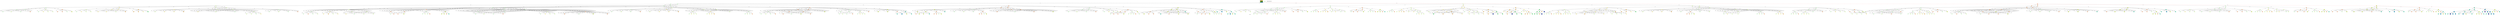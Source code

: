 digraph XSMaze { label="XSMaze-v0"
subgraph MAP {label=Map;map [shape=plaintext label=<<table border="1" cellpadding="5" cellspacing="0" cellborder="1"><tr><td bgcolor="0.32745098 0.267733   0.99083125 1.        ">S:0</td><td bgcolor="0.24117647 0.39545121 0.97940977 1.        ">C:1</td><td bgcolor="0.15490196 0.51591783 0.96349314 1.        ">C:2</td></tr><tr><td bgcolor="0.06862745 0.62692381 0.94315443 1.        ">C:3</td><td bgcolor="0.01764706 0.72643357 0.91848699 1.        ">W:4</td><td bgcolor="0.10392157 0.81262237 0.88960401 1.        ">C:5</td></tr><tr><td bgcolor="0.19803922 0.88960401 0.8534438  1.        ">C:6</td><td bgcolor="0.28431373 0.94315443 0.81619691 1.        ">W:7</td><td bgcolor="0.37058824 0.97940977 0.77520398 1.        ">C:8</td></tr><tr><td bgcolor="0.45686275 0.99770518 0.73065313 1.        ">C:9</td><td bgcolor="0.54313725 0.99770518 0.68274886 1.        ">C:10</td><td bgcolor="0.62941176 0.97940977 0.63171101 1.        ">G:11</td></tr></table>>]} 
nodesep=1 ranksep=0.5 node [shape=circle] edge [arrowsize=0.7] 
"0_0" [label=0 style=filled color=white  fillcolor="0.32745098 0.267733   0.99083125 1.        "]; 
"0_0.0-0" [label=0 style=filled color=white  fillcolor="0.32745098 0.267733   0.99083125 1.        "];  "0_0" -> "0_0.0-0" [label="(L,1)" ]; 
"0_0.1-1" [label=1 style=filled color=white  fillcolor="0.24117647 0.39545121 0.97940977 1.        "];  "0_0" -> "0_0.1-1" [label="(R,1)" ]; 
"0_0.0-2" [label=0 style=filled color=white  fillcolor="0.32745098 0.267733   0.99083125 1.        "];  "0_0" -> "0_0.0-2" [label="(U,1)" ]; 
"0_0.3-3" [label=3 style=filled color=white  fillcolor="0.06862745 0.62692381 0.94315443 1.        "color=red ];   "0_0" -> "0_0.3-3" [label="(D,1)" color=red ];  
"0_0.0.0-0" [label=0 style=filled color=white  fillcolor="0.32745098 0.267733   0.99083125 1.        "];  "0_0.0-0" -> "0_0.0.0-0" [label="(L,1)" ]; 
"0_0.0.1-1" [label=1 style=filled color=white  fillcolor="0.24117647 0.39545121 0.97940977 1.        "];  "0_0.0-0" -> "0_0.0.1-1" [label="(R,1)" ]; 
"0_0.0.0-2" [label=0 style=filled color=white  fillcolor="0.32745098 0.267733   0.99083125 1.        "];  "0_0.0-0" -> "0_0.0.0-2" [label="(U,1)" ]; 
"0_0.0.3-3" [label=3 style=filled color=white  fillcolor="0.06862745 0.62692381 0.94315443 1.        "];  "0_0.0-0" -> "0_0.0.3-3" [label="(D,1)" ];  "0_0.0-2" -> "0_0.0.0-0" [label="(L,1)" ];  "0_0.0-2" -> "0_0.0.1-1" [label="(R,1)" ];  "0_0.0-2" -> "0_0.0.0-2" [label="(U,1)" ];  "0_0.0-2" -> "0_0.0.3-3" [label="(D,1)" ]; 
"0_0.3.3-0" [label=3 style=filled color=white  fillcolor="0.06862745 0.62692381 0.94315443 1.        "];  "0_0.3-3" -> "0_0.3.3-0" [label="(L,1)" ]; 
"0_0.3.3-1" [label=3 style=filled color=white  fillcolor="0.06862745 0.62692381 0.94315443 1.        "];  "0_0.3-3" -> "0_0.3.3-1" [label="(R,1)" ]; 
"0_0.3.0-2" [label=0 style=filled color=white  fillcolor="0.32745098 0.267733   0.99083125 1.        "];  "0_0.3-3" -> "0_0.3.0-2" [label="(U,1)" ]; 
"0_0.3.6-3" [label=6 style=filled color=white  fillcolor="0.19803922 0.88960401 0.8534438  1.        "color=red ];   "0_0.3-3" -> "0_0.3.6-3" [label="(D,1)" color=red ];  
"0_0.1.0-0" [label=0 style=filled color=white  fillcolor="0.32745098 0.267733   0.99083125 1.        "];  "0_0.1-1" -> "0_0.1.0-0" [label="(L,1)" ]; 
"0_0.1.2-1" [label=2 style=filled color=white  fillcolor="0.15490196 0.51591783 0.96349314 1.        "];  "0_0.1-1" -> "0_0.1.2-1" [label="(R,1)" ]; 
"0_0.1.1-2" [label=1 style=filled color=white  fillcolor="0.24117647 0.39545121 0.97940977 1.        "];  "0_0.1-1" -> "0_0.1.1-2" [label="(U,1)" ]; 
"0_0.1.1-3" [label=1 style=filled color=white  fillcolor="0.24117647 0.39545121 0.97940977 1.        "];  "0_0.1-1" -> "0_0.1.1-3" [label="(D,1)" ]; 
"0_0.0.0.0-0" [label=0 style=filled color=white  fillcolor="0.32745098 0.267733   0.99083125 1.        "];  "0_0.0.0-2" -> "0_0.0.0.0-0" [label="(L,1)" ]; 
"0_0.0.0.1-1" [label=1 style=filled color=white  fillcolor="0.24117647 0.39545121 0.97940977 1.        "];  "0_0.0.0-2" -> "0_0.0.0.1-1" [label="(R,1)" ]; 
"0_0.0.0.0-2" [label=0 style=filled color=white  fillcolor="0.32745098 0.267733   0.99083125 1.        "];  "0_0.0.0-2" -> "0_0.0.0.0-2" [label="(U,1)" ]; 
"0_0.0.0.3-3" [label=3 style=filled color=white  fillcolor="0.06862745 0.62692381 0.94315443 1.        "];  "0_0.0.0-2" -> "0_0.0.0.3-3" [label="(D,1)" ];  "0_0.0.0-0" -> "0_0.0.0.0-0" [label="(L,1)" ];  "0_0.0.0-0" -> "0_0.0.0.1-1" [label="(R,1)" ];  "0_0.0.0-0" -> "0_0.0.0.0-2" [label="(U,1)" ];  "0_0.0.0-0" -> "0_0.0.0.3-3" [label="(D,1)" ]; 
"0_0.3.6.6-0" [label=6 style=filled color=white  fillcolor="0.19803922 0.88960401 0.8534438  1.        "];  "0_0.3.6-3" -> "0_0.3.6.6-0" [label="(L,1)" ]; 
"0_0.3.6.6-1" [label=6 style=filled color=white  fillcolor="0.19803922 0.88960401 0.8534438  1.        "];  "0_0.3.6-3" -> "0_0.3.6.6-1" [label="(R,1)" ]; 
"0_0.3.6.3-2" [label=3 style=filled color=white  fillcolor="0.06862745 0.62692381 0.94315443 1.        "];  "0_0.3.6-3" -> "0_0.3.6.3-2" [label="(U,1)" ]; 
"0_0.3.6.9-3" [label=9 style=filled color=white  fillcolor="0.45686275 0.99770518 0.73065313 1.        "color=red ];   "0_0.3.6-3" -> "0_0.3.6.9-3" [label="(D,1)" color=red ];  
"0_0.1.1.0-0" [label=0 style=filled color=white  fillcolor="0.32745098 0.267733   0.99083125 1.        "];  "0_0.1.1-2" -> "0_0.1.1.0-0" [label="(L,1)" ]; 
"0_0.1.1.2-1" [label=2 style=filled color=white  fillcolor="0.15490196 0.51591783 0.96349314 1.        "];  "0_0.1.1-2" -> "0_0.1.1.2-1" [label="(R,1)" ]; 
"0_0.1.1.1-2" [label=1 style=filled color=white  fillcolor="0.24117647 0.39545121 0.97940977 1.        "];  "0_0.1.1-2" -> "0_0.1.1.1-2" [label="(U,1)" ]; 
"0_0.1.1.1-3" [label=1 style=filled color=white  fillcolor="0.24117647 0.39545121 0.97940977 1.        "];  "0_0.1.1-2" -> "0_0.1.1.1-3" [label="(D,1)" ];  "0_0.1.1-3" -> "0_0.1.1.0-0" [label="(L,1)" ];  "0_0.1.1-3" -> "0_0.1.1.2-1" [label="(R,1)" ];  "0_0.1.1-3" -> "0_0.1.1.1-2" [label="(U,1)" ];  "0_0.1.1-3" -> "0_0.1.1.1-3" [label="(D,1)" ]; 
"0_0.1.2.1-0" [label=1 style=filled color=white  fillcolor="0.24117647 0.39545121 0.97940977 1.        "];  "0_0.1.2-1" -> "0_0.1.2.1-0" [label="(L,1)" ]; 
"0_0.1.2.2-1" [label=2 style=filled color=white  fillcolor="0.15490196 0.51591783 0.96349314 1.        "];  "0_0.1.2-1" -> "0_0.1.2.2-1" [label="(R,1)" ]; 
"0_0.1.2.2-2" [label=2 style=filled color=white  fillcolor="0.15490196 0.51591783 0.96349314 1.        "];  "0_0.1.2-1" -> "0_0.1.2.2-2" [label="(U,1)" ]; 
"0_0.1.2.5-3" [label=5 style=filled color=white  fillcolor="0.10392157 0.81262237 0.88960401 1.        "];  "0_0.1.2-1" -> "0_0.1.2.5-3" [label="(D,1)" ]; 
"0_0.0.3.3-0" [label=3 style=filled color=white  fillcolor="0.06862745 0.62692381 0.94315443 1.        "];  "0_0.0.3-3" -> "0_0.0.3.3-0" [label="(L,1)" ]; 
"0_0.0.3.3-1" [label=3 style=filled color=white  fillcolor="0.06862745 0.62692381 0.94315443 1.        "];  "0_0.0.3-3" -> "0_0.0.3.3-1" [label="(R,1)" ]; 
"0_0.0.3.0-2" [label=0 style=filled color=white  fillcolor="0.32745098 0.267733   0.99083125 1.        "];  "0_0.0.3-3" -> "0_0.0.3.0-2" [label="(U,1)" ]; 
"0_0.0.3.6-3" [label=6 style=filled color=white  fillcolor="0.19803922 0.88960401 0.8534438  1.        "];  "0_0.0.3-3" -> "0_0.0.3.6-3" [label="(D,1)" ]; 
"0_0.1.0.0-0" [label=0 style=filled color=white  fillcolor="0.32745098 0.267733   0.99083125 1.        "];  "0_0.1.0-0" -> "0_0.1.0.0-0" [label="(L,1)" ]; 
"0_0.1.0.1-1" [label=1 style=filled color=white  fillcolor="0.24117647 0.39545121 0.97940977 1.        "];  "0_0.1.0-0" -> "0_0.1.0.1-1" [label="(R,1)" ]; 
"0_0.1.0.0-2" [label=0 style=filled color=white  fillcolor="0.32745098 0.267733   0.99083125 1.        "];  "0_0.1.0-0" -> "0_0.1.0.0-2" [label="(U,1)" ]; 
"0_0.1.0.3-3" [label=3 style=filled color=white  fillcolor="0.06862745 0.62692381 0.94315443 1.        "];  "0_0.1.0-0" -> "0_0.1.0.3-3" [label="(D,1)" ]; 
"0_0.3.0.0-0" [label=0 style=filled color=white  fillcolor="0.32745098 0.267733   0.99083125 1.        "];  "0_0.3.0-2" -> "0_0.3.0.0-0" [label="(L,1)" ]; 
"0_0.3.0.1-1" [label=1 style=filled color=white  fillcolor="0.24117647 0.39545121 0.97940977 1.        "];  "0_0.3.0-2" -> "0_0.3.0.1-1" [label="(R,1)" ]; 
"0_0.3.0.0-2" [label=0 style=filled color=white  fillcolor="0.32745098 0.267733   0.99083125 1.        "];  "0_0.3.0-2" -> "0_0.3.0.0-2" [label="(U,1)" ]; 
"0_0.3.0.3-3" [label=3 style=filled color=white  fillcolor="0.06862745 0.62692381 0.94315443 1.        "];  "0_0.3.0-2" -> "0_0.3.0.3-3" [label="(D,1)" ]; 
"0_0.0.1.0-0" [label=0 style=filled color=white  fillcolor="0.32745098 0.267733   0.99083125 1.        "];  "0_0.0.1-1" -> "0_0.0.1.0-0" [label="(L,1)" ]; 
"0_0.0.1.2-1" [label=2 style=filled color=white  fillcolor="0.15490196 0.51591783 0.96349314 1.        "];  "0_0.0.1-1" -> "0_0.0.1.2-1" [label="(R,1)" ]; 
"0_0.0.1.1-2" [label=1 style=filled color=white  fillcolor="0.24117647 0.39545121 0.97940977 1.        "];  "0_0.0.1-1" -> "0_0.0.1.1-2" [label="(U,1)" ]; 
"0_0.0.1.1-3" [label=1 style=filled color=white  fillcolor="0.24117647 0.39545121 0.97940977 1.        "];  "0_0.0.1-1" -> "0_0.0.1.1-3" [label="(D,1)" ];  "0_0.0.3-3" -> "0_0.0.3.3-0" [label="(L,1)" ];  "0_0.0.3-3" -> "0_0.0.3.3-1" [label="(R,1)" ];  "0_0.0.3-3" -> "0_0.0.3.0-2" [label="(U,1)" ];  "0_0.0.3-3" -> "0_0.0.3.6-3" [label="(D,1)" ]; 
"0_0.3.3.3-0" [label=3 style=filled color=white  fillcolor="0.06862745 0.62692381 0.94315443 1.        "];  "0_0.3.3-1" -> "0_0.3.3.3-0" [label="(L,1)" ]; 
"0_0.3.3.3-1" [label=3 style=filled color=white  fillcolor="0.06862745 0.62692381 0.94315443 1.        "];  "0_0.3.3-1" -> "0_0.3.3.3-1" [label="(R,1)" ]; 
"0_0.3.3.0-2" [label=0 style=filled color=white  fillcolor="0.32745098 0.267733   0.99083125 1.        "];  "0_0.3.3-1" -> "0_0.3.3.0-2" [label="(U,1)" ]; 
"0_0.3.3.6-3" [label=6 style=filled color=white  fillcolor="0.19803922 0.88960401 0.8534438  1.        "];  "0_0.3.3-1" -> "0_0.3.3.6-3" [label="(D,1)" ];  "0_0.3.3-0" -> "0_0.3.3.3-0" [label="(L,1)" ];  "0_0.3.3-0" -> "0_0.3.3.3-1" [label="(R,1)" ];  "0_0.3.3-0" -> "0_0.3.3.0-2" [label="(U,1)" ];  "0_0.3.3-0" -> "0_0.3.3.6-3" [label="(D,1)" ];  "0_0.0.0-0" -> "0_0.0.0.0-0" [label="(L,1)" ];  "0_0.0.0-0" -> "0_0.0.0.1-1" [label="(R,1)" ];  "0_0.0.0-0" -> "0_0.0.0.0-2" [label="(U,1)" ];  "0_0.0.0-0" -> "0_0.0.0.3-3" [label="(D,1)" ];  "0_0.0.0-2" -> "0_0.0.0.0-0" [label="(L,1)" ];  "0_0.0.0-2" -> "0_0.0.0.1-1" [label="(R,1)" ];  "0_0.0.0-2" -> "0_0.0.0.0-2" [label="(U,1)" ];  "0_0.0.0-2" -> "0_0.0.0.3-3" [label="(D,1)" ];  "0_0.0.1-1" -> "0_0.0.1.0-0" [label="(L,1)" ];  "0_0.0.1-1" -> "0_0.0.1.2-1" [label="(R,1)" ];  "0_0.0.1-1" -> "0_0.0.1.1-2" [label="(U,1)" ];  "0_0.0.1-1" -> "0_0.0.1.1-3" [label="(D,1)" ]; 
"0_0.0.0.3.3-0" [label=3 style=filled color=white  fillcolor="0.06862745 0.62692381 0.94315443 1.        "];  "0_0.0.0.3-3" -> "0_0.0.0.3.3-0" [label="(L,1)" ]; 
"0_0.0.0.3.3-1" [label=3 style=filled color=white  fillcolor="0.06862745 0.62692381 0.94315443 1.        "];  "0_0.0.0.3-3" -> "0_0.0.0.3.3-1" [label="(R,1)" ]; 
"0_0.0.0.3.0-2" [label=0 style=filled color=white  fillcolor="0.32745098 0.267733   0.99083125 1.        "];  "0_0.0.0.3-3" -> "0_0.0.0.3.0-2" [label="(U,1)" ]; 
"0_0.0.0.3.6-3" [label=6 style=filled color=white  fillcolor="0.19803922 0.88960401 0.8534438  1.        "];  "0_0.0.0.3-3" -> "0_0.0.0.3.6-3" [label="(D,1)" ]; 
"0_0.3.6.9.9-0" [label=9 style=filled color=white  fillcolor="0.45686275 0.99770518 0.73065313 1.        "];  "0_0.3.6.9-3" -> "0_0.3.6.9.9-0" [label="(L,1)" ]; 
"0_0.3.6.9.10-1" [label=10 style=filled color=white  fillcolor="0.54313725 0.99770518 0.68274886 1.        "color=red ];   "0_0.3.6.9-3" -> "0_0.3.6.9.10-1" [label="(R,1)" color=red ];  
"0_0.3.6.9.6-2" [label=6 style=filled color=white  fillcolor="0.19803922 0.88960401 0.8534438  1.        "];  "0_0.3.6.9-3" -> "0_0.3.6.9.6-2" [label="(U,1)" ]; 
"0_0.3.6.9.9-3" [label=9 style=filled color=white  fillcolor="0.45686275 0.99770518 0.73065313 1.        "];  "0_0.3.6.9-3" -> "0_0.3.6.9.9-3" [label="(D,1)" ]; 
"0_0.1.2.1.0-0" [label=0 style=filled color=white  fillcolor="0.32745098 0.267733   0.99083125 1.        "];  "0_0.1.2.1-0" -> "0_0.1.2.1.0-0" [label="(L,1)" ]; 
"0_0.1.2.1.2-1" [label=2 style=filled color=white  fillcolor="0.15490196 0.51591783 0.96349314 1.        "];  "0_0.1.2.1-0" -> "0_0.1.2.1.2-1" [label="(R,1)" ]; 
"0_0.1.2.1.1-2" [label=1 style=filled color=white  fillcolor="0.24117647 0.39545121 0.97940977 1.        "];  "0_0.1.2.1-0" -> "0_0.1.2.1.1-2" [label="(U,1)" ]; 
"0_0.1.2.1.1-3" [label=1 style=filled color=white  fillcolor="0.24117647 0.39545121 0.97940977 1.        "];  "0_0.1.2.1-0" -> "0_0.1.2.1.1-3" [label="(D,1)" ]; 
"0_0.0.3.6.6-0" [label=6 style=filled color=white  fillcolor="0.19803922 0.88960401 0.8534438  1.        "];  "0_0.0.3.6-3" -> "0_0.0.3.6.6-0" [label="(L,1)" ]; 
"0_0.0.3.6.6-1" [label=6 style=filled color=white  fillcolor="0.19803922 0.88960401 0.8534438  1.        "];  "0_0.0.3.6-3" -> "0_0.0.3.6.6-1" [label="(R,1)" ]; 
"0_0.0.3.6.3-2" [label=3 style=filled color=white  fillcolor="0.06862745 0.62692381 0.94315443 1.        "];  "0_0.0.3.6-3" -> "0_0.0.3.6.3-2" [label="(U,1)" ]; 
"0_0.0.3.6.9-3" [label=9 style=filled color=white  fillcolor="0.45686275 0.99770518 0.73065313 1.        "];  "0_0.0.3.6-3" -> "0_0.0.3.6.9-3" [label="(D,1)" ];  "0_0.0.0.3-3" -> "0_0.0.0.3.3-0" [label="(L,1)" ];  "0_0.0.0.3-3" -> "0_0.0.0.3.3-1" [label="(R,1)" ];  "0_0.0.0.3-3" -> "0_0.0.0.3.0-2" [label="(U,1)" ];  "0_0.0.0.3-3" -> "0_0.0.0.3.6-3" [label="(D,1)" ]; 
"0_0.0.1.1.0-0" [label=0 style=filled color=white  fillcolor="0.32745098 0.267733   0.99083125 1.        "];  "0_0.0.1.1-2" -> "0_0.0.1.1.0-0" [label="(L,1)" ]; 
"0_0.0.1.1.2-1" [label=2 style=filled color=white  fillcolor="0.15490196 0.51591783 0.96349314 1.        "];  "0_0.0.1.1-2" -> "0_0.0.1.1.2-1" [label="(R,1)" ]; 
"0_0.0.1.1.1-2" [label=1 style=filled color=white  fillcolor="0.24117647 0.39545121 0.97940977 1.        "];  "0_0.0.1.1-2" -> "0_0.0.1.1.1-2" [label="(U,1)" ]; 
"0_0.0.1.1.1-3" [label=1 style=filled color=white  fillcolor="0.24117647 0.39545121 0.97940977 1.        "];  "0_0.0.1.1-2" -> "0_0.0.1.1.1-3" [label="(D,1)" ];  "0_0.0.1.1-3" -> "0_0.0.1.1.0-0" [label="(L,1)" ];  "0_0.0.1.1-3" -> "0_0.0.1.1.2-1" [label="(R,1)" ];  "0_0.0.1.1-3" -> "0_0.0.1.1.1-2" [label="(U,1)" ];  "0_0.0.1.1-3" -> "0_0.0.1.1.1-3" [label="(D,1)" ]; 
"0_0.0.1.2.1-0" [label=1 style=filled color=white  fillcolor="0.24117647 0.39545121 0.97940977 1.        "];  "0_0.0.1.2-1" -> "0_0.0.1.2.1-0" [label="(L,1)" ]; 
"0_0.0.1.2.2-1" [label=2 style=filled color=white  fillcolor="0.15490196 0.51591783 0.96349314 1.        "];  "0_0.0.1.2-1" -> "0_0.0.1.2.2-1" [label="(R,1)" ]; 
"0_0.0.1.2.2-2" [label=2 style=filled color=white  fillcolor="0.15490196 0.51591783 0.96349314 1.        "];  "0_0.0.1.2-1" -> "0_0.0.1.2.2-2" [label="(U,1)" ]; 
"0_0.0.1.2.5-3" [label=5 style=filled color=white  fillcolor="0.10392157 0.81262237 0.88960401 1.        "];  "0_0.0.1.2-1" -> "0_0.0.1.2.5-3" [label="(D,1)" ]; 
"0_0.1.1.1.0-0" [label=0 style=filled color=white  fillcolor="0.32745098 0.267733   0.99083125 1.        "];  "0_0.1.1.1-2" -> "0_0.1.1.1.0-0" [label="(L,1)" ]; 
"0_0.1.1.1.2-1" [label=2 style=filled color=white  fillcolor="0.15490196 0.51591783 0.96349314 1.        "];  "0_0.1.1.1-2" -> "0_0.1.1.1.2-1" [label="(R,1)" ]; 
"0_0.1.1.1.1-2" [label=1 style=filled color=white  fillcolor="0.24117647 0.39545121 0.97940977 1.        "];  "0_0.1.1.1-2" -> "0_0.1.1.1.1-2" [label="(U,1)" ]; 
"0_0.1.1.1.1-3" [label=1 style=filled color=white  fillcolor="0.24117647 0.39545121 0.97940977 1.        "];  "0_0.1.1.1-2" -> "0_0.1.1.1.1-3" [label="(D,1)" ]; 
"0_0.0.1.0.0-0" [label=0 style=filled color=white  fillcolor="0.32745098 0.267733   0.99083125 1.        "];  "0_0.0.1.0-0" -> "0_0.0.1.0.0-0" [label="(L,1)" ]; 
"0_0.0.1.0.1-1" [label=1 style=filled color=white  fillcolor="0.24117647 0.39545121 0.97940977 1.        "];  "0_0.0.1.0-0" -> "0_0.0.1.0.1-1" [label="(R,1)" ]; 
"0_0.0.1.0.0-2" [label=0 style=filled color=white  fillcolor="0.32745098 0.267733   0.99083125 1.        "];  "0_0.0.1.0-0" -> "0_0.0.1.0.0-2" [label="(U,1)" ]; 
"0_0.0.1.0.3-3" [label=3 style=filled color=white  fillcolor="0.06862745 0.62692381 0.94315443 1.        "];  "0_0.0.1.0-0" -> "0_0.0.1.0.3-3" [label="(D,1)" ]; 
"0_0.0.0.0.0-0" [label=0 style=filled color=white  fillcolor="0.32745098 0.267733   0.99083125 1.        "];  "0_0.0.0.0-2" -> "0_0.0.0.0.0-0" [label="(L,1)" ]; 
"0_0.0.0.0.1-1" [label=1 style=filled color=white  fillcolor="0.24117647 0.39545121 0.97940977 1.        "];  "0_0.0.0.0-2" -> "0_0.0.0.0.1-1" [label="(R,1)" ]; 
"0_0.0.0.0.0-2" [label=0 style=filled color=white  fillcolor="0.32745098 0.267733   0.99083125 1.        "];  "0_0.0.0.0-2" -> "0_0.0.0.0.0-2" [label="(U,1)" ]; 
"0_0.0.0.0.3-3" [label=3 style=filled color=white  fillcolor="0.06862745 0.62692381 0.94315443 1.        "];  "0_0.0.0.0-2" -> "0_0.0.0.0.3-3" [label="(D,1)" ];  "0_0.0.0.3-3" -> "0_0.0.0.3.3-0" [label="(L,1)" ];  "0_0.0.0.3-3" -> "0_0.0.0.3.3-1" [label="(R,1)" ];  "0_0.0.0.3-3" -> "0_0.0.0.3.0-2" [label="(U,1)" ];  "0_0.0.0.3-3" -> "0_0.0.0.3.6-3" [label="(D,1)" ]; 
"0_0.1.1.2.1-0" [label=1 style=filled color=white  fillcolor="0.24117647 0.39545121 0.97940977 1.        "];  "0_0.1.1.2-1" -> "0_0.1.1.2.1-0" [label="(L,1)" ]; 
"0_0.1.1.2.2-1" [label=2 style=filled color=white  fillcolor="0.15490196 0.51591783 0.96349314 1.        "];  "0_0.1.1.2-1" -> "0_0.1.1.2.2-1" [label="(R,1)" ]; 
"0_0.1.1.2.2-2" [label=2 style=filled color=white  fillcolor="0.15490196 0.51591783 0.96349314 1.        "];  "0_0.1.1.2-1" -> "0_0.1.1.2.2-2" [label="(U,1)" ]; 
"0_0.1.1.2.5-3" [label=5 style=filled color=white  fillcolor="0.10392157 0.81262237 0.88960401 1.        "];  "0_0.1.1.2-1" -> "0_0.1.1.2.5-3" [label="(D,1)" ]; 
"0_0.0.0.1.0-0" [label=0 style=filled color=white  fillcolor="0.32745098 0.267733   0.99083125 1.        "];  "0_0.0.0.1-1" -> "0_0.0.0.1.0-0" [label="(L,1)" ]; 
"0_0.0.0.1.2-1" [label=2 style=filled color=white  fillcolor="0.15490196 0.51591783 0.96349314 1.        "];  "0_0.0.0.1-1" -> "0_0.0.0.1.2-1" [label="(R,1)" ]; 
"0_0.0.0.1.1-2" [label=1 style=filled color=white  fillcolor="0.24117647 0.39545121 0.97940977 1.        "];  "0_0.0.0.1-1" -> "0_0.0.0.1.1-2" [label="(U,1)" ]; 
"0_0.0.0.1.1-3" [label=1 style=filled color=white  fillcolor="0.24117647 0.39545121 0.97940977 1.        "];  "0_0.0.0.1-1" -> "0_0.0.0.1.1-3" [label="(D,1)" ];  "0_0.0.0.0-0" -> "0_0.0.0.0.0-0" [label="(L,1)" ];  "0_0.0.0.0-0" -> "0_0.0.0.0.1-1" [label="(R,1)" ];  "0_0.0.0.0-0" -> "0_0.0.0.0.0-2" [label="(U,1)" ];  "0_0.0.0.0-0" -> "0_0.0.0.0.3-3" [label="(D,1)" ]; 
"0_0.1.1.0.0-0" [label=0 style=filled color=white  fillcolor="0.32745098 0.267733   0.99083125 1.        "];  "0_0.1.1.0-0" -> "0_0.1.1.0.0-0" [label="(L,1)" ]; 
"0_0.1.1.0.1-1" [label=1 style=filled color=white  fillcolor="0.24117647 0.39545121 0.97940977 1.        "];  "0_0.1.1.0-0" -> "0_0.1.1.0.1-1" [label="(R,1)" ]; 
"0_0.1.1.0.0-2" [label=0 style=filled color=white  fillcolor="0.32745098 0.267733   0.99083125 1.        "];  "0_0.1.1.0-0" -> "0_0.1.1.0.0-2" [label="(U,1)" ]; 
"0_0.1.1.0.3-3" [label=3 style=filled color=white  fillcolor="0.06862745 0.62692381 0.94315443 1.        "];  "0_0.1.1.0-0" -> "0_0.1.1.0.3-3" [label="(D,1)" ];  "0_0.0.0.0-2" -> "0_0.0.0.0.0-0" [label="(L,1)" ];  "0_0.0.0.0-2" -> "0_0.0.0.0.1-1" [label="(R,1)" ];  "0_0.0.0.0-2" -> "0_0.0.0.0.0-2" [label="(U,1)" ];  "0_0.0.0.0-2" -> "0_0.0.0.0.3-3" [label="(D,1)" ];  "0_0.0.0.1-1" -> "0_0.0.0.1.0-0" [label="(L,1)" ];  "0_0.0.0.1-1" -> "0_0.0.0.1.2-1" [label="(R,1)" ];  "0_0.0.0.1-1" -> "0_0.0.0.1.1-2" [label="(U,1)" ];  "0_0.0.0.1-1" -> "0_0.0.0.1.1-3" [label="(D,1)" ];  "0_0.1.1.1-2" -> "0_0.1.1.1.0-0" [label="(L,1)" ];  "0_0.1.1.1-2" -> "0_0.1.1.1.2-1" [label="(R,1)" ];  "0_0.1.1.1-2" -> "0_0.1.1.1.1-2" [label="(U,1)" ];  "0_0.1.1.1-2" -> "0_0.1.1.1.1-3" [label="(D,1)" ];  "0_0.1.1.1-3" -> "0_0.1.1.1.0-0" [label="(L,1)" ];  "0_0.1.1.1-3" -> "0_0.1.1.1.2-1" [label="(R,1)" ];  "0_0.1.1.1-3" -> "0_0.1.1.1.1-2" [label="(U,1)" ];  "0_0.1.1.1-3" -> "0_0.1.1.1.1-3" [label="(D,1)" ]; 
"0_0.1.2.5.5-0" [label=5 style=filled color=white  fillcolor="0.10392157 0.81262237 0.88960401 1.        "];  "0_0.1.2.5-3" -> "0_0.1.2.5.5-0" [label="(L,1)" ]; 
"0_0.1.2.5.5-1" [label=5 style=filled color=white  fillcolor="0.10392157 0.81262237 0.88960401 1.        "];  "0_0.1.2.5-3" -> "0_0.1.2.5.5-1" [label="(R,1)" ]; 
"0_0.1.2.5.2-2" [label=2 style=filled color=white  fillcolor="0.15490196 0.51591783 0.96349314 1.        "];  "0_0.1.2.5-3" -> "0_0.1.2.5.2-2" [label="(U,1)" ]; 
"0_0.1.2.5.8-3" [label=8 style=filled color=white  fillcolor="0.37058824 0.97940977 0.77520398 1.        "];  "0_0.1.2.5-3" -> "0_0.1.2.5.8-3" [label="(D,1)" ];  "0_0.0.0.0-0" -> "0_0.0.0.0.0-0" [label="(L,1)" ];  "0_0.0.0.0-0" -> "0_0.0.0.0.1-1" [label="(R,1)" ];  "0_0.0.0.0-0" -> "0_0.0.0.0.0-2" [label="(U,1)" ];  "0_0.0.0.0-0" -> "0_0.0.0.0.3-3" [label="(D,1)" ]; 
"0_0.3.3.0.0-0" [label=0 style=filled color=white  fillcolor="0.32745098 0.267733   0.99083125 1.        "];  "0_0.3.3.0-2" -> "0_0.3.3.0.0-0" [label="(L,1)" ]; 
"0_0.3.3.0.1-1" [label=1 style=filled color=white  fillcolor="0.24117647 0.39545121 0.97940977 1.        "];  "0_0.3.3.0-2" -> "0_0.3.3.0.1-1" [label="(R,1)" ]; 
"0_0.3.3.0.0-2" [label=0 style=filled color=white  fillcolor="0.32745098 0.267733   0.99083125 1.        "];  "0_0.3.3.0-2" -> "0_0.3.3.0.0-2" [label="(U,1)" ]; 
"0_0.3.3.0.3-3" [label=3 style=filled color=white  fillcolor="0.06862745 0.62692381 0.94315443 1.        "];  "0_0.3.3.0-2" -> "0_0.3.3.0.3-3" [label="(D,1)" ];  "0_0.1.1.2-1" -> "0_0.1.1.2.1-0" [label="(L,1)" ];  "0_0.1.1.2-1" -> "0_0.1.1.2.2-1" [label="(R,1)" ];  "0_0.1.1.2-1" -> "0_0.1.1.2.2-2" [label="(U,1)" ];  "0_0.1.1.2-1" -> "0_0.1.1.2.5-3" [label="(D,1)" ]; 
"0_0.3.3.3.3-0" [label=3 style=filled color=white  fillcolor="0.06862745 0.62692381 0.94315443 1.        "];  "0_0.3.3.3-1" -> "0_0.3.3.3.3-0" [label="(L,1)" ]; 
"0_0.3.3.3.3-1" [label=3 style=filled color=white  fillcolor="0.06862745 0.62692381 0.94315443 1.        "];  "0_0.3.3.3-1" -> "0_0.3.3.3.3-1" [label="(R,1)" ]; 
"0_0.3.3.3.0-2" [label=0 style=filled color=white  fillcolor="0.32745098 0.267733   0.99083125 1.        "];  "0_0.3.3.3-1" -> "0_0.3.3.3.0-2" [label="(U,1)" ]; 
"0_0.3.3.3.6-3" [label=6 style=filled color=white  fillcolor="0.19803922 0.88960401 0.8534438  1.        "];  "0_0.3.3.3-1" -> "0_0.3.3.3.6-3" [label="(D,1)" ];  "0_0.3.3.3-0" -> "0_0.3.3.3.3-0" [label="(L,1)" ];  "0_0.3.3.3-0" -> "0_0.3.3.3.3-1" [label="(R,1)" ];  "0_0.3.3.3-0" -> "0_0.3.3.3.0-2" [label="(U,1)" ];  "0_0.3.3.3-0" -> "0_0.3.3.3.6-3" [label="(D,1)" ];  "0_0.1.1.0-0" -> "0_0.1.1.0.0-0" [label="(L,1)" ];  "0_0.1.1.0-0" -> "0_0.1.1.0.1-1" [label="(R,1)" ];  "0_0.1.1.0-0" -> "0_0.1.1.0.0-2" [label="(U,1)" ];  "0_0.1.1.0-0" -> "0_0.1.1.0.3-3" [label="(D,1)" ];  "0_0.1.1.1-3" -> "0_0.1.1.1.0-0" [label="(L,1)" ];  "0_0.1.1.1-3" -> "0_0.1.1.1.2-1" [label="(R,1)" ];  "0_0.1.1.1-3" -> "0_0.1.1.1.1-2" [label="(U,1)" ];  "0_0.1.1.1-3" -> "0_0.1.1.1.1-3" [label="(D,1)" ];  "0_0.3.3.0-2" -> "0_0.3.3.0.0-0" [label="(L,1)" ];  "0_0.3.3.0-2" -> "0_0.3.3.0.1-1" [label="(R,1)" ];  "0_0.3.3.0-2" -> "0_0.3.3.0.0-2" [label="(U,1)" ];  "0_0.3.3.0-2" -> "0_0.3.3.0.3-3" [label="(D,1)" ];  "0_0.3.3.3-1" -> "0_0.3.3.3.3-0" [label="(L,1)" ];  "0_0.3.3.3-1" -> "0_0.3.3.3.3-1" [label="(R,1)" ];  "0_0.3.3.3-1" -> "0_0.3.3.3.0-2" [label="(U,1)" ];  "0_0.3.3.3-1" -> "0_0.3.3.3.6-3" [label="(D,1)" ]; 
"0_0.3.6.3.3-0" [label=3 style=filled color=white  fillcolor="0.06862745 0.62692381 0.94315443 1.        "];  "0_0.3.6.3-2" -> "0_0.3.6.3.3-0" [label="(L,1)" ]; 
"0_0.3.6.3.3-1" [label=3 style=filled color=white  fillcolor="0.06862745 0.62692381 0.94315443 1.        "];  "0_0.3.6.3-2" -> "0_0.3.6.3.3-1" [label="(R,1)" ]; 
"0_0.3.6.3.0-2" [label=0 style=filled color=white  fillcolor="0.32745098 0.267733   0.99083125 1.        "];  "0_0.3.6.3-2" -> "0_0.3.6.3.0-2" [label="(U,1)" ]; 
"0_0.3.6.3.6-3" [label=6 style=filled color=white  fillcolor="0.19803922 0.88960401 0.8534438  1.        "];  "0_0.3.6.3-2" -> "0_0.3.6.3.6-3" [label="(D,1)" ];  "0_0.3.3.3-0" -> "0_0.3.3.3.3-0" [label="(L,1)" ];  "0_0.3.3.3-0" -> "0_0.3.3.3.3-1" [label="(R,1)" ];  "0_0.3.3.3-0" -> "0_0.3.3.3.0-2" [label="(U,1)" ];  "0_0.3.3.3-0" -> "0_0.3.3.3.6-3" [label="(D,1)" ]; 
"0_0.0.3.0.0-0" [label=0 style=filled color=white  fillcolor="0.32745098 0.267733   0.99083125 1.        "];  "0_0.0.3.0-2" -> "0_0.0.3.0.0-0" [label="(L,1)" ]; 
"0_0.0.3.0.1-1" [label=1 style=filled color=white  fillcolor="0.24117647 0.39545121 0.97940977 1.        "];  "0_0.0.3.0-2" -> "0_0.0.3.0.1-1" [label="(R,1)" ]; 
"0_0.0.3.0.0-2" [label=0 style=filled color=white  fillcolor="0.32745098 0.267733   0.99083125 1.        "];  "0_0.0.3.0-2" -> "0_0.0.3.0.0-2" [label="(U,1)" ]; 
"0_0.0.3.0.3-3" [label=3 style=filled color=white  fillcolor="0.06862745 0.62692381 0.94315443 1.        "];  "0_0.0.3.0-2" -> "0_0.0.3.0.3-3" [label="(D,1)" ]; 
"0_0.3.6.6.6-0" [label=6 style=filled color=white  fillcolor="0.19803922 0.88960401 0.8534438  1.        "];  "0_0.3.6.6-1" -> "0_0.3.6.6.6-0" [label="(L,1)" ]; 
"0_0.3.6.6.6-1" [label=6 style=filled color=white  fillcolor="0.19803922 0.88960401 0.8534438  1.        "];  "0_0.3.6.6-1" -> "0_0.3.6.6.6-1" [label="(R,1)" ]; 
"0_0.3.6.6.3-2" [label=3 style=filled color=white  fillcolor="0.06862745 0.62692381 0.94315443 1.        "];  "0_0.3.6.6-1" -> "0_0.3.6.6.3-2" [label="(U,1)" ]; 
"0_0.3.6.6.9-3" [label=9 style=filled color=white  fillcolor="0.45686275 0.99770518 0.73065313 1.        "];  "0_0.3.6.6-1" -> "0_0.3.6.6.9-3" [label="(D,1)" ]; 
"0_0.1.0.3.3-0" [label=3 style=filled color=white  fillcolor="0.06862745 0.62692381 0.94315443 1.        "];  "0_0.1.0.3-3" -> "0_0.1.0.3.3-0" [label="(L,1)" ]; 
"0_0.1.0.3.3-1" [label=3 style=filled color=white  fillcolor="0.06862745 0.62692381 0.94315443 1.        "];  "0_0.1.0.3-3" -> "0_0.1.0.3.3-1" [label="(R,1)" ]; 
"0_0.1.0.3.0-2" [label=0 style=filled color=white  fillcolor="0.32745098 0.267733   0.99083125 1.        "];  "0_0.1.0.3-3" -> "0_0.1.0.3.0-2" [label="(U,1)" ]; 
"0_0.1.0.3.6-3" [label=6 style=filled color=white  fillcolor="0.19803922 0.88960401 0.8534438  1.        "];  "0_0.1.0.3-3" -> "0_0.1.0.3.6-3" [label="(D,1)" ];  "0_0.0.1.1-3" -> "0_0.0.1.1.0-0" [label="(L,1)" ];  "0_0.0.1.1-3" -> "0_0.0.1.1.2-1" [label="(R,1)" ];  "0_0.0.1.1-3" -> "0_0.0.1.1.1-2" [label="(U,1)" ];  "0_0.0.1.1-3" -> "0_0.0.1.1.1-3" [label="(D,1)" ]; 
"0_0.0.3.3.3-0" [label=3 style=filled color=white  fillcolor="0.06862745 0.62692381 0.94315443 1.        "];  "0_0.0.3.3-1" -> "0_0.0.3.3.3-0" [label="(L,1)" ]; 
"0_0.0.3.3.3-1" [label=3 style=filled color=white  fillcolor="0.06862745 0.62692381 0.94315443 1.        "];  "0_0.0.3.3-1" -> "0_0.0.3.3.3-1" [label="(R,1)" ]; 
"0_0.0.3.3.0-2" [label=0 style=filled color=white  fillcolor="0.32745098 0.267733   0.99083125 1.        "];  "0_0.0.3.3-1" -> "0_0.0.3.3.0-2" [label="(U,1)" ]; 
"0_0.0.3.3.6-3" [label=6 style=filled color=white  fillcolor="0.19803922 0.88960401 0.8534438  1.        "];  "0_0.0.3.3-1" -> "0_0.0.3.3.6-3" [label="(D,1)" ];  "0_0.0.0.3-3" -> "0_0.0.0.3.3-0" [label="(L,1)" ];  "0_0.0.0.3-3" -> "0_0.0.0.3.3-1" [label="(R,1)" ];  "0_0.0.0.3-3" -> "0_0.0.0.3.0-2" [label="(U,1)" ];  "0_0.0.0.3-3" -> "0_0.0.0.3.6-3" [label="(D,1)" ];  "0_0.0.3.3-0" -> "0_0.0.3.3.3-0" [label="(L,1)" ];  "0_0.0.3.3-0" -> "0_0.0.3.3.3-1" [label="(R,1)" ];  "0_0.0.3.3-0" -> "0_0.0.3.3.0-2" [label="(U,1)" ];  "0_0.0.3.3-0" -> "0_0.0.3.3.6-3" [label="(D,1)" ];  "0_0.3.6.6-0" -> "0_0.3.6.6.6-0" [label="(L,1)" ];  "0_0.3.6.6-0" -> "0_0.3.6.6.6-1" [label="(R,1)" ];  "0_0.3.6.6-0" -> "0_0.3.6.6.3-2" [label="(U,1)" ];  "0_0.3.6.6-0" -> "0_0.3.6.6.9-3" [label="(D,1)" ];  "0_0.0.1.1-2" -> "0_0.0.1.1.0-0" [label="(L,1)" ];  "0_0.0.1.1-2" -> "0_0.0.1.1.2-1" [label="(R,1)" ];  "0_0.0.1.1-2" -> "0_0.0.1.1.1-2" [label="(U,1)" ];  "0_0.0.1.1-2" -> "0_0.0.1.1.1-3" [label="(D,1)" ];  "0_0.0.1.2-1" -> "0_0.0.1.2.1-0" [label="(L,1)" ];  "0_0.0.1.2-1" -> "0_0.0.1.2.2-1" [label="(R,1)" ];  "0_0.0.1.2-1" -> "0_0.0.1.2.2-2" [label="(U,1)" ];  "0_0.0.1.2-1" -> "0_0.0.1.2.5-3" [label="(D,1)" ];  "0_0.0.0.0-2" -> "0_0.0.0.0.0-0" [label="(L,1)" ];  "0_0.0.0.0-2" -> "0_0.0.0.0.1-1" [label="(R,1)" ];  "0_0.0.0.0-2" -> "0_0.0.0.0.0-2" [label="(U,1)" ];  "0_0.0.0.0-2" -> "0_0.0.0.0.3-3" [label="(D,1)" ]; 
"0_0.3.0.0.0-0" [label=0 style=filled color=white  fillcolor="0.32745098 0.267733   0.99083125 1.        "];  "0_0.3.0.0-2" -> "0_0.3.0.0.0-0" [label="(L,1)" ]; 
"0_0.3.0.0.1-1" [label=1 style=filled color=white  fillcolor="0.24117647 0.39545121 0.97940977 1.        "];  "0_0.3.0.0-2" -> "0_0.3.0.0.1-1" [label="(R,1)" ]; 
"0_0.3.0.0.0-2" [label=0 style=filled color=white  fillcolor="0.32745098 0.267733   0.99083125 1.        "];  "0_0.3.0.0-2" -> "0_0.3.0.0.0-2" [label="(U,1)" ]; 
"0_0.3.0.0.3-3" [label=3 style=filled color=white  fillcolor="0.06862745 0.62692381 0.94315443 1.        "];  "0_0.3.0.0-2" -> "0_0.3.0.0.3-3" [label="(D,1)" ];  "0_0.0.1.0-0" -> "0_0.0.1.0.0-0" [label="(L,1)" ];  "0_0.0.1.0-0" -> "0_0.0.1.0.1-1" [label="(R,1)" ];  "0_0.0.1.0-0" -> "0_0.0.1.0.0-2" [label="(U,1)" ];  "0_0.0.1.0-0" -> "0_0.0.1.0.3-3" [label="(D,1)" ]; 
"0_0.3.0.3.3-0" [label=3 style=filled color=white  fillcolor="0.06862745 0.62692381 0.94315443 1.        "];  "0_0.3.0.3-3" -> "0_0.3.0.3.3-0" [label="(L,1)" ]; 
"0_0.3.0.3.3-1" [label=3 style=filled color=white  fillcolor="0.06862745 0.62692381 0.94315443 1.        "];  "0_0.3.0.3-3" -> "0_0.3.0.3.3-1" [label="(R,1)" ]; 
"0_0.3.0.3.0-2" [label=0 style=filled color=white  fillcolor="0.32745098 0.267733   0.99083125 1.        "];  "0_0.3.0.3-3" -> "0_0.3.0.3.0-2" [label="(U,1)" ]; 
"0_0.3.0.3.6-3" [label=6 style=filled color=white  fillcolor="0.19803922 0.88960401 0.8534438  1.        "];  "0_0.3.0.3-3" -> "0_0.3.0.3.6-3" [label="(D,1)" ];  "0_0.0.0.1-1" -> "0_0.0.0.1.0-0" [label="(L,1)" ];  "0_0.0.0.1-1" -> "0_0.0.0.1.2-1" [label="(R,1)" ];  "0_0.0.0.1-1" -> "0_0.0.0.1.1-2" [label="(U,1)" ];  "0_0.0.0.1-1" -> "0_0.0.0.1.1-3" [label="(D,1)" ]; 
"0_0.3.0.1.0-0" [label=0 style=filled color=white  fillcolor="0.32745098 0.267733   0.99083125 1.        "];  "0_0.3.0.1-1" -> "0_0.3.0.1.0-0" [label="(L,1)" ]; 
"0_0.3.0.1.2-1" [label=2 style=filled color=white  fillcolor="0.15490196 0.51591783 0.96349314 1.        "];  "0_0.3.0.1-1" -> "0_0.3.0.1.2-1" [label="(R,1)" ]; 
"0_0.3.0.1.1-2" [label=1 style=filled color=white  fillcolor="0.24117647 0.39545121 0.97940977 1.        "];  "0_0.3.0.1-1" -> "0_0.3.0.1.1-2" [label="(U,1)" ]; 
"0_0.3.0.1.1-3" [label=1 style=filled color=white  fillcolor="0.24117647 0.39545121 0.97940977 1.        "];  "0_0.3.0.1-1" -> "0_0.3.0.1.1-3" [label="(D,1)" ];  "0_0.3.0.0-0" -> "0_0.3.0.0.0-0" [label="(L,1)" ];  "0_0.3.0.0-0" -> "0_0.3.0.0.1-1" [label="(R,1)" ];  "0_0.3.0.0-0" -> "0_0.3.0.0.0-2" [label="(U,1)" ];  "0_0.3.0.0-0" -> "0_0.3.0.0.3-3" [label="(D,1)" ];  "0_0.0.0.0-0" -> "0_0.0.0.0.0-0" [label="(L,1)" ];  "0_0.0.0.0-0" -> "0_0.0.0.0.1-1" [label="(R,1)" ];  "0_0.0.0.0-0" -> "0_0.0.0.0.0-2" [label="(U,1)" ];  "0_0.0.0.0-0" -> "0_0.0.0.0.3-3" [label="(D,1)" ]; 
"0_0.1.0.0.0-0" [label=0 style=filled color=white  fillcolor="0.32745098 0.267733   0.99083125 1.        "];  "0_0.1.0.0-2" -> "0_0.1.0.0.0-0" [label="(L,1)" ]; 
"0_0.1.0.0.1-1" [label=1 style=filled color=white  fillcolor="0.24117647 0.39545121 0.97940977 1.        "];  "0_0.1.0.0-2" -> "0_0.1.0.0.1-1" [label="(R,1)" ]; 
"0_0.1.0.0.0-2" [label=0 style=filled color=white  fillcolor="0.32745098 0.267733   0.99083125 1.        "];  "0_0.1.0.0-2" -> "0_0.1.0.0.0-2" [label="(U,1)" ]; 
"0_0.1.0.0.3-3" [label=3 style=filled color=white  fillcolor="0.06862745 0.62692381 0.94315443 1.        "];  "0_0.1.0.0-2" -> "0_0.1.0.0.3-3" [label="(D,1)" ];  "0_0.0.3.6-3" -> "0_0.0.3.6.6-0" [label="(L,1)" ];  "0_0.0.3.6-3" -> "0_0.0.3.6.6-1" [label="(R,1)" ];  "0_0.0.3.6-3" -> "0_0.0.3.6.3-2" [label="(U,1)" ];  "0_0.0.3.6-3" -> "0_0.0.3.6.9-3" [label="(D,1)" ]; 
"0_0.3.3.6.6-0" [label=6 style=filled color=white  fillcolor="0.19803922 0.88960401 0.8534438  1.        "];  "0_0.3.3.6-3" -> "0_0.3.3.6.6-0" [label="(L,1)" ]; 
"0_0.3.3.6.6-1" [label=6 style=filled color=white  fillcolor="0.19803922 0.88960401 0.8534438  1.        "];  "0_0.3.3.6-3" -> "0_0.3.3.6.6-1" [label="(R,1)" ]; 
"0_0.3.3.6.3-2" [label=3 style=filled color=white  fillcolor="0.06862745 0.62692381 0.94315443 1.        "];  "0_0.3.3.6-3" -> "0_0.3.3.6.3-2" [label="(U,1)" ]; 
"0_0.3.3.6.9-3" [label=9 style=filled color=white  fillcolor="0.45686275 0.99770518 0.73065313 1.        "];  "0_0.3.3.6-3" -> "0_0.3.3.6.9-3" [label="(D,1)" ]; 
"0_0.1.0.1.0-0" [label=0 style=filled color=white  fillcolor="0.32745098 0.267733   0.99083125 1.        "];  "0_0.1.0.1-1" -> "0_0.1.0.1.0-0" [label="(L,1)" ]; 
"0_0.1.0.1.2-1" [label=2 style=filled color=white  fillcolor="0.15490196 0.51591783 0.96349314 1.        "];  "0_0.1.0.1-1" -> "0_0.1.0.1.2-1" [label="(R,1)" ]; 
"0_0.1.0.1.1-2" [label=1 style=filled color=white  fillcolor="0.24117647 0.39545121 0.97940977 1.        "];  "0_0.1.0.1-1" -> "0_0.1.0.1.1-2" [label="(U,1)" ]; 
"0_0.1.0.1.1-3" [label=1 style=filled color=white  fillcolor="0.24117647 0.39545121 0.97940977 1.        "];  "0_0.1.0.1-1" -> "0_0.1.0.1.1-3" [label="(D,1)" ];  "0_0.0.0.0-2" -> "0_0.0.0.0.0-0" [label="(L,1)" ];  "0_0.0.0.0-2" -> "0_0.0.0.0.1-1" [label="(R,1)" ];  "0_0.0.0.0-2" -> "0_0.0.0.0.0-2" [label="(U,1)" ];  "0_0.0.0.0-2" -> "0_0.0.0.0.3-3" [label="(D,1)" ];  "0_0.1.0.0-0" -> "0_0.1.0.0.0-0" [label="(L,1)" ];  "0_0.1.0.0-0" -> "0_0.1.0.0.1-1" [label="(R,1)" ];  "0_0.1.0.0-0" -> "0_0.1.0.0.0-2" [label="(U,1)" ];  "0_0.1.0.0-0" -> "0_0.1.0.0.3-3" [label="(D,1)" ];  "0_0.0.3.0-2" -> "0_0.0.3.0.0-0" [label="(L,1)" ];  "0_0.0.3.0-2" -> "0_0.0.3.0.1-1" [label="(R,1)" ];  "0_0.0.3.0-2" -> "0_0.0.3.0.0-2" [label="(U,1)" ];  "0_0.0.3.0-2" -> "0_0.0.3.0.3-3" [label="(D,1)" ];  "0_0.0.0.1-1" -> "0_0.0.0.1.0-0" [label="(L,1)" ];  "0_0.0.0.1-1" -> "0_0.0.0.1.2-1" [label="(R,1)" ];  "0_0.0.0.1-1" -> "0_0.0.0.1.1-2" [label="(U,1)" ];  "0_0.0.0.1-1" -> "0_0.0.0.1.1-3" [label="(D,1)" ];  "0_0.0.3.3-1" -> "0_0.0.3.3.3-0" [label="(L,1)" ];  "0_0.0.3.3-1" -> "0_0.0.3.3.3-1" [label="(R,1)" ];  "0_0.0.3.3-1" -> "0_0.0.3.3.0-2" [label="(U,1)" ];  "0_0.0.3.3-1" -> "0_0.0.3.3.6-3" [label="(D,1)" ];  "0_0.3.3.6-3" -> "0_0.3.3.6.6-0" [label="(L,1)" ];  "0_0.3.3.6-3" -> "0_0.3.3.6.6-1" [label="(R,1)" ];  "0_0.3.3.6-3" -> "0_0.3.3.6.3-2" [label="(U,1)" ];  "0_0.3.3.6-3" -> "0_0.3.3.6.9-3" [label="(D,1)" ];  "0_0.0.3.3-0" -> "0_0.0.3.3.3-0" [label="(L,1)" ];  "0_0.0.3.3-0" -> "0_0.0.3.3.3-1" [label="(R,1)" ];  "0_0.0.3.3-0" -> "0_0.0.3.3.0-2" [label="(U,1)" ];  "0_0.0.3.3-0" -> "0_0.0.3.3.6-3" [label="(D,1)" ];  "0_0.0.0.0-0" -> "0_0.0.0.0.0-0" [label="(L,1)" ];  "0_0.0.0.0-0" -> "0_0.0.0.0.1-1" [label="(R,1)" ];  "0_0.0.0.0-0" -> "0_0.0.0.0.0-2" [label="(U,1)" ];  "0_0.0.0.0-0" -> "0_0.0.0.0.3-3" [label="(D,1)" ]; 
"0_0.1.2.2.1-0" [label=1 style=filled color=white  fillcolor="0.24117647 0.39545121 0.97940977 1.        "];  "0_0.1.2.2-2" -> "0_0.1.2.2.1-0" [label="(L,1)" ]; 
"0_0.1.2.2.2-1" [label=2 style=filled color=white  fillcolor="0.15490196 0.51591783 0.96349314 1.        "];  "0_0.1.2.2-2" -> "0_0.1.2.2.2-1" [label="(R,1)" ]; 
"0_0.1.2.2.2-2" [label=2 style=filled color=white  fillcolor="0.15490196 0.51591783 0.96349314 1.        "];  "0_0.1.2.2-2" -> "0_0.1.2.2.2-2" [label="(U,1)" ]; 
"0_0.1.2.2.5-3" [label=5 style=filled color=white  fillcolor="0.10392157 0.81262237 0.88960401 1.        "];  "0_0.1.2.2-2" -> "0_0.1.2.2.5-3" [label="(D,1)" ];  "0_0.1.2.2-1" -> "0_0.1.2.2.1-0" [label="(L,1)" ];  "0_0.1.2.2-1" -> "0_0.1.2.2.2-1" [label="(R,1)" ];  "0_0.1.2.2-1" -> "0_0.1.2.2.2-2" [label="(U,1)" ];  "0_0.1.2.2-1" -> "0_0.1.2.2.5-3" [label="(D,1)" ]; 
"0_0.0.0.3.6.6-0" [label=6 style=filled color=white  fillcolor="0.19803922 0.88960401 0.8534438  1.        "];  "0_0.0.0.3.6-3" -> "0_0.0.0.3.6.6-0" [label="(L,1)" ]; 
"0_0.0.0.3.6.6-1" [label=6 style=filled color=white  fillcolor="0.19803922 0.88960401 0.8534438  1.        "];  "0_0.0.0.3.6-3" -> "0_0.0.0.3.6.6-1" [label="(R,1)" ]; 
"0_0.0.0.3.6.3-2" [label=3 style=filled color=white  fillcolor="0.06862745 0.62692381 0.94315443 1.        "];  "0_0.0.0.3.6-3" -> "0_0.0.0.3.6.3-2" [label="(U,1)" ]; 
"0_0.0.0.3.6.9-3" [label=9 style=filled color=white  fillcolor="0.45686275 0.99770518 0.73065313 1.        "];  "0_0.0.0.3.6-3" -> "0_0.0.0.3.6.9-3" [label="(D,1)" ]; 
"0_0.1.2.1.1.0-0" [label=0 style=filled color=white  fillcolor="0.32745098 0.267733   0.99083125 1.        "];  "0_0.1.2.1.1-3" -> "0_0.1.2.1.1.0-0" [label="(L,1)" ]; 
"0_0.1.2.1.1.2-1" [label=2 style=filled color=white  fillcolor="0.15490196 0.51591783 0.96349314 1.        "];  "0_0.1.2.1.1-3" -> "0_0.1.2.1.1.2-1" [label="(R,1)" ]; 
"0_0.1.2.1.1.1-2" [label=1 style=filled color=white  fillcolor="0.24117647 0.39545121 0.97940977 1.        "];  "0_0.1.2.1.1-3" -> "0_0.1.2.1.1.1-2" [label="(U,1)" ]; 
"0_0.1.2.1.1.1-3" [label=1 style=filled color=white  fillcolor="0.24117647 0.39545121 0.97940977 1.        "];  "0_0.1.2.1.1-3" -> "0_0.1.2.1.1.1-3" [label="(D,1)" ]; 
"0_0.0.1.1.1.0-0" [label=0 style=filled color=white  fillcolor="0.32745098 0.267733   0.99083125 1.        "];  "0_0.0.1.1.1-3" -> "0_0.0.1.1.1.0-0" [label="(L,1)" ]; 
"0_0.0.1.1.1.2-1" [label=2 style=filled color=white  fillcolor="0.15490196 0.51591783 0.96349314 1.        "];  "0_0.0.1.1.1-3" -> "0_0.0.1.1.1.2-1" [label="(R,1)" ]; 
"0_0.0.1.1.1.1-2" [label=1 style=filled color=white  fillcolor="0.24117647 0.39545121 0.97940977 1.        "];  "0_0.0.1.1.1-3" -> "0_0.0.1.1.1.1-2" [label="(U,1)" ]; 
"0_0.0.1.1.1.1-3" [label=1 style=filled color=white  fillcolor="0.24117647 0.39545121 0.97940977 1.        "];  "0_0.0.1.1.1-3" -> "0_0.0.1.1.1.1-3" [label="(D,1)" ]; 
"0_0.0.0.0.3.3-0" [label=3 style=filled color=white  fillcolor="0.06862745 0.62692381 0.94315443 1.        "];  "0_0.0.0.0.3-3" -> "0_0.0.0.0.3.3-0" [label="(L,1)" ]; 
"0_0.0.0.0.3.3-1" [label=3 style=filled color=white  fillcolor="0.06862745 0.62692381 0.94315443 1.        "];  "0_0.0.0.0.3-3" -> "0_0.0.0.0.3.3-1" [label="(R,1)" ]; 
"0_0.0.0.0.3.0-2" [label=0 style=filled color=white  fillcolor="0.32745098 0.267733   0.99083125 1.        "];  "0_0.0.0.0.3-3" -> "0_0.0.0.0.3.0-2" [label="(U,1)" ]; 
"0_0.0.0.0.3.6-3" [label=6 style=filled color=white  fillcolor="0.19803922 0.88960401 0.8534438  1.        "];  "0_0.0.0.0.3-3" -> "0_0.0.0.0.3.6-3" [label="(D,1)" ]; 
"0_0.0.0.0.0.0-0" [label=0 style=filled color=white  fillcolor="0.32745098 0.267733   0.99083125 1.        "];  "0_0.0.0.0.0-0" -> "0_0.0.0.0.0.0-0" [label="(L,1)" ]; 
"0_0.0.0.0.0.1-1" [label=1 style=filled color=white  fillcolor="0.24117647 0.39545121 0.97940977 1.        "];  "0_0.0.0.0.0-0" -> "0_0.0.0.0.0.1-1" [label="(R,1)" ]; 
"0_0.0.0.0.0.0-2" [label=0 style=filled color=white  fillcolor="0.32745098 0.267733   0.99083125 1.        "];  "0_0.0.0.0.0-0" -> "0_0.0.0.0.0.0-2" [label="(U,1)" ]; 
"0_0.0.0.0.0.3-3" [label=3 style=filled color=white  fillcolor="0.06862745 0.62692381 0.94315443 1.        "];  "0_0.0.0.0.0-0" -> "0_0.0.0.0.0.3-3" [label="(D,1)" ]; 
"0_0.3.6.3.6.6-0" [label=6 style=filled color=white  fillcolor="0.19803922 0.88960401 0.8534438  1.        "];  "0_0.3.6.3.6-3" -> "0_0.3.6.3.6.6-0" [label="(L,1)" ]; 
"0_0.3.6.3.6.6-1" [label=6 style=filled color=white  fillcolor="0.19803922 0.88960401 0.8534438  1.        "];  "0_0.3.6.3.6-3" -> "0_0.3.6.3.6.6-1" [label="(R,1)" ]; 
"0_0.3.6.3.6.3-2" [label=3 style=filled color=white  fillcolor="0.06862745 0.62692381 0.94315443 1.        "];  "0_0.3.6.3.6-3" -> "0_0.3.6.3.6.3-2" [label="(U,1)" ]; 
"0_0.3.6.3.6.9-3" [label=9 style=filled color=white  fillcolor="0.45686275 0.99770518 0.73065313 1.        "];  "0_0.3.6.3.6-3" -> "0_0.3.6.3.6.9-3" [label="(D,1)" ]; 
"0_0.1.2.2.5.5-0" [label=5 style=filled color=white  fillcolor="0.10392157 0.81262237 0.88960401 1.        "];  "0_0.1.2.2.5-3" -> "0_0.1.2.2.5.5-0" [label="(L,1)" ]; 
"0_0.1.2.2.5.5-1" [label=5 style=filled color=white  fillcolor="0.10392157 0.81262237 0.88960401 1.        "];  "0_0.1.2.2.5-3" -> "0_0.1.2.2.5.5-1" [label="(R,1)" ]; 
"0_0.1.2.2.5.2-2" [label=2 style=filled color=white  fillcolor="0.15490196 0.51591783 0.96349314 1.        "];  "0_0.1.2.2.5-3" -> "0_0.1.2.2.5.2-2" [label="(U,1)" ]; 
"0_0.1.2.2.5.8-3" [label=8 style=filled color=white  fillcolor="0.37058824 0.97940977 0.77520398 1.        "];  "0_0.1.2.2.5-3" -> "0_0.1.2.2.5.8-3" [label="(D,1)" ]; 
"0_0.1.2.2.2.1-0" [label=1 style=filled color=white  fillcolor="0.24117647 0.39545121 0.97940977 1.        "];  "0_0.1.2.2.2-2" -> "0_0.1.2.2.2.1-0" [label="(L,1)" ]; 
"0_0.1.2.2.2.2-1" [label=2 style=filled color=white  fillcolor="0.15490196 0.51591783 0.96349314 1.        "];  "0_0.1.2.2.2-2" -> "0_0.1.2.2.2.2-1" [label="(R,1)" ]; 
"0_0.1.2.2.2.2-2" [label=2 style=filled color=white  fillcolor="0.15490196 0.51591783 0.96349314 1.        "];  "0_0.1.2.2.2-2" -> "0_0.1.2.2.2.2-2" [label="(U,1)" ]; 
"0_0.1.2.2.2.5-3" [label=5 style=filled color=white  fillcolor="0.10392157 0.81262237 0.88960401 1.        "];  "0_0.1.2.2.2-2" -> "0_0.1.2.2.2.5-3" [label="(D,1)" ];  "0_0.1.2.2.5-3" -> "0_0.1.2.2.5.5-0" [label="(L,1)" ];  "0_0.1.2.2.5-3" -> "0_0.1.2.2.5.5-1" [label="(R,1)" ];  "0_0.1.2.2.5-3" -> "0_0.1.2.2.5.2-2" [label="(U,1)" ];  "0_0.1.2.2.5-3" -> "0_0.1.2.2.5.8-3" [label="(D,1)" ];  "0_0.1.2.2.2-1" -> "0_0.1.2.2.2.1-0" [label="(L,1)" ];  "0_0.1.2.2.2-1" -> "0_0.1.2.2.2.2-1" [label="(R,1)" ];  "0_0.1.2.2.2-1" -> "0_0.1.2.2.2.2-2" [label="(U,1)" ];  "0_0.1.2.2.2-1" -> "0_0.1.2.2.2.5-3" [label="(D,1)" ]; 
"0_0.1.2.5.2.1-0" [label=1 style=filled color=white  fillcolor="0.24117647 0.39545121 0.97940977 1.        "];  "0_0.1.2.5.2-2" -> "0_0.1.2.5.2.1-0" [label="(L,1)" ]; 
"0_0.1.2.5.2.2-1" [label=2 style=filled color=white  fillcolor="0.15490196 0.51591783 0.96349314 1.        "];  "0_0.1.2.5.2-2" -> "0_0.1.2.5.2.2-1" [label="(R,1)" ]; 
"0_0.1.2.5.2.2-2" [label=2 style=filled color=white  fillcolor="0.15490196 0.51591783 0.96349314 1.        "];  "0_0.1.2.5.2-2" -> "0_0.1.2.5.2.2-2" [label="(U,1)" ]; 
"0_0.1.2.5.2.5-3" [label=5 style=filled color=white  fillcolor="0.10392157 0.81262237 0.88960401 1.        "];  "0_0.1.2.5.2-2" -> "0_0.1.2.5.2.5-3" [label="(D,1)" ]; 
"0_0.1.2.2.1.0-0" [label=0 style=filled color=white  fillcolor="0.32745098 0.267733   0.99083125 1.        "];  "0_0.1.2.2.1-0" -> "0_0.1.2.2.1.0-0" [label="(L,1)" ]; 
"0_0.1.2.2.1.2-1" [label=2 style=filled color=white  fillcolor="0.15490196 0.51591783 0.96349314 1.        "];  "0_0.1.2.2.1-0" -> "0_0.1.2.2.1.2-1" [label="(R,1)" ]; 
"0_0.1.2.2.1.1-2" [label=1 style=filled color=white  fillcolor="0.24117647 0.39545121 0.97940977 1.        "];  "0_0.1.2.2.1-0" -> "0_0.1.2.2.1.1-2" [label="(U,1)" ]; 
"0_0.1.2.2.1.1-3" [label=1 style=filled color=white  fillcolor="0.24117647 0.39545121 0.97940977 1.        "];  "0_0.1.2.2.1-0" -> "0_0.1.2.2.1.1-3" [label="(D,1)" ];  "0_0.1.2.2.2-2" -> "0_0.1.2.2.2.1-0" [label="(L,1)" ];  "0_0.1.2.2.2-2" -> "0_0.1.2.2.2.2-1" [label="(R,1)" ];  "0_0.1.2.2.2-2" -> "0_0.1.2.2.2.2-2" [label="(U,1)" ];  "0_0.1.2.2.2-2" -> "0_0.1.2.2.2.5-3" [label="(D,1)" ]; 
"0_0.3.6.9.9.9-0" [label=9 style=filled color=white  fillcolor="0.45686275 0.99770518 0.73065313 1.        "];  "0_0.3.6.9.9-3" -> "0_0.3.6.9.9.9-0" [label="(L,1)" ]; 
"0_0.3.6.9.9.10-1" [label=10 style=filled color=white  fillcolor="0.54313725 0.99770518 0.68274886 1.        "];  "0_0.3.6.9.9-3" -> "0_0.3.6.9.9.10-1" [label="(R,1)" ]; 
"0_0.3.6.9.9.6-2" [label=6 style=filled color=white  fillcolor="0.19803922 0.88960401 0.8534438  1.        "];  "0_0.3.6.9.9-3" -> "0_0.3.6.9.9.6-2" [label="(U,1)" ]; 
"0_0.3.6.9.9.9-3" [label=9 style=filled color=white  fillcolor="0.45686275 0.99770518 0.73065313 1.        "];  "0_0.3.6.9.9-3" -> "0_0.3.6.9.9.9-3" [label="(D,1)" ]; 
"0_0.1.2.5.5.5-0" [label=5 style=filled color=white  fillcolor="0.10392157 0.81262237 0.88960401 1.        "];  "0_0.1.2.5.5-1" -> "0_0.1.2.5.5.5-0" [label="(L,1)" ]; 
"0_0.1.2.5.5.5-1" [label=5 style=filled color=white  fillcolor="0.10392157 0.81262237 0.88960401 1.        "];  "0_0.1.2.5.5-1" -> "0_0.1.2.5.5.5-1" [label="(R,1)" ]; 
"0_0.1.2.5.5.2-2" [label=2 style=filled color=white  fillcolor="0.15490196 0.51591783 0.96349314 1.        "];  "0_0.1.2.5.5-1" -> "0_0.1.2.5.5.2-2" [label="(U,1)" ]; 
"0_0.1.2.5.5.8-3" [label=8 style=filled color=white  fillcolor="0.37058824 0.97940977 0.77520398 1.        "];  "0_0.1.2.5.5-1" -> "0_0.1.2.5.5.8-3" [label="(D,1)" ];  "0_0.1.2.2.2-1" -> "0_0.1.2.2.2.1-0" [label="(L,1)" ];  "0_0.1.2.2.2-1" -> "0_0.1.2.2.2.2-1" [label="(R,1)" ];  "0_0.1.2.2.2-1" -> "0_0.1.2.2.2.2-2" [label="(U,1)" ];  "0_0.1.2.2.2-1" -> "0_0.1.2.2.2.5-3" [label="(D,1)" ];  "0_0.1.2.2.1-0" -> "0_0.1.2.2.1.0-0" [label="(L,1)" ];  "0_0.1.2.2.1-0" -> "0_0.1.2.2.1.2-1" [label="(R,1)" ];  "0_0.1.2.2.1-0" -> "0_0.1.2.2.1.1-2" [label="(U,1)" ];  "0_0.1.2.2.1-0" -> "0_0.1.2.2.1.1-3" [label="(D,1)" ];  "0_0.1.2.5.5-0" -> "0_0.1.2.5.5.5-0" [label="(L,1)" ];  "0_0.1.2.5.5-0" -> "0_0.1.2.5.5.5-1" [label="(R,1)" ];  "0_0.1.2.5.5-0" -> "0_0.1.2.5.5.2-2" [label="(U,1)" ];  "0_0.1.2.5.5-0" -> "0_0.1.2.5.5.8-3" [label="(D,1)" ];  "0_0.0.0.0.0-2" -> "0_0.0.0.0.0.0-0" [label="(L,1)" ];  "0_0.0.0.0.0-2" -> "0_0.0.0.0.0.1-1" [label="(R,1)" ];  "0_0.0.0.0.0-2" -> "0_0.0.0.0.0.0-2" [label="(U,1)" ];  "0_0.0.0.0.0-2" -> "0_0.0.0.0.0.3-3" [label="(D,1)" ]; 
"0_0.0.0.0.1.0-0" [label=0 style=filled color=white  fillcolor="0.32745098 0.267733   0.99083125 1.        "];  "0_0.0.0.0.1-1" -> "0_0.0.0.0.1.0-0" [label="(L,1)" ]; 
"0_0.0.0.0.1.2-1" [label=2 style=filled color=white  fillcolor="0.15490196 0.51591783 0.96349314 1.        "];  "0_0.0.0.0.1-1" -> "0_0.0.0.0.1.2-1" [label="(R,1)" ]; 
"0_0.0.0.0.1.1-2" [label=1 style=filled color=white  fillcolor="0.24117647 0.39545121 0.97940977 1.        "];  "0_0.0.0.0.1-1" -> "0_0.0.0.0.1.1-2" [label="(U,1)" ]; 
"0_0.0.0.0.1.1-3" [label=1 style=filled color=white  fillcolor="0.24117647 0.39545121 0.97940977 1.        "];  "0_0.0.0.0.1-1" -> "0_0.0.0.0.1.1-3" [label="(D,1)" ]; 
"0_0.0.3.6.9.9-0" [label=9 style=filled color=white  fillcolor="0.45686275 0.99770518 0.73065313 1.        "];  "0_0.0.3.6.9-3" -> "0_0.0.3.6.9.9-0" [label="(L,1)" ]; 
"0_0.0.3.6.9.10-1" [label=10 style=filled color=white  fillcolor="0.54313725 0.99770518 0.68274886 1.        "];  "0_0.0.3.6.9-3" -> "0_0.0.3.6.9.10-1" [label="(R,1)" ]; 
"0_0.0.3.6.9.6-2" [label=6 style=filled color=white  fillcolor="0.19803922 0.88960401 0.8534438  1.        "];  "0_0.0.3.6.9-3" -> "0_0.0.3.6.9.6-2" [label="(U,1)" ]; 
"0_0.0.3.6.9.9-3" [label=9 style=filled color=white  fillcolor="0.45686275 0.99770518 0.73065313 1.        "];  "0_0.0.3.6.9-3" -> "0_0.0.3.6.9.9-3" [label="(D,1)" ];  "0_0.0.1.1.1-3" -> "0_0.0.1.1.1.0-0" [label="(L,1)" ];  "0_0.0.1.1.1-3" -> "0_0.0.1.1.1.2-1" [label="(R,1)" ];  "0_0.0.1.1.1-3" -> "0_0.0.1.1.1.1-2" [label="(U,1)" ];  "0_0.0.1.1.1-3" -> "0_0.0.1.1.1.1-3" [label="(D,1)" ]; 
"0_0.1.1.1.1.0-0" [label=0 style=filled color=white  fillcolor="0.32745098 0.267733   0.99083125 1.        "];  "0_0.1.1.1.1-2" -> "0_0.1.1.1.1.0-0" [label="(L,1)" ]; 
"0_0.1.1.1.1.2-1" [label=2 style=filled color=white  fillcolor="0.15490196 0.51591783 0.96349314 1.        "];  "0_0.1.1.1.1-2" -> "0_0.1.1.1.1.2-1" [label="(R,1)" ]; 
"0_0.1.1.1.1.1-2" [label=1 style=filled color=white  fillcolor="0.24117647 0.39545121 0.97940977 1.        "];  "0_0.1.1.1.1-2" -> "0_0.1.1.1.1.1-2" [label="(U,1)" ]; 
"0_0.1.1.1.1.1-3" [label=1 style=filled color=white  fillcolor="0.24117647 0.39545121 0.97940977 1.        "];  "0_0.1.1.1.1-2" -> "0_0.1.1.1.1.1-3" [label="(D,1)" ];  "0_0.0.0.0.0-0" -> "0_0.0.0.0.0.0-0" [label="(L,1)" ];  "0_0.0.0.0.0-0" -> "0_0.0.0.0.0.1-1" [label="(R,1)" ];  "0_0.0.0.0.0-0" -> "0_0.0.0.0.0.0-2" [label="(U,1)" ];  "0_0.0.0.0.0-0" -> "0_0.0.0.0.0.3-3" [label="(D,1)" ]; 
"0_0.0.3.3.0.0-0" [label=0 style=filled color=white  fillcolor="0.32745098 0.267733   0.99083125 1.        "];  "0_0.0.3.3.0-2" -> "0_0.0.3.3.0.0-0" [label="(L,1)" ]; 
"0_0.0.3.3.0.1-1" [label=1 style=filled color=white  fillcolor="0.24117647 0.39545121 0.97940977 1.        "];  "0_0.0.3.3.0-2" -> "0_0.0.3.3.0.1-1" [label="(R,1)" ]; 
"0_0.0.3.3.0.0-2" [label=0 style=filled color=white  fillcolor="0.32745098 0.267733   0.99083125 1.        "];  "0_0.0.3.3.0-2" -> "0_0.0.3.3.0.0-2" [label="(U,1)" ]; 
"0_0.0.3.3.0.3-3" [label=3 style=filled color=white  fillcolor="0.06862745 0.62692381 0.94315443 1.        "];  "0_0.0.3.3.0-2" -> "0_0.0.3.3.0.3-3" [label="(D,1)" ]; 
"0_0.1.1.1.2.1-0" [label=1 style=filled color=white  fillcolor="0.24117647 0.39545121 0.97940977 1.        "];  "0_0.1.1.1.2-1" -> "0_0.1.1.1.2.1-0" [label="(L,1)" ]; 
"0_0.1.1.1.2.2-1" [label=2 style=filled color=white  fillcolor="0.15490196 0.51591783 0.96349314 1.        "];  "0_0.1.1.1.2-1" -> "0_0.1.1.1.2.2-1" [label="(R,1)" ]; 
"0_0.1.1.1.2.2-2" [label=2 style=filled color=white  fillcolor="0.15490196 0.51591783 0.96349314 1.        "];  "0_0.1.1.1.2-1" -> "0_0.1.1.1.2.2-2" [label="(U,1)" ]; 
"0_0.1.1.1.2.5-3" [label=5 style=filled color=white  fillcolor="0.10392157 0.81262237 0.88960401 1.        "];  "0_0.1.1.1.2-1" -> "0_0.1.1.1.2.5-3" [label="(D,1)" ]; 
"0_0.0.3.3.3.3-0" [label=3 style=filled color=white  fillcolor="0.06862745 0.62692381 0.94315443 1.        "];  "0_0.0.3.3.3-1" -> "0_0.0.3.3.3.3-0" [label="(L,1)" ]; 
"0_0.0.3.3.3.3-1" [label=3 style=filled color=white  fillcolor="0.06862745 0.62692381 0.94315443 1.        "];  "0_0.0.3.3.3-1" -> "0_0.0.3.3.3.3-1" [label="(R,1)" ]; 
"0_0.0.3.3.3.0-2" [label=0 style=filled color=white  fillcolor="0.32745098 0.267733   0.99083125 1.        "];  "0_0.0.3.3.3-1" -> "0_0.0.3.3.3.0-2" [label="(U,1)" ]; 
"0_0.0.3.3.3.6-3" [label=6 style=filled color=white  fillcolor="0.19803922 0.88960401 0.8534438  1.        "];  "0_0.0.3.3.3-1" -> "0_0.0.3.3.3.6-3" [label="(D,1)" ];  "0_0.0.3.3.3-0" -> "0_0.0.3.3.3.3-0" [label="(L,1)" ];  "0_0.0.3.3.3-0" -> "0_0.0.3.3.3.3-1" [label="(R,1)" ];  "0_0.0.3.3.3-0" -> "0_0.0.3.3.3.0-2" [label="(U,1)" ];  "0_0.0.3.3.3-0" -> "0_0.0.3.3.3.6-3" [label="(D,1)" ];  "0_0.0.0.3.6-3" -> "0_0.0.0.3.6.6-0" [label="(L,1)" ];  "0_0.0.0.3.6-3" -> "0_0.0.0.3.6.6-1" [label="(R,1)" ];  "0_0.0.0.3.6-3" -> "0_0.0.0.3.6.3-2" [label="(U,1)" ];  "0_0.0.0.3.6-3" -> "0_0.0.0.3.6.9-3" [label="(D,1)" ]; 
"0_0.1.1.1.0.0-0" [label=0 style=filled color=white  fillcolor="0.32745098 0.267733   0.99083125 1.        "];  "0_0.1.1.1.0-0" -> "0_0.1.1.1.0.0-0" [label="(L,1)" ]; 
"0_0.1.1.1.0.1-1" [label=1 style=filled color=white  fillcolor="0.24117647 0.39545121 0.97940977 1.        "];  "0_0.1.1.1.0-0" -> "0_0.1.1.1.0.1-1" [label="(R,1)" ]; 
"0_0.1.1.1.0.0-2" [label=0 style=filled color=white  fillcolor="0.32745098 0.267733   0.99083125 1.        "];  "0_0.1.1.1.0-0" -> "0_0.1.1.1.0.0-2" [label="(U,1)" ]; 
"0_0.1.1.1.0.3-3" [label=3 style=filled color=white  fillcolor="0.06862745 0.62692381 0.94315443 1.        "];  "0_0.1.1.1.0-0" -> "0_0.1.1.1.0.3-3" [label="(D,1)" ]; 
"0_0.3.3.6.3.3-0" [label=3 style=filled color=white  fillcolor="0.06862745 0.62692381 0.94315443 1.        "];  "0_0.3.3.6.3-2" -> "0_0.3.3.6.3.3-0" [label="(L,1)" ]; 
"0_0.3.3.6.3.3-1" [label=3 style=filled color=white  fillcolor="0.06862745 0.62692381 0.94315443 1.        "];  "0_0.3.3.6.3-2" -> "0_0.3.3.6.3.3-1" [label="(R,1)" ]; 
"0_0.3.3.6.3.0-2" [label=0 style=filled color=white  fillcolor="0.32745098 0.267733   0.99083125 1.        "];  "0_0.3.3.6.3-2" -> "0_0.3.3.6.3.0-2" [label="(U,1)" ]; 
"0_0.3.3.6.3.6-3" [label=6 style=filled color=white  fillcolor="0.19803922 0.88960401 0.8534438  1.        "];  "0_0.3.3.6.3-2" -> "0_0.3.3.6.3.6-3" [label="(D,1)" ]; 
"0_0.3.3.6.6.6-0" [label=6 style=filled color=white  fillcolor="0.19803922 0.88960401 0.8534438  1.        "];  "0_0.3.3.6.6-1" -> "0_0.3.3.6.6.6-0" [label="(L,1)" ]; 
"0_0.3.3.6.6.6-1" [label=6 style=filled color=white  fillcolor="0.19803922 0.88960401 0.8534438  1.        "];  "0_0.3.3.6.6-1" -> "0_0.3.3.6.6.6-1" [label="(R,1)" ]; 
"0_0.3.3.6.6.3-2" [label=3 style=filled color=white  fillcolor="0.06862745 0.62692381 0.94315443 1.        "];  "0_0.3.3.6.6-1" -> "0_0.3.3.6.6.3-2" [label="(U,1)" ]; 
"0_0.3.3.6.6.9-3" [label=9 style=filled color=white  fillcolor="0.45686275 0.99770518 0.73065313 1.        "];  "0_0.3.3.6.6-1" -> "0_0.3.3.6.6.9-3" [label="(D,1)" ];  "0_0.1.1.1.1-2" -> "0_0.1.1.1.1.0-0" [label="(L,1)" ];  "0_0.1.1.1.1-2" -> "0_0.1.1.1.1.2-1" [label="(R,1)" ];  "0_0.1.1.1.1-2" -> "0_0.1.1.1.1.1-2" [label="(U,1)" ];  "0_0.1.1.1.1-2" -> "0_0.1.1.1.1.1-3" [label="(D,1)" ];  "0_0.3.3.6.6-0" -> "0_0.3.3.6.6.6-0" [label="(L,1)" ];  "0_0.3.3.6.6-0" -> "0_0.3.3.6.6.6-1" [label="(R,1)" ];  "0_0.3.3.6.6-0" -> "0_0.3.3.6.6.3-2" [label="(U,1)" ];  "0_0.3.3.6.6-0" -> "0_0.3.3.6.6.9-3" [label="(D,1)" ];  "0_0.0.3.3.0-2" -> "0_0.0.3.3.0.0-0" [label="(L,1)" ];  "0_0.0.3.3.0-2" -> "0_0.0.3.3.0.1-1" [label="(R,1)" ];  "0_0.0.3.3.0-2" -> "0_0.0.3.3.0.0-2" [label="(U,1)" ];  "0_0.0.3.3.0-2" -> "0_0.0.3.3.0.3-3" [label="(D,1)" ]; 
"0_0.0.1.2.5.5-0" [label=5 style=filled color=white  fillcolor="0.10392157 0.81262237 0.88960401 1.        "];  "0_0.0.1.2.5-3" -> "0_0.0.1.2.5.5-0" [label="(L,1)" ]; 
"0_0.0.1.2.5.5-1" [label=5 style=filled color=white  fillcolor="0.10392157 0.81262237 0.88960401 1.        "];  "0_0.0.1.2.5-3" -> "0_0.0.1.2.5.5-1" [label="(R,1)" ]; 
"0_0.0.1.2.5.2-2" [label=2 style=filled color=white  fillcolor="0.15490196 0.51591783 0.96349314 1.        "];  "0_0.0.1.2.5-3" -> "0_0.0.1.2.5.2-2" [label="(U,1)" ]; 
"0_0.0.1.2.5.8-3" [label=8 style=filled color=white  fillcolor="0.37058824 0.97940977 0.77520398 1.        "];  "0_0.0.1.2.5-3" -> "0_0.0.1.2.5.8-3" [label="(D,1)" ]; 
"0_0.0.1.0.3.3-0" [label=3 style=filled color=white  fillcolor="0.06862745 0.62692381 0.94315443 1.        "];  "0_0.0.1.0.3-3" -> "0_0.0.1.0.3.3-0" [label="(L,1)" ]; 
"0_0.0.1.0.3.3-1" [label=3 style=filled color=white  fillcolor="0.06862745 0.62692381 0.94315443 1.        "];  "0_0.0.1.0.3-3" -> "0_0.0.1.0.3.3-1" [label="(R,1)" ]; 
"0_0.0.1.0.3.0-2" [label=0 style=filled color=white  fillcolor="0.32745098 0.267733   0.99083125 1.        "];  "0_0.0.1.0.3-3" -> "0_0.0.1.0.3.0-2" [label="(U,1)" ]; 
"0_0.0.1.0.3.6-3" [label=6 style=filled color=white  fillcolor="0.19803922 0.88960401 0.8534438  1.        "];  "0_0.0.1.0.3-3" -> "0_0.0.1.0.3.6-3" [label="(D,1)" ]; 
"0_0.0.0.1.1.0-0" [label=0 style=filled color=white  fillcolor="0.32745098 0.267733   0.99083125 1.        "];  "0_0.0.0.1.1-3" -> "0_0.0.0.1.1.0-0" [label="(L,1)" ]; 
"0_0.0.0.1.1.2-1" [label=2 style=filled color=white  fillcolor="0.15490196 0.51591783 0.96349314 1.        "];  "0_0.0.0.1.1-3" -> "0_0.0.0.1.1.2-1" [label="(R,1)" ]; 
"0_0.0.0.1.1.1-2" [label=1 style=filled color=white  fillcolor="0.24117647 0.39545121 0.97940977 1.        "];  "0_0.0.0.1.1-3" -> "0_0.0.0.1.1.1-2" [label="(U,1)" ]; 
"0_0.0.0.1.1.1-3" [label=1 style=filled color=white  fillcolor="0.24117647 0.39545121 0.97940977 1.        "];  "0_0.0.0.1.1-3" -> "0_0.0.0.1.1.1-3" [label="(D,1)" ];  "0_0.1.1.1.2-1" -> "0_0.1.1.1.2.1-0" [label="(L,1)" ];  "0_0.1.1.1.2-1" -> "0_0.1.1.1.2.2-1" [label="(R,1)" ];  "0_0.1.1.1.2-1" -> "0_0.1.1.1.2.2-2" [label="(U,1)" ];  "0_0.1.1.1.2-1" -> "0_0.1.1.1.2.5-3" [label="(D,1)" ];  "0_0.0.3.3.3-1" -> "0_0.0.3.3.3.3-0" [label="(L,1)" ];  "0_0.0.3.3.3-1" -> "0_0.0.3.3.3.3-1" [label="(R,1)" ];  "0_0.0.3.3.3-1" -> "0_0.0.3.3.3.0-2" [label="(U,1)" ];  "0_0.0.3.3.3-1" -> "0_0.0.3.3.3.6-3" [label="(D,1)" ];  "0_0.0.3.3.3-0" -> "0_0.0.3.3.3.3-0" [label="(L,1)" ];  "0_0.0.3.3.3-0" -> "0_0.0.3.3.3.3-1" [label="(R,1)" ];  "0_0.0.3.3.3-0" -> "0_0.0.3.3.3.0-2" [label="(U,1)" ];  "0_0.0.3.3.3-0" -> "0_0.0.3.3.3.6-3" [label="(D,1)" ];  "0_0.1.1.1.0-0" -> "0_0.1.1.1.0.0-0" [label="(L,1)" ];  "0_0.1.1.1.0-0" -> "0_0.1.1.1.0.1-1" [label="(R,1)" ];  "0_0.1.1.1.0-0" -> "0_0.1.1.1.0.0-2" [label="(U,1)" ];  "0_0.1.1.1.0-0" -> "0_0.1.1.1.0.3-3" [label="(D,1)" ];  "0_0.0.0.1.1-2" -> "0_0.0.0.1.1.0-0" [label="(L,1)" ];  "0_0.0.0.1.1-2" -> "0_0.0.0.1.1.2-1" [label="(R,1)" ];  "0_0.0.0.1.1-2" -> "0_0.0.0.1.1.1-2" [label="(U,1)" ];  "0_0.0.0.1.1-2" -> "0_0.0.0.1.1.1-3" [label="(D,1)" ]; 
"0_0.0.0.1.2.1-0" [label=1 style=filled color=white  fillcolor="0.24117647 0.39545121 0.97940977 1.        "];  "0_0.0.0.1.2-1" -> "0_0.0.0.1.2.1-0" [label="(L,1)" ]; 
"0_0.0.0.1.2.2-1" [label=2 style=filled color=white  fillcolor="0.15490196 0.51591783 0.96349314 1.        "];  "0_0.0.0.1.2-1" -> "0_0.0.0.1.2.2-1" [label="(R,1)" ]; 
"0_0.0.0.1.2.2-2" [label=2 style=filled color=white  fillcolor="0.15490196 0.51591783 0.96349314 1.        "];  "0_0.0.0.1.2-1" -> "0_0.0.0.1.2.2-2" [label="(U,1)" ]; 
"0_0.0.0.1.2.5-3" [label=5 style=filled color=white  fillcolor="0.10392157 0.81262237 0.88960401 1.        "];  "0_0.0.0.1.2-1" -> "0_0.0.0.1.2.5-3" [label="(D,1)" ];  "0_0.1.1.1.1-3" -> "0_0.1.1.1.1.0-0" [label="(L,1)" ];  "0_0.1.1.1.1-3" -> "0_0.1.1.1.1.2-1" [label="(R,1)" ];  "0_0.1.1.1.1-3" -> "0_0.1.1.1.1.1-2" [label="(U,1)" ];  "0_0.1.1.1.1-3" -> "0_0.1.1.1.1.1-3" [label="(D,1)" ];  "0_0.0.0.1.1-2" -> "0_0.0.0.1.1.0-0" [label="(L,1)" ];  "0_0.0.0.1.1-2" -> "0_0.0.0.1.1.2-1" [label="(R,1)" ];  "0_0.0.0.1.1-2" -> "0_0.0.0.1.1.1-2" [label="(U,1)" ];  "0_0.0.0.1.1-2" -> "0_0.0.0.1.1.1-3" [label="(D,1)" ]; 
"0_0.0.0.1.0.0-0" [label=0 style=filled color=white  fillcolor="0.32745098 0.267733   0.99083125 1.        "];  "0_0.0.0.1.0-0" -> "0_0.0.0.1.0.0-0" [label="(L,1)" ]; 
"0_0.0.0.1.0.1-1" [label=1 style=filled color=white  fillcolor="0.24117647 0.39545121 0.97940977 1.        "];  "0_0.0.0.1.0-0" -> "0_0.0.0.1.0.1-1" [label="(R,1)" ]; 
"0_0.0.0.1.0.0-2" [label=0 style=filled color=white  fillcolor="0.32745098 0.267733   0.99083125 1.        "];  "0_0.0.0.1.0-0" -> "0_0.0.0.1.0.0-2" [label="(U,1)" ]; 
"0_0.0.0.1.0.3-3" [label=3 style=filled color=white  fillcolor="0.06862745 0.62692381 0.94315443 1.        "];  "0_0.0.0.1.0-0" -> "0_0.0.0.1.0.3-3" [label="(D,1)" ]; 
"0_0.0.3.0.0.0-0" [label=0 style=filled color=white  fillcolor="0.32745098 0.267733   0.99083125 1.        "];  "0_0.0.3.0.0-2" -> "0_0.0.3.0.0.0-0" [label="(L,1)" ]; 
"0_0.0.3.0.0.1-1" [label=1 style=filled color=white  fillcolor="0.24117647 0.39545121 0.97940977 1.        "];  "0_0.0.3.0.0-2" -> "0_0.0.3.0.0.1-1" [label="(R,1)" ]; 
"0_0.0.3.0.0.0-2" [label=0 style=filled color=white  fillcolor="0.32745098 0.267733   0.99083125 1.        "];  "0_0.0.3.0.0-2" -> "0_0.0.3.0.0.0-2" [label="(U,1)" ]; 
"0_0.0.3.0.0.3-3" [label=3 style=filled color=white  fillcolor="0.06862745 0.62692381 0.94315443 1.        "];  "0_0.0.3.0.0-2" -> "0_0.0.3.0.0.3-3" [label="(D,1)" ];  "0_0.0.0.1.2-1" -> "0_0.0.0.1.2.1-0" [label="(L,1)" ];  "0_0.0.0.1.2-1" -> "0_0.0.0.1.2.2-1" [label="(R,1)" ];  "0_0.0.0.1.2-1" -> "0_0.0.0.1.2.2-2" [label="(U,1)" ];  "0_0.0.0.1.2-1" -> "0_0.0.0.1.2.5-3" [label="(D,1)" ]; 
"0_0.0.3.0.1.0-0" [label=0 style=filled color=white  fillcolor="0.32745098 0.267733   0.99083125 1.        "];  "0_0.0.3.0.1-1" -> "0_0.0.3.0.1.0-0" [label="(L,1)" ]; 
"0_0.0.3.0.1.2-1" [label=2 style=filled color=white  fillcolor="0.15490196 0.51591783 0.96349314 1.        "];  "0_0.0.3.0.1-1" -> "0_0.0.3.0.1.2-1" [label="(R,1)" ]; 
"0_0.0.3.0.1.1-2" [label=1 style=filled color=white  fillcolor="0.24117647 0.39545121 0.97940977 1.        "];  "0_0.0.3.0.1-1" -> "0_0.0.3.0.1.1-2" [label="(U,1)" ]; 
"0_0.0.3.0.1.1-3" [label=1 style=filled color=white  fillcolor="0.24117647 0.39545121 0.97940977 1.        "];  "0_0.0.3.0.1-1" -> "0_0.0.3.0.1.1-3" [label="(D,1)" ];  "0_0.0.3.0.0-0" -> "0_0.0.3.0.0.0-0" [label="(L,1)" ];  "0_0.0.3.0.0-0" -> "0_0.0.3.0.0.1-1" [label="(R,1)" ];  "0_0.0.3.0.0-0" -> "0_0.0.3.0.0.0-2" [label="(U,1)" ];  "0_0.0.3.0.0-0" -> "0_0.0.3.0.0.3-3" [label="(D,1)" ];  "0_0.0.0.0.3-3" -> "0_0.0.0.0.3.3-0" [label="(L,1)" ];  "0_0.0.0.0.3-3" -> "0_0.0.0.0.3.3-1" [label="(R,1)" ];  "0_0.0.0.0.3-3" -> "0_0.0.0.0.3.0-2" [label="(U,1)" ];  "0_0.0.0.0.3-3" -> "0_0.0.0.0.3.6-3" [label="(D,1)" ]; 
"0_0.1.1.2.5.5-0" [label=5 style=filled color=white  fillcolor="0.10392157 0.81262237 0.88960401 1.        "];  "0_0.1.1.2.5-3" -> "0_0.1.1.2.5.5-0" [label="(L,1)" ]; 
"0_0.1.1.2.5.5-1" [label=5 style=filled color=white  fillcolor="0.10392157 0.81262237 0.88960401 1.        "];  "0_0.1.1.2.5-3" -> "0_0.1.1.2.5.5-1" [label="(R,1)" ]; 
"0_0.1.1.2.5.2-2" [label=2 style=filled color=white  fillcolor="0.15490196 0.51591783 0.96349314 1.        "];  "0_0.1.1.2.5-3" -> "0_0.1.1.2.5.2-2" [label="(U,1)" ]; 
"0_0.1.1.2.5.8-3" [label=8 style=filled color=white  fillcolor="0.37058824 0.97940977 0.77520398 1.        "];  "0_0.1.1.2.5-3" -> "0_0.1.1.2.5.8-3" [label="(D,1)" ];  "0_0.0.0.1.0-0" -> "0_0.0.0.1.0.0-0" [label="(L,1)" ];  "0_0.0.0.1.0-0" -> "0_0.0.0.1.0.1-1" [label="(R,1)" ];  "0_0.0.0.1.0-0" -> "0_0.0.0.1.0.0-2" [label="(U,1)" ];  "0_0.0.0.1.0-0" -> "0_0.0.0.1.0.3-3" [label="(D,1)" ]; 
"0_0.1.0.0.0.0-0" [label=0 style=filled color=white  fillcolor="0.32745098 0.267733   0.99083125 1.        "];  "0_0.1.0.0.0-2" -> "0_0.1.0.0.0.0-0" [label="(L,1)" ]; 
"0_0.1.0.0.0.1-1" [label=1 style=filled color=white  fillcolor="0.24117647 0.39545121 0.97940977 1.        "];  "0_0.1.0.0.0-2" -> "0_0.1.0.0.0.1-1" [label="(R,1)" ]; 
"0_0.1.0.0.0.0-2" [label=0 style=filled color=white  fillcolor="0.32745098 0.267733   0.99083125 1.        "];  "0_0.1.0.0.0-2" -> "0_0.1.0.0.0.0-2" [label="(U,1)" ]; 
"0_0.1.0.0.0.3-3" [label=3 style=filled color=white  fillcolor="0.06862745 0.62692381 0.94315443 1.        "];  "0_0.1.0.0.0-2" -> "0_0.1.0.0.0.3-3" [label="(D,1)" ]; 
"0_0.1.0.0.1.0-0" [label=0 style=filled color=white  fillcolor="0.32745098 0.267733   0.99083125 1.        "];  "0_0.1.0.0.1-1" -> "0_0.1.0.0.1.0-0" [label="(L,1)" ]; 
"0_0.1.0.0.1.2-1" [label=2 style=filled color=white  fillcolor="0.15490196 0.51591783 0.96349314 1.        "];  "0_0.1.0.0.1-1" -> "0_0.1.0.0.1.2-1" [label="(R,1)" ]; 
"0_0.1.0.0.1.1-2" [label=1 style=filled color=white  fillcolor="0.24117647 0.39545121 0.97940977 1.        "];  "0_0.1.0.0.1-1" -> "0_0.1.0.0.1.1-2" [label="(U,1)" ]; 
"0_0.1.0.0.1.1-3" [label=1 style=filled color=white  fillcolor="0.24117647 0.39545121 0.97940977 1.        "];  "0_0.1.0.0.1-1" -> "0_0.1.0.0.1.1-3" [label="(D,1)" ];  "0_0.0.0.0.0-2" -> "0_0.0.0.0.0.0-0" [label="(L,1)" ];  "0_0.0.0.0.0-2" -> "0_0.0.0.0.0.1-1" [label="(R,1)" ];  "0_0.0.0.0.0-2" -> "0_0.0.0.0.0.0-2" [label="(U,1)" ];  "0_0.0.0.0.0-2" -> "0_0.0.0.0.0.3-3" [label="(D,1)" ];  "0_0.1.0.0.0-0" -> "0_0.1.0.0.0.0-0" [label="(L,1)" ];  "0_0.1.0.0.0-0" -> "0_0.1.0.0.0.1-1" [label="(R,1)" ];  "0_0.1.0.0.0-0" -> "0_0.1.0.0.0.0-2" [label="(U,1)" ];  "0_0.1.0.0.0-0" -> "0_0.1.0.0.0.3-3" [label="(D,1)" ];  "0_0.0.0.0.0-2" -> "0_0.0.0.0.0.0-0" [label="(L,1)" ];  "0_0.0.0.0.0-2" -> "0_0.0.0.0.0.1-1" [label="(R,1)" ];  "0_0.0.0.0.0-2" -> "0_0.0.0.0.0.0-2" [label="(U,1)" ];  "0_0.0.0.0.0-2" -> "0_0.0.0.0.0.3-3" [label="(D,1)" ];  "0_0.0.0.3.6-3" -> "0_0.0.0.3.6.6-0" [label="(L,1)" ];  "0_0.0.0.3.6-3" -> "0_0.0.0.3.6.6-1" [label="(R,1)" ];  "0_0.0.0.3.6-3" -> "0_0.0.0.3.6.3-2" [label="(U,1)" ];  "0_0.0.0.3.6-3" -> "0_0.0.0.3.6.9-3" [label="(D,1)" ];  "0_0.0.0.0.1-1" -> "0_0.0.0.0.1.0-0" [label="(L,1)" ];  "0_0.0.0.0.1-1" -> "0_0.0.0.0.1.2-1" [label="(R,1)" ];  "0_0.0.0.0.1-1" -> "0_0.0.0.0.1.1-2" [label="(U,1)" ];  "0_0.0.0.0.1-1" -> "0_0.0.0.0.1.1-3" [label="(D,1)" ];  "0_0.0.0.0.1-1" -> "0_0.0.0.0.1.0-0" [label="(L,1)" ];  "0_0.0.0.0.1-1" -> "0_0.0.0.0.1.2-1" [label="(R,1)" ];  "0_0.0.0.0.1-1" -> "0_0.0.0.0.1.1-2" [label="(U,1)" ];  "0_0.0.0.0.1-1" -> "0_0.0.0.0.1.1-3" [label="(D,1)" ];  "0_0.0.0.0.0-0" -> "0_0.0.0.0.0.0-0" [label="(L,1)" ];  "0_0.0.0.0.0-0" -> "0_0.0.0.0.0.1-1" [label="(R,1)" ];  "0_0.0.0.0.0-0" -> "0_0.0.0.0.0.0-2" [label="(U,1)" ];  "0_0.0.0.0.0-0" -> "0_0.0.0.0.0.3-3" [label="(D,1)" ];  "0_0.0.0.0.0-0" -> "0_0.0.0.0.0.0-0" [label="(L,1)" ];  "0_0.0.0.0.0-0" -> "0_0.0.0.0.0.1-1" [label="(R,1)" ];  "0_0.0.0.0.0-0" -> "0_0.0.0.0.0.0-2" [label="(U,1)" ];  "0_0.0.0.0.0-0" -> "0_0.0.0.0.0.3-3" [label="(D,1)" ]; 
"0_0.1.0.1.1.0-0" [label=0 style=filled color=white  fillcolor="0.32745098 0.267733   0.99083125 1.        "];  "0_0.1.0.1.1-2" -> "0_0.1.0.1.1.0-0" [label="(L,1)" ]; 
"0_0.1.0.1.1.2-1" [label=2 style=filled color=white  fillcolor="0.15490196 0.51591783 0.96349314 1.        "];  "0_0.1.0.1.1-2" -> "0_0.1.0.1.1.2-1" [label="(R,1)" ]; 
"0_0.1.0.1.1.1-2" [label=1 style=filled color=white  fillcolor="0.24117647 0.39545121 0.97940977 1.        "];  "0_0.1.0.1.1-2" -> "0_0.1.0.1.1.1-2" [label="(U,1)" ]; 
"0_0.1.0.1.1.1-3" [label=1 style=filled color=white  fillcolor="0.24117647 0.39545121 0.97940977 1.        "];  "0_0.1.0.1.1-2" -> "0_0.1.0.1.1.1-3" [label="(D,1)" ]; 
"0_0.1.0.1.2.1-0" [label=1 style=filled color=white  fillcolor="0.24117647 0.39545121 0.97940977 1.        "];  "0_0.1.0.1.2-1" -> "0_0.1.0.1.2.1-0" [label="(L,1)" ]; 
"0_0.1.0.1.2.2-1" [label=2 style=filled color=white  fillcolor="0.15490196 0.51591783 0.96349314 1.        "];  "0_0.1.0.1.2-1" -> "0_0.1.0.1.2.2-1" [label="(R,1)" ]; 
"0_0.1.0.1.2.2-2" [label=2 style=filled color=white  fillcolor="0.15490196 0.51591783 0.96349314 1.        "];  "0_0.1.0.1.2-1" -> "0_0.1.0.1.2.2-2" [label="(U,1)" ]; 
"0_0.1.0.1.2.5-3" [label=5 style=filled color=white  fillcolor="0.10392157 0.81262237 0.88960401 1.        "];  "0_0.1.0.1.2-1" -> "0_0.1.0.1.2.5-3" [label="(D,1)" ]; 
"0_0.1.1.0.0.0-0" [label=0 style=filled color=white  fillcolor="0.32745098 0.267733   0.99083125 1.        "];  "0_0.1.1.0.0-2" -> "0_0.1.1.0.0.0-0" [label="(L,1)" ]; 
"0_0.1.1.0.0.1-1" [label=1 style=filled color=white  fillcolor="0.24117647 0.39545121 0.97940977 1.        "];  "0_0.1.1.0.0-2" -> "0_0.1.1.0.0.1-1" [label="(R,1)" ]; 
"0_0.1.1.0.0.0-2" [label=0 style=filled color=white  fillcolor="0.32745098 0.267733   0.99083125 1.        "];  "0_0.1.1.0.0-2" -> "0_0.1.1.0.0.0-2" [label="(U,1)" ]; 
"0_0.1.1.0.0.3-3" [label=3 style=filled color=white  fillcolor="0.06862745 0.62692381 0.94315443 1.        "];  "0_0.1.1.0.0-2" -> "0_0.1.1.0.0.3-3" [label="(D,1)" ]; 
"0_0.1.1.0.3.3-0" [label=3 style=filled color=white  fillcolor="0.06862745 0.62692381 0.94315443 1.        "];  "0_0.1.1.0.3-3" -> "0_0.1.1.0.3.3-0" [label="(L,1)" ]; 
"0_0.1.1.0.3.3-1" [label=3 style=filled color=white  fillcolor="0.06862745 0.62692381 0.94315443 1.        "];  "0_0.1.1.0.3-3" -> "0_0.1.1.0.3.3-1" [label="(R,1)" ]; 
"0_0.1.1.0.3.0-2" [label=0 style=filled color=white  fillcolor="0.32745098 0.267733   0.99083125 1.        "];  "0_0.1.1.0.3-3" -> "0_0.1.1.0.3.0-2" [label="(U,1)" ]; 
"0_0.1.1.0.3.6-3" [label=6 style=filled color=white  fillcolor="0.19803922 0.88960401 0.8534438  1.        "];  "0_0.1.1.0.3-3" -> "0_0.1.1.0.3.6-3" [label="(D,1)" ];  "0_0.0.0.1.1-3" -> "0_0.0.0.1.1.0-0" [label="(L,1)" ];  "0_0.0.0.1.1-3" -> "0_0.0.0.1.1.2-1" [label="(R,1)" ];  "0_0.0.0.1.1-3" -> "0_0.0.0.1.1.1-2" [label="(U,1)" ];  "0_0.0.0.1.1-3" -> "0_0.0.0.1.1.1-3" [label="(D,1)" ];  "0_0.0.0.0.3-3" -> "0_0.0.0.0.3.3-0" [label="(L,1)" ];  "0_0.0.0.0.3-3" -> "0_0.0.0.0.3.3-1" [label="(R,1)" ];  "0_0.0.0.0.3-3" -> "0_0.0.0.0.3.0-2" [label="(U,1)" ];  "0_0.0.0.0.3-3" -> "0_0.0.0.0.3.6-3" [label="(D,1)" ]; 
"0_0.3.3.3.6.6-0" [label=6 style=filled color=white  fillcolor="0.19803922 0.88960401 0.8534438  1.        "];  "0_0.3.3.3.6-3" -> "0_0.3.3.3.6.6-0" [label="(L,1)" ]; 
"0_0.3.3.3.6.6-1" [label=6 style=filled color=white  fillcolor="0.19803922 0.88960401 0.8534438  1.        "];  "0_0.3.3.3.6-3" -> "0_0.3.3.3.6.6-1" [label="(R,1)" ]; 
"0_0.3.3.3.6.3-2" [label=3 style=filled color=white  fillcolor="0.06862745 0.62692381 0.94315443 1.        "];  "0_0.3.3.3.6-3" -> "0_0.3.3.3.6.3-2" [label="(U,1)" ]; 
"0_0.3.3.3.6.9-3" [label=9 style=filled color=white  fillcolor="0.45686275 0.99770518 0.73065313 1.        "];  "0_0.3.3.3.6-3" -> "0_0.3.3.3.6.9-3" [label="(D,1)" ]; 
"0_0.1.0.1.0.0-0" [label=0 style=filled color=white  fillcolor="0.32745098 0.267733   0.99083125 1.        "];  "0_0.1.0.1.0-0" -> "0_0.1.0.1.0.0-0" [label="(L,1)" ]; 
"0_0.1.0.1.0.1-1" [label=1 style=filled color=white  fillcolor="0.24117647 0.39545121 0.97940977 1.        "];  "0_0.1.0.1.0-0" -> "0_0.1.0.1.0.1-1" [label="(R,1)" ]; 
"0_0.1.0.1.0.0-2" [label=0 style=filled color=white  fillcolor="0.32745098 0.267733   0.99083125 1.        "];  "0_0.1.0.1.0-0" -> "0_0.1.0.1.0.0-2" [label="(U,1)" ]; 
"0_0.1.0.1.0.3-3" [label=3 style=filled color=white  fillcolor="0.06862745 0.62692381 0.94315443 1.        "];  "0_0.1.0.1.0-0" -> "0_0.1.0.1.0.3-3" [label="(D,1)" ];  "0_0.3.3.6.3-2" -> "0_0.3.3.6.3.3-0" [label="(L,1)" ];  "0_0.3.3.6.3-2" -> "0_0.3.3.6.3.3-1" [label="(R,1)" ];  "0_0.3.3.6.3-2" -> "0_0.3.3.6.3.0-2" [label="(U,1)" ];  "0_0.3.3.6.3-2" -> "0_0.3.3.6.3.6-3" [label="(D,1)" ]; 
"0_0.1.1.0.1.0-0" [label=0 style=filled color=white  fillcolor="0.32745098 0.267733   0.99083125 1.        "];  "0_0.1.1.0.1-1" -> "0_0.1.1.0.1.0-0" [label="(L,1)" ]; 
"0_0.1.1.0.1.2-1" [label=2 style=filled color=white  fillcolor="0.15490196 0.51591783 0.96349314 1.        "];  "0_0.1.1.0.1-1" -> "0_0.1.1.0.1.2-1" [label="(R,1)" ]; 
"0_0.1.1.0.1.1-2" [label=1 style=filled color=white  fillcolor="0.24117647 0.39545121 0.97940977 1.        "];  "0_0.1.1.0.1-1" -> "0_0.1.1.0.1.1-2" [label="(U,1)" ]; 
"0_0.1.1.0.1.1-3" [label=1 style=filled color=white  fillcolor="0.24117647 0.39545121 0.97940977 1.        "];  "0_0.1.1.0.1-1" -> "0_0.1.1.0.1.1-3" [label="(D,1)" ];  "0_0.3.3.6.6-1" -> "0_0.3.3.6.6.6-0" [label="(L,1)" ];  "0_0.3.3.6.6-1" -> "0_0.3.3.6.6.6-1" [label="(R,1)" ];  "0_0.3.3.6.6-1" -> "0_0.3.3.6.6.3-2" [label="(U,1)" ];  "0_0.3.3.6.6-1" -> "0_0.3.3.6.6.9-3" [label="(D,1)" ];  "0_0.3.3.6.6-0" -> "0_0.3.3.6.6.6-0" [label="(L,1)" ];  "0_0.3.3.6.6-0" -> "0_0.3.3.6.6.6-1" [label="(R,1)" ];  "0_0.3.3.6.6-0" -> "0_0.3.3.6.6.3-2" [label="(U,1)" ];  "0_0.3.3.6.6-0" -> "0_0.3.3.6.6.9-3" [label="(D,1)" ];  "0_0.1.1.0.0-0" -> "0_0.1.1.0.0.0-0" [label="(L,1)" ];  "0_0.1.1.0.0-0" -> "0_0.1.1.0.0.1-1" [label="(R,1)" ];  "0_0.1.1.0.0-0" -> "0_0.1.1.0.0.0-2" [label="(U,1)" ];  "0_0.1.1.0.0-0" -> "0_0.1.1.0.0.3-3" [label="(D,1)" ];  "0_0.0.0.0.3-3" -> "0_0.0.0.0.3.3-0" [label="(L,1)" ];  "0_0.0.0.0.3-3" -> "0_0.0.0.0.3.3-1" [label="(R,1)" ];  "0_0.0.0.0.3-3" -> "0_0.0.0.0.3.0-2" [label="(U,1)" ];  "0_0.0.0.0.3-3" -> "0_0.0.0.0.3.6-3" [label="(D,1)" ]; 
"0_0.0.3.6.3.3-0" [label=3 style=filled color=white  fillcolor="0.06862745 0.62692381 0.94315443 1.        "];  "0_0.0.3.6.3-2" -> "0_0.0.3.6.3.3-0" [label="(L,1)" ]; 
"0_0.0.3.6.3.3-1" [label=3 style=filled color=white  fillcolor="0.06862745 0.62692381 0.94315443 1.        "];  "0_0.0.3.6.3-2" -> "0_0.0.3.6.3.3-1" [label="(R,1)" ]; 
"0_0.0.3.6.3.0-2" [label=0 style=filled color=white  fillcolor="0.32745098 0.267733   0.99083125 1.        "];  "0_0.0.3.6.3-2" -> "0_0.0.3.6.3.0-2" [label="(U,1)" ]; 
"0_0.0.3.6.3.6-3" [label=6 style=filled color=white  fillcolor="0.19803922 0.88960401 0.8534438  1.        "];  "0_0.0.3.6.3-2" -> "0_0.0.3.6.3.6-3" [label="(D,1)" ]; 
"0_0.0.3.6.6.6-0" [label=6 style=filled color=white  fillcolor="0.19803922 0.88960401 0.8534438  1.        "];  "0_0.0.3.6.6-1" -> "0_0.0.3.6.6.6-0" [label="(L,1)" ]; 
"0_0.0.3.6.6.6-1" [label=6 style=filled color=white  fillcolor="0.19803922 0.88960401 0.8534438  1.        "];  "0_0.0.3.6.6-1" -> "0_0.0.3.6.6.6-1" [label="(R,1)" ]; 
"0_0.0.3.6.6.3-2" [label=3 style=filled color=white  fillcolor="0.06862745 0.62692381 0.94315443 1.        "];  "0_0.0.3.6.6-1" -> "0_0.0.3.6.6.3-2" [label="(U,1)" ]; 
"0_0.0.3.6.6.9-3" [label=9 style=filled color=white  fillcolor="0.45686275 0.99770518 0.73065313 1.        "];  "0_0.0.3.6.6-1" -> "0_0.0.3.6.6.9-3" [label="(D,1)" ];  "0_0.0.0.0.0-2" -> "0_0.0.0.0.0.0-0" [label="(L,1)" ];  "0_0.0.0.0.0-2" -> "0_0.0.0.0.0.1-1" [label="(R,1)" ];  "0_0.0.0.0.0-2" -> "0_0.0.0.0.0.0-2" [label="(U,1)" ];  "0_0.0.0.0.0-2" -> "0_0.0.0.0.0.3-3" [label="(D,1)" ];  "0_0.0.3.6.6-0" -> "0_0.0.3.6.6.6-0" [label="(L,1)" ];  "0_0.0.3.6.6-0" -> "0_0.0.3.6.6.6-1" [label="(R,1)" ];  "0_0.0.3.6.6-0" -> "0_0.0.3.6.6.3-2" [label="(U,1)" ];  "0_0.0.3.6.6-0" -> "0_0.0.3.6.6.9-3" [label="(D,1)" ];  "0_0.1.0.0.0-2" -> "0_0.1.0.0.0.0-0" [label="(L,1)" ];  "0_0.1.0.0.0-2" -> "0_0.1.0.0.0.1-1" [label="(R,1)" ];  "0_0.1.0.0.0-2" -> "0_0.1.0.0.0.0-2" [label="(U,1)" ];  "0_0.1.0.0.0-2" -> "0_0.1.0.0.0.3-3" [label="(D,1)" ];  "0_0.0.0.0.1-1" -> "0_0.0.0.0.1.0-0" [label="(L,1)" ];  "0_0.0.0.0.1-1" -> "0_0.0.0.0.1.2-1" [label="(R,1)" ];  "0_0.0.0.0.1-1" -> "0_0.0.0.0.1.1-2" [label="(U,1)" ];  "0_0.0.0.0.1-1" -> "0_0.0.0.0.1.1-3" [label="(D,1)" ];  "0_0.1.1.1.1-3" -> "0_0.1.1.1.1.0-0" [label="(L,1)" ];  "0_0.1.1.1.1-3" -> "0_0.1.1.1.1.2-1" [label="(R,1)" ];  "0_0.1.1.1.1-3" -> "0_0.1.1.1.1.1-2" [label="(U,1)" ];  "0_0.1.1.1.1-3" -> "0_0.1.1.1.1.1-3" [label="(D,1)" ]; 
"0_0.1.2.5.8.8-0" [label=8 style=filled color=white  fillcolor="0.37058824 0.97940977 0.77520398 1.        "];  "0_0.1.2.5.8-3" -> "0_0.1.2.5.8.8-0" [label="(L,1)" ]; 
"0_0.1.2.5.8.8-1" [label=8 style=filled color=white  fillcolor="0.37058824 0.97940977 0.77520398 1.        "];  "0_0.1.2.5.8-3" -> "0_0.1.2.5.8.8-1" [label="(R,1)" ]; 
"0_0.1.2.5.8.5-2" [label=5 style=filled color=white  fillcolor="0.10392157 0.81262237 0.88960401 1.        "];  "0_0.1.2.5.8-3" -> "0_0.1.2.5.8.5-2" [label="(U,1)" ]; 
"0_0.1.2.5.8.11-3" [label=11 style=filled color=black peripheries=2 fillcolor="0.62941176 0.97940977 0.63171101 1.        "];  "0_0.1.2.5.8-3" -> "0_0.1.2.5.8.11-3" [label="(D,1)" ];  "0_0.1.0.0.1-1" -> "0_0.1.0.0.1.0-0" [label="(L,1)" ];  "0_0.1.0.0.1-1" -> "0_0.1.0.0.1.2-1" [label="(R,1)" ];  "0_0.1.0.0.1-1" -> "0_0.1.0.0.1.1-2" [label="(U,1)" ];  "0_0.1.0.0.1-1" -> "0_0.1.0.0.1.1-3" [label="(D,1)" ];  "0_0.1.0.0.0-0" -> "0_0.1.0.0.0.0-0" [label="(L,1)" ];  "0_0.1.0.0.0-0" -> "0_0.1.0.0.0.1-1" [label="(R,1)" ];  "0_0.1.0.0.0-0" -> "0_0.1.0.0.0.0-2" [label="(U,1)" ];  "0_0.1.0.0.0-0" -> "0_0.1.0.0.0.3-3" [label="(D,1)" ];  "0_0.0.0.0.0-0" -> "0_0.0.0.0.0.0-0" [label="(L,1)" ];  "0_0.0.0.0.0-0" -> "0_0.0.0.0.0.1-1" [label="(R,1)" ];  "0_0.0.0.0.0-0" -> "0_0.0.0.0.0.0-2" [label="(U,1)" ];  "0_0.0.0.0.0-0" -> "0_0.0.0.0.0.3-3" [label="(D,1)" ];  "0_0.0.0.0.0-2" -> "0_0.0.0.0.0.0-0" [label="(L,1)" ];  "0_0.0.0.0.0-2" -> "0_0.0.0.0.0.1-1" [label="(R,1)" ];  "0_0.0.0.0.0-2" -> "0_0.0.0.0.0.0-2" [label="(U,1)" ];  "0_0.0.0.0.0-2" -> "0_0.0.0.0.0.3-3" [label="(D,1)" ];  "0_0.0.0.0.1-1" -> "0_0.0.0.0.1.0-0" [label="(L,1)" ];  "0_0.0.0.0.1-1" -> "0_0.0.0.0.1.2-1" [label="(R,1)" ];  "0_0.0.0.0.1-1" -> "0_0.0.0.0.1.1-2" [label="(U,1)" ];  "0_0.0.0.0.1-1" -> "0_0.0.0.0.1.1-3" [label="(D,1)" ];  "0_0.0.0.1.1-2" -> "0_0.0.0.1.1.0-0" [label="(L,1)" ];  "0_0.0.0.1.1-2" -> "0_0.0.0.1.1.2-1" [label="(R,1)" ];  "0_0.0.0.1.1-2" -> "0_0.0.0.1.1.1-2" [label="(U,1)" ];  "0_0.0.0.1.1-2" -> "0_0.0.0.1.1.1-3" [label="(D,1)" ];  "0_0.1.1.1.1-3" -> "0_0.1.1.1.1.0-0" [label="(L,1)" ];  "0_0.1.1.1.1-3" -> "0_0.1.1.1.1.2-1" [label="(R,1)" ];  "0_0.1.1.1.1-3" -> "0_0.1.1.1.1.1-2" [label="(U,1)" ];  "0_0.1.1.1.1-3" -> "0_0.1.1.1.1.1-3" [label="(D,1)" ];  "0_0.0.0.0.0-0" -> "0_0.0.0.0.0.0-0" [label="(L,1)" ];  "0_0.0.0.0.0-0" -> "0_0.0.0.0.0.1-1" [label="(R,1)" ];  "0_0.0.0.0.0-0" -> "0_0.0.0.0.0.0-2" [label="(U,1)" ];  "0_0.0.0.0.0-0" -> "0_0.0.0.0.0.3-3" [label="(D,1)" ]; 
"0_0.3.0.0.0.0-0" [label=0 style=filled color=white  fillcolor="0.32745098 0.267733   0.99083125 1.        "];  "0_0.3.0.0.0-2" -> "0_0.3.0.0.0.0-0" [label="(L,1)" ]; 
"0_0.3.0.0.0.1-1" [label=1 style=filled color=white  fillcolor="0.24117647 0.39545121 0.97940977 1.        "];  "0_0.3.0.0.0-2" -> "0_0.3.0.0.0.1-1" [label="(R,1)" ]; 
"0_0.3.0.0.0.0-2" [label=0 style=filled color=white  fillcolor="0.32745098 0.267733   0.99083125 1.        "];  "0_0.3.0.0.0-2" -> "0_0.3.0.0.0.0-2" [label="(U,1)" ]; 
"0_0.3.0.0.0.3-3" [label=3 style=filled color=white  fillcolor="0.06862745 0.62692381 0.94315443 1.        "];  "0_0.3.0.0.0-2" -> "0_0.3.0.0.0.3-3" [label="(D,1)" ];  "0_0.0.0.1.2-1" -> "0_0.0.0.1.2.1-0" [label="(L,1)" ];  "0_0.0.0.1.2-1" -> "0_0.0.0.1.2.2-1" [label="(R,1)" ];  "0_0.0.0.1.2-1" -> "0_0.0.0.1.2.2-2" [label="(U,1)" ];  "0_0.0.0.1.2-1" -> "0_0.0.0.1.2.5-3" [label="(D,1)" ]; 
"0_0.3.0.0.1.0-0" [label=0 style=filled color=white  fillcolor="0.32745098 0.267733   0.99083125 1.        "];  "0_0.3.0.0.1-1" -> "0_0.3.0.0.1.0-0" [label="(L,1)" ]; 
"0_0.3.0.0.1.2-1" [label=2 style=filled color=white  fillcolor="0.15490196 0.51591783 0.96349314 1.        "];  "0_0.3.0.0.1-1" -> "0_0.3.0.0.1.2-1" [label="(R,1)" ]; 
"0_0.3.0.0.1.1-2" [label=1 style=filled color=white  fillcolor="0.24117647 0.39545121 0.97940977 1.        "];  "0_0.3.0.0.1-1" -> "0_0.3.0.0.1.1-2" [label="(U,1)" ]; 
"0_0.3.0.0.1.1-3" [label=1 style=filled color=white  fillcolor="0.24117647 0.39545121 0.97940977 1.        "];  "0_0.3.0.0.1-1" -> "0_0.3.0.0.1.1-3" [label="(D,1)" ];  "0_0.3.0.0.0-0" -> "0_0.3.0.0.0.0-0" [label="(L,1)" ];  "0_0.3.0.0.0-0" -> "0_0.3.0.0.0.1-1" [label="(R,1)" ];  "0_0.3.0.0.0-0" -> "0_0.3.0.0.0.0-2" [label="(U,1)" ];  "0_0.3.0.0.0-0" -> "0_0.3.0.0.0.3-3" [label="(D,1)" ];  "0_0.0.0.1.0-0" -> "0_0.0.0.1.0.0-0" [label="(L,1)" ];  "0_0.0.0.1.0-0" -> "0_0.0.0.1.0.1-1" [label="(R,1)" ];  "0_0.0.0.1.0-0" -> "0_0.0.0.1.0.0-2" [label="(U,1)" ];  "0_0.0.0.1.0-0" -> "0_0.0.0.1.0.3-3" [label="(D,1)" ]; 
"0_0.3.3.0.3.3-0" [label=3 style=filled color=white  fillcolor="0.06862745 0.62692381 0.94315443 1.        "];  "0_0.3.3.0.3-3" -> "0_0.3.3.0.3.3-0" [label="(L,1)" ]; 
"0_0.3.3.0.3.3-1" [label=3 style=filled color=white  fillcolor="0.06862745 0.62692381 0.94315443 1.        "];  "0_0.3.3.0.3-3" -> "0_0.3.3.0.3.3-1" [label="(R,1)" ]; 
"0_0.3.3.0.3.0-2" [label=0 style=filled color=white  fillcolor="0.32745098 0.267733   0.99083125 1.        "];  "0_0.3.3.0.3-3" -> "0_0.3.3.0.3.0-2" [label="(U,1)" ]; 
"0_0.3.3.0.3.6-3" [label=6 style=filled color=white  fillcolor="0.19803922 0.88960401 0.8534438  1.        "];  "0_0.3.3.0.3-3" -> "0_0.3.3.0.3.6-3" [label="(D,1)" ];  "0_0.3.3.3.6-3" -> "0_0.3.3.3.6.6-0" [label="(L,1)" ];  "0_0.3.3.3.6-3" -> "0_0.3.3.3.6.6-1" [label="(R,1)" ];  "0_0.3.3.3.6-3" -> "0_0.3.3.3.6.3-2" [label="(U,1)" ];  "0_0.3.3.3.6-3" -> "0_0.3.3.3.6.9-3" [label="(D,1)" ];  "0_0.3.3.0.3-3" -> "0_0.3.3.0.3.3-0" [label="(L,1)" ];  "0_0.3.3.0.3-3" -> "0_0.3.3.0.3.3-1" [label="(R,1)" ];  "0_0.3.3.0.3-3" -> "0_0.3.3.0.3.0-2" [label="(U,1)" ];  "0_0.3.3.0.3-3" -> "0_0.3.3.0.3.6-3" [label="(D,1)" ]; 
"0_0.3.0.1.1.0-0" [label=0 style=filled color=white  fillcolor="0.32745098 0.267733   0.99083125 1.        "];  "0_0.3.0.1.1-2" -> "0_0.3.0.1.1.0-0" [label="(L,1)" ]; 
"0_0.3.0.1.1.2-1" [label=2 style=filled color=white  fillcolor="0.15490196 0.51591783 0.96349314 1.        "];  "0_0.3.0.1.1-2" -> "0_0.3.0.1.1.2-1" [label="(R,1)" ]; 
"0_0.3.0.1.1.1-2" [label=1 style=filled color=white  fillcolor="0.24117647 0.39545121 0.97940977 1.        "];  "0_0.3.0.1.1-2" -> "0_0.3.0.1.1.1-2" [label="(U,1)" ]; 
"0_0.3.0.1.1.1-3" [label=1 style=filled color=white  fillcolor="0.24117647 0.39545121 0.97940977 1.        "];  "0_0.3.0.1.1-2" -> "0_0.3.0.1.1.1-3" [label="(D,1)" ]; 
"0_0.3.0.1.2.1-0" [label=1 style=filled color=white  fillcolor="0.24117647 0.39545121 0.97940977 1.        "];  "0_0.3.0.1.2-1" -> "0_0.3.0.1.2.1-0" [label="(L,1)" ]; 
"0_0.3.0.1.2.2-1" [label=2 style=filled color=white  fillcolor="0.15490196 0.51591783 0.96349314 1.        "];  "0_0.3.0.1.2-1" -> "0_0.3.0.1.2.2-1" [label="(R,1)" ]; 
"0_0.3.0.1.2.2-2" [label=2 style=filled color=white  fillcolor="0.15490196 0.51591783 0.96349314 1.        "];  "0_0.3.0.1.2-1" -> "0_0.3.0.1.2.2-2" [label="(U,1)" ]; 
"0_0.3.0.1.2.5-3" [label=5 style=filled color=white  fillcolor="0.10392157 0.81262237 0.88960401 1.        "];  "0_0.3.0.1.2-1" -> "0_0.3.0.1.2.5-3" [label="(D,1)" ]; 
"0_0.1.1.2.2.1-0" [label=1 style=filled color=white  fillcolor="0.24117647 0.39545121 0.97940977 1.        "];  "0_0.1.1.2.2-2" -> "0_0.1.1.2.2.1-0" [label="(L,1)" ]; 
"0_0.1.1.2.2.2-1" [label=2 style=filled color=white  fillcolor="0.15490196 0.51591783 0.96349314 1.        "];  "0_0.1.1.2.2-2" -> "0_0.1.1.2.2.2-1" [label="(R,1)" ]; 
"0_0.1.1.2.2.2-2" [label=2 style=filled color=white  fillcolor="0.15490196 0.51591783 0.96349314 1.        "];  "0_0.1.1.2.2-2" -> "0_0.1.1.2.2.2-2" [label="(U,1)" ]; 
"0_0.1.1.2.2.5-3" [label=5 style=filled color=white  fillcolor="0.10392157 0.81262237 0.88960401 1.        "];  "0_0.1.1.2.2-2" -> "0_0.1.1.2.2.5-3" [label="(D,1)" ]; 
"0_0.3.0.1.0.0-0" [label=0 style=filled color=white  fillcolor="0.32745098 0.267733   0.99083125 1.        "];  "0_0.3.0.1.0-0" -> "0_0.3.0.1.0.0-0" [label="(L,1)" ]; 
"0_0.3.0.1.0.1-1" [label=1 style=filled color=white  fillcolor="0.24117647 0.39545121 0.97940977 1.        "];  "0_0.3.0.1.0-0" -> "0_0.3.0.1.0.1-1" [label="(R,1)" ]; 
"0_0.3.0.1.0.0-2" [label=0 style=filled color=white  fillcolor="0.32745098 0.267733   0.99083125 1.        "];  "0_0.3.0.1.0-0" -> "0_0.3.0.1.0.0-2" [label="(U,1)" ]; 
"0_0.3.0.1.0.3-3" [label=3 style=filled color=white  fillcolor="0.06862745 0.62692381 0.94315443 1.        "];  "0_0.3.0.1.0-0" -> "0_0.3.0.1.0.3-3" [label="(D,1)" ];  "0_0.0.0.1.1-2" -> "0_0.0.0.1.1.0-0" [label="(L,1)" ];  "0_0.0.0.1.1-2" -> "0_0.0.0.1.1.2-1" [label="(R,1)" ];  "0_0.0.0.1.1-2" -> "0_0.0.0.1.1.1-2" [label="(U,1)" ];  "0_0.0.0.1.1-2" -> "0_0.0.0.1.1.1-3" [label="(D,1)" ];  "0_0.1.1.2.2-1" -> "0_0.1.1.2.2.1-0" [label="(L,1)" ];  "0_0.1.1.2.2-1" -> "0_0.1.1.2.2.2-1" [label="(R,1)" ];  "0_0.1.1.2.2-1" -> "0_0.1.1.2.2.2-2" [label="(U,1)" ];  "0_0.1.1.2.2-1" -> "0_0.1.1.2.2.5-3" [label="(D,1)" ];  "0_0.1.1.2.5-3" -> "0_0.1.1.2.5.5-0" [label="(L,1)" ];  "0_0.1.1.2.5-3" -> "0_0.1.1.2.5.5-1" [label="(R,1)" ];  "0_0.1.1.2.5-3" -> "0_0.1.1.2.5.2-2" [label="(U,1)" ];  "0_0.1.1.2.5-3" -> "0_0.1.1.2.5.8-3" [label="(D,1)" ];  "0_0.0.0.1.2-1" -> "0_0.0.0.1.2.1-0" [label="(L,1)" ];  "0_0.0.0.1.2-1" -> "0_0.0.0.1.2.2-1" [label="(R,1)" ];  "0_0.0.0.1.2-1" -> "0_0.0.0.1.2.2-2" [label="(U,1)" ];  "0_0.0.0.1.2-1" -> "0_0.0.0.1.2.5-3" [label="(D,1)" ];  "0_0.0.0.1.0-0" -> "0_0.0.0.1.0.0-0" [label="(L,1)" ];  "0_0.0.0.1.0-0" -> "0_0.0.0.1.0.1-1" [label="(R,1)" ];  "0_0.0.0.1.0-0" -> "0_0.0.0.1.0.0-2" [label="(U,1)" ];  "0_0.0.0.1.0-0" -> "0_0.0.0.1.0.3-3" [label="(D,1)" ]; 
"0_0.1.1.2.1.0-0" [label=0 style=filled color=white  fillcolor="0.32745098 0.267733   0.99083125 1.        "];  "0_0.1.1.2.1-0" -> "0_0.1.1.2.1.0-0" [label="(L,1)" ]; 
"0_0.1.1.2.1.2-1" [label=2 style=filled color=white  fillcolor="0.15490196 0.51591783 0.96349314 1.        "];  "0_0.1.1.2.1-0" -> "0_0.1.1.2.1.2-1" [label="(R,1)" ]; 
"0_0.1.1.2.1.1-2" [label=1 style=filled color=white  fillcolor="0.24117647 0.39545121 0.97940977 1.        "];  "0_0.1.1.2.1-0" -> "0_0.1.1.2.1.1-2" [label="(U,1)" ]; 
"0_0.1.1.2.1.1-3" [label=1 style=filled color=white  fillcolor="0.24117647 0.39545121 0.97940977 1.        "];  "0_0.1.1.2.1-0" -> "0_0.1.1.2.1.1-3" [label="(D,1)" ]; 
"0_0.3.0.3.0.0-0" [label=0 style=filled color=white  fillcolor="0.32745098 0.267733   0.99083125 1.        "];  "0_0.3.0.3.0-2" -> "0_0.3.0.3.0.0-0" [label="(L,1)" ]; 
"0_0.3.0.3.0.1-1" [label=1 style=filled color=white  fillcolor="0.24117647 0.39545121 0.97940977 1.        "];  "0_0.3.0.3.0-2" -> "0_0.3.0.3.0.1-1" [label="(R,1)" ]; 
"0_0.3.0.3.0.0-2" [label=0 style=filled color=white  fillcolor="0.32745098 0.267733   0.99083125 1.        "];  "0_0.3.0.3.0-2" -> "0_0.3.0.3.0.0-2" [label="(U,1)" ]; 
"0_0.3.0.3.0.3-3" [label=3 style=filled color=white  fillcolor="0.06862745 0.62692381 0.94315443 1.        "];  "0_0.3.0.3.0-2" -> "0_0.3.0.3.0.3-3" [label="(D,1)" ]; 
"0_0.3.0.3.3.3-0" [label=3 style=filled color=white  fillcolor="0.06862745 0.62692381 0.94315443 1.        "];  "0_0.3.0.3.3-1" -> "0_0.3.0.3.3.3-0" [label="(L,1)" ]; 
"0_0.3.0.3.3.3-1" [label=3 style=filled color=white  fillcolor="0.06862745 0.62692381 0.94315443 1.        "];  "0_0.3.0.3.3-1" -> "0_0.3.0.3.3.3-1" [label="(R,1)" ]; 
"0_0.3.0.3.3.0-2" [label=0 style=filled color=white  fillcolor="0.32745098 0.267733   0.99083125 1.        "];  "0_0.3.0.3.3-1" -> "0_0.3.0.3.3.0-2" [label="(U,1)" ]; 
"0_0.3.0.3.3.6-3" [label=6 style=filled color=white  fillcolor="0.19803922 0.88960401 0.8534438  1.        "];  "0_0.3.0.3.3-1" -> "0_0.3.0.3.3.6-3" [label="(D,1)" ]; 
"0_0.0.0.3.0.0-0" [label=0 style=filled color=white  fillcolor="0.32745098 0.267733   0.99083125 1.        "];  "0_0.0.0.3.0-2" -> "0_0.0.0.3.0.0-0" [label="(L,1)" ]; 
"0_0.0.0.3.0.1-1" [label=1 style=filled color=white  fillcolor="0.24117647 0.39545121 0.97940977 1.        "];  "0_0.0.0.3.0-2" -> "0_0.0.0.3.0.1-1" [label="(R,1)" ]; 
"0_0.0.0.3.0.0-2" [label=0 style=filled color=white  fillcolor="0.32745098 0.267733   0.99083125 1.        "];  "0_0.0.0.3.0-2" -> "0_0.0.0.3.0.0-2" [label="(U,1)" ]; 
"0_0.0.0.3.0.3-3" [label=3 style=filled color=white  fillcolor="0.06862745 0.62692381 0.94315443 1.        "];  "0_0.0.0.3.0-2" -> "0_0.0.0.3.0.3-3" [label="(D,1)" ];  "0_0.3.3.3.6-3" -> "0_0.3.3.3.6.6-0" [label="(L,1)" ];  "0_0.3.3.3.6-3" -> "0_0.3.3.3.6.6-1" [label="(R,1)" ];  "0_0.3.3.3.6-3" -> "0_0.3.3.3.6.3-2" [label="(U,1)" ];  "0_0.3.3.3.6-3" -> "0_0.3.3.3.6.9-3" [label="(D,1)" ];  "0_0.1.1.1.1-3" -> "0_0.1.1.1.1.0-0" [label="(L,1)" ];  "0_0.1.1.1.1-3" -> "0_0.1.1.1.1.2-1" [label="(R,1)" ];  "0_0.1.1.1.1-3" -> "0_0.1.1.1.1.1-2" [label="(U,1)" ];  "0_0.1.1.1.1-3" -> "0_0.1.1.1.1.1-3" [label="(D,1)" ];  "0_0.3.0.3.3-0" -> "0_0.3.0.3.3.3-0" [label="(L,1)" ];  "0_0.3.0.3.3-0" -> "0_0.3.0.3.3.3-1" [label="(R,1)" ];  "0_0.3.0.3.3-0" -> "0_0.3.0.3.3.0-2" [label="(U,1)" ];  "0_0.3.0.3.3-0" -> "0_0.3.0.3.3.6-3" [label="(D,1)" ]; 
"0_0.0.1.0.0.0-0" [label=0 style=filled color=white  fillcolor="0.32745098 0.267733   0.99083125 1.        "];  "0_0.0.1.0.0-2" -> "0_0.0.1.0.0.0-0" [label="(L,1)" ]; 
"0_0.0.1.0.0.1-1" [label=1 style=filled color=white  fillcolor="0.24117647 0.39545121 0.97940977 1.        "];  "0_0.0.1.0.0-2" -> "0_0.0.1.0.0.1-1" [label="(R,1)" ]; 
"0_0.0.1.0.0.0-2" [label=0 style=filled color=white  fillcolor="0.32745098 0.267733   0.99083125 1.        "];  "0_0.0.1.0.0-2" -> "0_0.0.1.0.0.0-2" [label="(U,1)" ]; 
"0_0.0.1.0.0.3-3" [label=3 style=filled color=white  fillcolor="0.06862745 0.62692381 0.94315443 1.        "];  "0_0.0.1.0.0-2" -> "0_0.0.1.0.0.3-3" [label="(D,1)" ]; 
"0_0.0.0.3.3.3-0" [label=3 style=filled color=white  fillcolor="0.06862745 0.62692381 0.94315443 1.        "];  "0_0.0.0.3.3-1" -> "0_0.0.0.3.3.3-0" [label="(L,1)" ]; 
"0_0.0.0.3.3.3-1" [label=3 style=filled color=white  fillcolor="0.06862745 0.62692381 0.94315443 1.        "];  "0_0.0.0.3.3-1" -> "0_0.0.0.3.3.3-1" [label="(R,1)" ]; 
"0_0.0.0.3.3.0-2" [label=0 style=filled color=white  fillcolor="0.32745098 0.267733   0.99083125 1.        "];  "0_0.0.0.3.3-1" -> "0_0.0.0.3.3.0-2" [label="(U,1)" ]; 
"0_0.0.0.3.3.6-3" [label=6 style=filled color=white  fillcolor="0.19803922 0.88960401 0.8534438  1.        "];  "0_0.0.0.3.3-1" -> "0_0.0.0.3.3.6-3" [label="(D,1)" ]; 
"0_0.0.1.0.1.0-0" [label=0 style=filled color=white  fillcolor="0.32745098 0.267733   0.99083125 1.        "];  "0_0.0.1.0.1-1" -> "0_0.0.1.0.1.0-0" [label="(L,1)" ]; 
"0_0.0.1.0.1.2-1" [label=2 style=filled color=white  fillcolor="0.15490196 0.51591783 0.96349314 1.        "];  "0_0.0.1.0.1-1" -> "0_0.0.1.0.1.2-1" [label="(R,1)" ]; 
"0_0.0.1.0.1.1-2" [label=1 style=filled color=white  fillcolor="0.24117647 0.39545121 0.97940977 1.        "];  "0_0.0.1.0.1-1" -> "0_0.0.1.0.1.1-2" [label="(U,1)" ]; 
"0_0.0.1.0.1.1-3" [label=1 style=filled color=white  fillcolor="0.24117647 0.39545121 0.97940977 1.        "];  "0_0.0.1.0.1-1" -> "0_0.0.1.0.1.1-3" [label="(D,1)" ];  "0_0.0.1.0.0-0" -> "0_0.0.1.0.0.0-0" [label="(L,1)" ];  "0_0.0.1.0.0-0" -> "0_0.0.1.0.0.1-1" [label="(R,1)" ];  "0_0.0.1.0.0-0" -> "0_0.0.1.0.0.0-2" [label="(U,1)" ];  "0_0.0.1.0.0-0" -> "0_0.0.1.0.0.3-3" [label="(D,1)" ];  "0_0.0.0.3.3-0" -> "0_0.0.0.3.3.3-0" [label="(L,1)" ];  "0_0.0.0.3.3-0" -> "0_0.0.0.3.3.3-1" [label="(R,1)" ];  "0_0.0.0.3.3-0" -> "0_0.0.0.3.3.0-2" [label="(U,1)" ];  "0_0.0.0.3.3-0" -> "0_0.0.0.3.3.6-3" [label="(D,1)" ];  "0_0.1.1.0.3-3" -> "0_0.1.1.0.3.3-0" [label="(L,1)" ];  "0_0.1.1.0.3-3" -> "0_0.1.1.0.3.3-1" [label="(R,1)" ];  "0_0.1.1.0.3-3" -> "0_0.1.1.0.3.0-2" [label="(U,1)" ];  "0_0.1.1.0.3-3" -> "0_0.1.1.0.3.6-3" [label="(D,1)" ];  "0_0.3.0.0.0-2" -> "0_0.3.0.0.0.0-0" [label="(L,1)" ];  "0_0.3.0.0.0-2" -> "0_0.3.0.0.0.1-1" [label="(R,1)" ];  "0_0.3.0.0.0-2" -> "0_0.3.0.0.0.0-2" [label="(U,1)" ];  "0_0.3.0.0.0-2" -> "0_0.3.0.0.0.3-3" [label="(D,1)" ];  "0_0.3.0.0.1-1" -> "0_0.3.0.0.1.0-0" [label="(L,1)" ];  "0_0.3.0.0.1-1" -> "0_0.3.0.0.1.2-1" [label="(R,1)" ];  "0_0.3.0.0.1-1" -> "0_0.3.0.0.1.1-2" [label="(U,1)" ];  "0_0.3.0.0.1-1" -> "0_0.3.0.0.1.1-3" [label="(D,1)" ];  "0_0.0.0.0.0-2" -> "0_0.0.0.0.0.0-0" [label="(L,1)" ];  "0_0.0.0.0.0-2" -> "0_0.0.0.0.0.1-1" [label="(R,1)" ];  "0_0.0.0.0.0-2" -> "0_0.0.0.0.0.0-2" [label="(U,1)" ];  "0_0.0.0.0.0-2" -> "0_0.0.0.0.0.3-3" [label="(D,1)" ];  "0_0.3.0.0.0-0" -> "0_0.3.0.0.0.0-0" [label="(L,1)" ];  "0_0.3.0.0.0-0" -> "0_0.3.0.0.0.1-1" [label="(R,1)" ];  "0_0.3.0.0.0-0" -> "0_0.3.0.0.0.0-2" [label="(U,1)" ];  "0_0.3.0.0.0-0" -> "0_0.3.0.0.0.3-3" [label="(D,1)" ];  "0_0.0.0.0.0-2" -> "0_0.0.0.0.0.0-0" [label="(L,1)" ];  "0_0.0.0.0.0-2" -> "0_0.0.0.0.0.1-1" [label="(R,1)" ];  "0_0.0.0.0.0-2" -> "0_0.0.0.0.0.0-2" [label="(U,1)" ];  "0_0.0.0.0.0-2" -> "0_0.0.0.0.0.3-3" [label="(D,1)" ];  "0_0.0.0.0.1-1" -> "0_0.0.0.0.1.0-0" [label="(L,1)" ];  "0_0.0.0.0.1-1" -> "0_0.0.0.0.1.2-1" [label="(R,1)" ];  "0_0.0.0.0.1-1" -> "0_0.0.0.0.1.1-2" [label="(U,1)" ];  "0_0.0.0.0.1-1" -> "0_0.0.0.0.1.1-3" [label="(D,1)" ];  "0_0.3.3.3.6-3" -> "0_0.3.3.3.6.6-0" [label="(L,1)" ];  "0_0.3.3.3.6-3" -> "0_0.3.3.3.6.6-1" [label="(R,1)" ];  "0_0.3.3.3.6-3" -> "0_0.3.3.3.6.3-2" [label="(U,1)" ];  "0_0.3.3.3.6-3" -> "0_0.3.3.3.6.9-3" [label="(D,1)" ]; 
"0_0.3.6.6.9.9-0" [label=9 style=filled color=white  fillcolor="0.45686275 0.99770518 0.73065313 1.        "];  "0_0.3.6.6.9-3" -> "0_0.3.6.6.9.9-0" [label="(L,1)" ]; 
"0_0.3.6.6.9.10-1" [label=10 style=filled color=white  fillcolor="0.54313725 0.99770518 0.68274886 1.        "];  "0_0.3.6.6.9-3" -> "0_0.3.6.6.9.10-1" [label="(R,1)" ]; 
"0_0.3.6.6.9.6-2" [label=6 style=filled color=white  fillcolor="0.19803922 0.88960401 0.8534438  1.        "];  "0_0.3.6.6.9-3" -> "0_0.3.6.6.9.6-2" [label="(U,1)" ]; 
"0_0.3.6.6.9.9-3" [label=9 style=filled color=white  fillcolor="0.45686275 0.99770518 0.73065313 1.        "];  "0_0.3.6.6.9-3" -> "0_0.3.6.6.9.9-3" [label="(D,1)" ];  "0_0.0.0.3.6-3" -> "0_0.0.0.3.6.6-0" [label="(L,1)" ];  "0_0.0.0.3.6-3" -> "0_0.0.0.3.6.6-1" [label="(R,1)" ];  "0_0.0.0.3.6-3" -> "0_0.0.0.3.6.3-2" [label="(U,1)" ];  "0_0.0.0.3.6-3" -> "0_0.0.0.3.6.9-3" [label="(D,1)" ];  "0_0.0.0.0.1-1" -> "0_0.0.0.0.1.0-0" [label="(L,1)" ];  "0_0.0.0.0.1-1" -> "0_0.0.0.0.1.2-1" [label="(R,1)" ];  "0_0.0.0.0.1-1" -> "0_0.0.0.0.1.1-2" [label="(U,1)" ];  "0_0.0.0.0.1-1" -> "0_0.0.0.0.1.1-3" [label="(D,1)" ]; 
"0_0.3.0.3.6.6-0" [label=6 style=filled color=white  fillcolor="0.19803922 0.88960401 0.8534438  1.        "];  "0_0.3.0.3.6-3" -> "0_0.3.0.3.6.6-0" [label="(L,1)" ]; 
"0_0.3.0.3.6.6-1" [label=6 style=filled color=white  fillcolor="0.19803922 0.88960401 0.8534438  1.        "];  "0_0.3.0.3.6-3" -> "0_0.3.0.3.6.6-1" [label="(R,1)" ]; 
"0_0.3.0.3.6.3-2" [label=3 style=filled color=white  fillcolor="0.06862745 0.62692381 0.94315443 1.        "];  "0_0.3.0.3.6-3" -> "0_0.3.0.3.6.3-2" [label="(U,1)" ]; 
"0_0.3.0.3.6.9-3" [label=9 style=filled color=white  fillcolor="0.45686275 0.99770518 0.73065313 1.        "];  "0_0.3.0.3.6-3" -> "0_0.3.0.3.6.9-3" [label="(D,1)" ];  "0_0.0.0.0.3-3" -> "0_0.0.0.0.3.3-0" [label="(L,1)" ];  "0_0.0.0.0.3-3" -> "0_0.0.0.0.3.3-1" [label="(R,1)" ];  "0_0.0.0.0.3-3" -> "0_0.0.0.0.3.0-2" [label="(U,1)" ];  "0_0.0.0.0.3-3" -> "0_0.0.0.0.3.6-3" [label="(D,1)" ];  "0_0.0.0.0.0-0" -> "0_0.0.0.0.0.0-0" [label="(L,1)" ];  "0_0.0.0.0.0-0" -> "0_0.0.0.0.0.1-1" [label="(R,1)" ];  "0_0.0.0.0.0-0" -> "0_0.0.0.0.0.0-2" [label="(U,1)" ];  "0_0.0.0.0.0-0" -> "0_0.0.0.0.0.3-3" [label="(D,1)" ];  "0_0.0.0.0.0-0" -> "0_0.0.0.0.0.0-0" [label="(L,1)" ];  "0_0.0.0.0.0-0" -> "0_0.0.0.0.0.1-1" [label="(R,1)" ];  "0_0.0.0.0.0-0" -> "0_0.0.0.0.0.0-2" [label="(U,1)" ];  "0_0.0.0.0.0-0" -> "0_0.0.0.0.0.3-3" [label="(D,1)" ]; 
"0_0.0.1.2.2.1-0" [label=1 style=filled color=white  fillcolor="0.24117647 0.39545121 0.97940977 1.        "];  "0_0.0.1.2.2-2" -> "0_0.0.1.2.2.1-0" [label="(L,1)" ]; 
"0_0.0.1.2.2.2-1" [label=2 style=filled color=white  fillcolor="0.15490196 0.51591783 0.96349314 1.        "];  "0_0.0.1.2.2-2" -> "0_0.0.1.2.2.2-1" [label="(R,1)" ]; 
"0_0.0.1.2.2.2-2" [label=2 style=filled color=white  fillcolor="0.15490196 0.51591783 0.96349314 1.        "];  "0_0.0.1.2.2-2" -> "0_0.0.1.2.2.2-2" [label="(U,1)" ]; 
"0_0.0.1.2.2.5-3" [label=5 style=filled color=white  fillcolor="0.10392157 0.81262237 0.88960401 1.        "];  "0_0.0.1.2.2-2" -> "0_0.0.1.2.2.5-3" [label="(D,1)" ];  "0_0.0.1.2.2-1" -> "0_0.0.1.2.2.1-0" [label="(L,1)" ];  "0_0.0.1.2.2-1" -> "0_0.0.1.2.2.2-1" [label="(R,1)" ];  "0_0.0.1.2.2-1" -> "0_0.0.1.2.2.2-2" [label="(U,1)" ];  "0_0.0.1.2.2-1" -> "0_0.0.1.2.2.5-3" [label="(D,1)" ];  "0_0.0.1.0.0-2" -> "0_0.0.1.0.0.0-0" [label="(L,1)" ];  "0_0.0.1.0.0-2" -> "0_0.0.1.0.0.1-1" [label="(R,1)" ];  "0_0.0.1.0.0-2" -> "0_0.0.1.0.0.0-2" [label="(U,1)" ];  "0_0.0.1.0.0-2" -> "0_0.0.1.0.0.3-3" [label="(D,1)" ]; 
"0_0.0.3.0.3.3-0" [label=3 style=filled color=white  fillcolor="0.06862745 0.62692381 0.94315443 1.        "];  "0_0.0.3.0.3-3" -> "0_0.0.3.0.3.3-0" [label="(L,1)" ]; 
"0_0.0.3.0.3.3-1" [label=3 style=filled color=white  fillcolor="0.06862745 0.62692381 0.94315443 1.        "];  "0_0.0.3.0.3-3" -> "0_0.0.3.0.3.3-1" [label="(R,1)" ]; 
"0_0.0.3.0.3.0-2" [label=0 style=filled color=white  fillcolor="0.32745098 0.267733   0.99083125 1.        "];  "0_0.0.3.0.3-3" -> "0_0.0.3.0.3.0-2" [label="(U,1)" ]; 
"0_0.0.3.0.3.6-3" [label=6 style=filled color=white  fillcolor="0.19803922 0.88960401 0.8534438  1.        "];  "0_0.0.3.0.3-3" -> "0_0.0.3.0.3.6-3" [label="(D,1)" ]; 
"0_0.0.1.2.1.0-0" [label=0 style=filled color=white  fillcolor="0.32745098 0.267733   0.99083125 1.        "];  "0_0.0.1.2.1-0" -> "0_0.0.1.2.1.0-0" [label="(L,1)" ]; 
"0_0.0.1.2.1.2-1" [label=2 style=filled color=white  fillcolor="0.15490196 0.51591783 0.96349314 1.        "];  "0_0.0.1.2.1-0" -> "0_0.0.1.2.1.2-1" [label="(R,1)" ]; 
"0_0.0.1.2.1.1-2" [label=1 style=filled color=white  fillcolor="0.24117647 0.39545121 0.97940977 1.        "];  "0_0.0.1.2.1-0" -> "0_0.0.1.2.1.1-2" [label="(U,1)" ]; 
"0_0.0.1.2.1.1-3" [label=1 style=filled color=white  fillcolor="0.24117647 0.39545121 0.97940977 1.        "];  "0_0.0.1.2.1-0" -> "0_0.0.1.2.1.1-3" [label="(D,1)" ];  "0_0.0.1.1.1-2" -> "0_0.0.1.1.1.0-0" [label="(L,1)" ];  "0_0.0.1.1.1-2" -> "0_0.0.1.1.1.2-1" [label="(R,1)" ];  "0_0.0.1.1.1-2" -> "0_0.0.1.1.1.1-2" [label="(U,1)" ];  "0_0.0.1.1.1-2" -> "0_0.0.1.1.1.1-3" [label="(D,1)" ];  "0_0.0.1.0.1-1" -> "0_0.0.1.0.1.0-0" [label="(L,1)" ];  "0_0.0.1.0.1-1" -> "0_0.0.1.0.1.2-1" [label="(R,1)" ];  "0_0.0.1.0.1-1" -> "0_0.0.1.0.1.1-2" [label="(U,1)" ];  "0_0.0.1.0.1-1" -> "0_0.0.1.0.1.1-3" [label="(D,1)" ]; 
"0_0.0.1.1.2.1-0" [label=1 style=filled color=white  fillcolor="0.24117647 0.39545121 0.97940977 1.        "];  "0_0.0.1.1.2-1" -> "0_0.0.1.1.2.1-0" [label="(L,1)" ]; 
"0_0.0.1.1.2.2-1" [label=2 style=filled color=white  fillcolor="0.15490196 0.51591783 0.96349314 1.        "];  "0_0.0.1.1.2-1" -> "0_0.0.1.1.2.2-1" [label="(R,1)" ]; 
"0_0.0.1.1.2.2-2" [label=2 style=filled color=white  fillcolor="0.15490196 0.51591783 0.96349314 1.        "];  "0_0.0.1.1.2-1" -> "0_0.0.1.1.2.2-2" [label="(U,1)" ]; 
"0_0.0.1.1.2.5-3" [label=5 style=filled color=white  fillcolor="0.10392157 0.81262237 0.88960401 1.        "];  "0_0.0.1.1.2-1" -> "0_0.0.1.1.2.5-3" [label="(D,1)" ]; 
"0_0.0.1.1.0.0-0" [label=0 style=filled color=white  fillcolor="0.32745098 0.267733   0.99083125 1.        "];  "0_0.0.1.1.0-0" -> "0_0.0.1.1.0.0-0" [label="(L,1)" ]; 
"0_0.0.1.1.0.1-1" [label=1 style=filled color=white  fillcolor="0.24117647 0.39545121 0.97940977 1.        "];  "0_0.0.1.1.0-0" -> "0_0.0.1.1.0.1-1" [label="(R,1)" ]; 
"0_0.0.1.1.0.0-2" [label=0 style=filled color=white  fillcolor="0.32745098 0.267733   0.99083125 1.        "];  "0_0.0.1.1.0-0" -> "0_0.0.1.1.0.0-2" [label="(U,1)" ]; 
"0_0.0.1.1.0.3-3" [label=3 style=filled color=white  fillcolor="0.06862745 0.62692381 0.94315443 1.        "];  "0_0.0.1.1.0-0" -> "0_0.0.1.1.0.3-3" [label="(D,1)" ];  "0_0.0.1.0.0-0" -> "0_0.0.1.0.0.0-0" [label="(L,1)" ];  "0_0.0.1.0.0-0" -> "0_0.0.1.0.0.1-1" [label="(R,1)" ];  "0_0.0.1.0.0-0" -> "0_0.0.1.0.0.0-2" [label="(U,1)" ];  "0_0.0.1.0.0-0" -> "0_0.0.1.0.0.3-3" [label="(D,1)" ]; 
"0_0.1.0.3.6.6-0" [label=6 style=filled color=white  fillcolor="0.19803922 0.88960401 0.8534438  1.        "];  "0_0.1.0.3.6-3" -> "0_0.1.0.3.6.6-0" [label="(L,1)" ]; 
"0_0.1.0.3.6.6-1" [label=6 style=filled color=white  fillcolor="0.19803922 0.88960401 0.8534438  1.        "];  "0_0.1.0.3.6-3" -> "0_0.1.0.3.6.6-1" [label="(R,1)" ]; 
"0_0.1.0.3.6.3-2" [label=3 style=filled color=white  fillcolor="0.06862745 0.62692381 0.94315443 1.        "];  "0_0.1.0.3.6-3" -> "0_0.1.0.3.6.3-2" [label="(U,1)" ]; 
"0_0.1.0.3.6.9-3" [label=9 style=filled color=white  fillcolor="0.45686275 0.99770518 0.73065313 1.        "];  "0_0.1.0.3.6-3" -> "0_0.1.0.3.6.9-3" [label="(D,1)" ]; 
"0_0.0.3.3.6.6-0" [label=6 style=filled color=white  fillcolor="0.19803922 0.88960401 0.8534438  1.        "];  "0_0.0.3.3.6-3" -> "0_0.0.3.3.6.6-0" [label="(L,1)" ]; 
"0_0.0.3.3.6.6-1" [label=6 style=filled color=white  fillcolor="0.19803922 0.88960401 0.8534438  1.        "];  "0_0.0.3.3.6-3" -> "0_0.0.3.3.6.6-1" [label="(R,1)" ]; 
"0_0.0.3.3.6.3-2" [label=3 style=filled color=white  fillcolor="0.06862745 0.62692381 0.94315443 1.        "];  "0_0.0.3.3.6-3" -> "0_0.0.3.3.6.3-2" [label="(U,1)" ]; 
"0_0.0.3.3.6.9-3" [label=9 style=filled color=white  fillcolor="0.45686275 0.99770518 0.73065313 1.        "];  "0_0.0.3.3.6-3" -> "0_0.0.3.3.6.9-3" [label="(D,1)" ]; 
"0_0.3.6.6.3.3-0" [label=3 style=filled color=white  fillcolor="0.06862745 0.62692381 0.94315443 1.        "];  "0_0.3.6.6.3-2" -> "0_0.3.6.6.3.3-0" [label="(L,1)" ]; 
"0_0.3.6.6.3.3-1" [label=3 style=filled color=white  fillcolor="0.06862745 0.62692381 0.94315443 1.        "];  "0_0.3.6.6.3-2" -> "0_0.3.6.6.3.3-1" [label="(R,1)" ]; 
"0_0.3.6.6.3.0-2" [label=0 style=filled color=white  fillcolor="0.32745098 0.267733   0.99083125 1.        "];  "0_0.3.6.6.3-2" -> "0_0.3.6.6.3.0-2" [label="(U,1)" ]; 
"0_0.3.6.6.3.6-3" [label=6 style=filled color=white  fillcolor="0.19803922 0.88960401 0.8534438  1.        "];  "0_0.3.6.6.3-2" -> "0_0.3.6.6.3.6-3" [label="(D,1)" ]; 
"0_0.3.6.6.6.6-0" [label=6 style=filled color=white  fillcolor="0.19803922 0.88960401 0.8534438  1.        "];  "0_0.3.6.6.6-1" -> "0_0.3.6.6.6.6-0" [label="(L,1)" ]; 
"0_0.3.6.6.6.6-1" [label=6 style=filled color=white  fillcolor="0.19803922 0.88960401 0.8534438  1.        "];  "0_0.3.6.6.6-1" -> "0_0.3.6.6.6.6-1" [label="(R,1)" ]; 
"0_0.3.6.6.6.3-2" [label=3 style=filled color=white  fillcolor="0.06862745 0.62692381 0.94315443 1.        "];  "0_0.3.6.6.6-1" -> "0_0.3.6.6.6.3-2" [label="(U,1)" ]; 
"0_0.3.6.6.6.9-3" [label=9 style=filled color=white  fillcolor="0.45686275 0.99770518 0.73065313 1.        "];  "0_0.3.6.6.6-1" -> "0_0.3.6.6.6.9-3" [label="(D,1)" ];  "0_0.1.1.1.1-2" -> "0_0.1.1.1.1.0-0" [label="(L,1)" ];  "0_0.1.1.1.1-2" -> "0_0.1.1.1.1.2-1" [label="(R,1)" ];  "0_0.1.1.1.1-2" -> "0_0.1.1.1.1.1-2" [label="(U,1)" ];  "0_0.1.1.1.1-2" -> "0_0.1.1.1.1.1-3" [label="(D,1)" ];  "0_0.3.6.6.6-0" -> "0_0.3.6.6.6.6-0" [label="(L,1)" ];  "0_0.3.6.6.6-0" -> "0_0.3.6.6.6.6-1" [label="(R,1)" ];  "0_0.3.6.6.6-0" -> "0_0.3.6.6.6.3-2" [label="(U,1)" ];  "0_0.3.6.6.6-0" -> "0_0.3.6.6.6.9-3" [label="(D,1)" ];  "0_0.0.3.3.0-2" -> "0_0.0.3.3.0.0-0" [label="(L,1)" ];  "0_0.0.3.3.0-2" -> "0_0.0.3.3.0.1-1" [label="(R,1)" ];  "0_0.0.3.3.0-2" -> "0_0.0.3.3.0.0-2" [label="(U,1)" ];  "0_0.0.3.3.0-2" -> "0_0.0.3.3.0.3-3" [label="(D,1)" ];  "0_0.1.1.1.2-1" -> "0_0.1.1.1.2.1-0" [label="(L,1)" ];  "0_0.1.1.1.2-1" -> "0_0.1.1.1.2.2-1" [label="(R,1)" ];  "0_0.1.1.1.2-1" -> "0_0.1.1.1.2.2-2" [label="(U,1)" ];  "0_0.1.1.1.2-1" -> "0_0.1.1.1.2.5-3" [label="(D,1)" ];  "0_0.0.1.1.1-3" -> "0_0.0.1.1.1.0-0" [label="(L,1)" ];  "0_0.0.1.1.1-3" -> "0_0.0.1.1.1.2-1" [label="(R,1)" ];  "0_0.0.1.1.1-3" -> "0_0.0.1.1.1.1-2" [label="(U,1)" ];  "0_0.0.1.1.1-3" -> "0_0.0.1.1.1.1-3" [label="(D,1)" ];  "0_0.0.3.3.3-1" -> "0_0.0.3.3.3.3-0" [label="(L,1)" ];  "0_0.0.3.3.3-1" -> "0_0.0.3.3.3.3-1" [label="(R,1)" ];  "0_0.0.3.3.3-1" -> "0_0.0.3.3.3.0-2" [label="(U,1)" ];  "0_0.0.3.3.3-1" -> "0_0.0.3.3.3.6-3" [label="(D,1)" ];  "0_0.0.3.3.3-0" -> "0_0.0.3.3.3.3-0" [label="(L,1)" ];  "0_0.0.3.3.3-0" -> "0_0.0.3.3.3.3-1" [label="(R,1)" ];  "0_0.0.3.3.3-0" -> "0_0.0.3.3.3.0-2" [label="(U,1)" ];  "0_0.0.3.3.3-0" -> "0_0.0.3.3.3.6-3" [label="(D,1)" ];  "0_0.1.1.1.0-0" -> "0_0.1.1.1.0.0-0" [label="(L,1)" ];  "0_0.1.1.1.0-0" -> "0_0.1.1.1.0.1-1" [label="(R,1)" ];  "0_0.1.1.1.0-0" -> "0_0.1.1.1.0.0-2" [label="(U,1)" ];  "0_0.1.1.1.0-0" -> "0_0.1.1.1.0.3-3" [label="(D,1)" ];  "0_0.0.0.3.0-2" -> "0_0.0.0.3.0.0-0" [label="(L,1)" ];  "0_0.0.0.3.0-2" -> "0_0.0.0.3.0.1-1" [label="(R,1)" ];  "0_0.0.0.3.0-2" -> "0_0.0.0.3.0.0-2" [label="(U,1)" ];  "0_0.0.0.3.0-2" -> "0_0.0.0.3.0.3-3" [label="(D,1)" ];  "0_0.0.0.3.3-1" -> "0_0.0.0.3.3.3-0" [label="(L,1)" ];  "0_0.0.0.3.3-1" -> "0_0.0.0.3.3.3-1" [label="(R,1)" ];  "0_0.0.0.3.3-1" -> "0_0.0.0.3.3.0-2" [label="(U,1)" ];  "0_0.0.0.3.3-1" -> "0_0.0.0.3.3.6-3" [label="(D,1)" ];  "0_0.0.1.2.2-2" -> "0_0.0.1.2.2.1-0" [label="(L,1)" ];  "0_0.0.1.2.2-2" -> "0_0.0.1.2.2.2-1" [label="(R,1)" ];  "0_0.0.1.2.2-2" -> "0_0.0.1.2.2.2-2" [label="(U,1)" ];  "0_0.0.1.2.2-2" -> "0_0.0.1.2.2.5-3" [label="(D,1)" ];  "0_0.0.0.3.3-0" -> "0_0.0.0.3.3.3-0" [label="(L,1)" ];  "0_0.0.0.3.3-0" -> "0_0.0.0.3.3.3-1" [label="(R,1)" ];  "0_0.0.0.3.3-0" -> "0_0.0.0.3.3.0-2" [label="(U,1)" ];  "0_0.0.0.3.3-0" -> "0_0.0.0.3.3.6-3" [label="(D,1)" ];  "0_0.0.3.3.6-3" -> "0_0.0.3.3.6.6-0" [label="(L,1)" ];  "0_0.0.3.3.6-3" -> "0_0.0.3.3.6.6-1" [label="(R,1)" ];  "0_0.0.3.3.6-3" -> "0_0.0.3.3.6.3-2" [label="(U,1)" ];  "0_0.0.3.3.6-3" -> "0_0.0.3.3.6.9-3" [label="(D,1)" ];  "0_0.0.1.1.1-3" -> "0_0.0.1.1.1.0-0" [label="(L,1)" ];  "0_0.0.1.1.1-3" -> "0_0.0.1.1.1.2-1" [label="(R,1)" ];  "0_0.0.1.1.1-3" -> "0_0.0.1.1.1.1-2" [label="(U,1)" ];  "0_0.0.1.1.1-3" -> "0_0.0.1.1.1.1-3" [label="(D,1)" ];  "0_0.0.1.0.3-3" -> "0_0.0.1.0.3.3-0" [label="(L,1)" ];  "0_0.0.1.0.3-3" -> "0_0.0.1.0.3.3-1" [label="(R,1)" ];  "0_0.0.1.0.3-3" -> "0_0.0.1.0.3.0-2" [label="(U,1)" ];  "0_0.0.1.0.3-3" -> "0_0.0.1.0.3.6-3" [label="(D,1)" ];  "0_0.0.3.3.0-2" -> "0_0.0.3.3.0.0-0" [label="(L,1)" ];  "0_0.0.3.3.0-2" -> "0_0.0.3.3.0.1-1" [label="(R,1)" ];  "0_0.0.3.3.0-2" -> "0_0.0.3.3.0.0-2" [label="(U,1)" ];  "0_0.0.3.3.0-2" -> "0_0.0.3.3.0.3-3" [label="(D,1)" ];  "0_0.0.1.2.2-1" -> "0_0.0.1.2.2.1-0" [label="(L,1)" ];  "0_0.0.1.2.2-1" -> "0_0.0.1.2.2.2-1" [label="(R,1)" ];  "0_0.0.1.2.2-1" -> "0_0.0.1.2.2.2-2" [label="(U,1)" ];  "0_0.0.1.2.2-1" -> "0_0.0.1.2.2.5-3" [label="(D,1)" ];  "0_0.0.3.3.3-1" -> "0_0.0.3.3.3.3-0" [label="(L,1)" ];  "0_0.0.3.3.3-1" -> "0_0.0.3.3.3.3-1" [label="(R,1)" ];  "0_0.0.3.3.3-1" -> "0_0.0.3.3.3.0-2" [label="(U,1)" ];  "0_0.0.3.3.3-1" -> "0_0.0.3.3.3.6-3" [label="(D,1)" ];  "0_0.0.3.3.3-0" -> "0_0.0.3.3.3.3-0" [label="(L,1)" ];  "0_0.0.3.3.3-0" -> "0_0.0.3.3.3.3-1" [label="(R,1)" ];  "0_0.0.3.3.3-0" -> "0_0.0.3.3.3.0-2" [label="(U,1)" ];  "0_0.0.3.3.3-0" -> "0_0.0.3.3.3.6-3" [label="(D,1)" ];  "0_0.0.1.2.1-0" -> "0_0.0.1.2.1.0-0" [label="(L,1)" ];  "0_0.0.1.2.1-0" -> "0_0.0.1.2.1.2-1" [label="(R,1)" ];  "0_0.0.1.2.1-0" -> "0_0.0.1.2.1.1-2" [label="(U,1)" ];  "0_0.0.1.2.1-0" -> "0_0.0.1.2.1.1-3" [label="(D,1)" ];  "0_0.0.1.1.1-2" -> "0_0.0.1.1.1.0-0" [label="(L,1)" ];  "0_0.0.1.1.1-2" -> "0_0.0.1.1.1.2-1" [label="(R,1)" ];  "0_0.0.1.1.1-2" -> "0_0.0.1.1.1.1-2" [label="(U,1)" ];  "0_0.0.1.1.1-2" -> "0_0.0.1.1.1.1-3" [label="(D,1)" ];  "0_0.3.6.6.9-3" -> "0_0.3.6.6.9.9-0" [label="(L,1)" ];  "0_0.3.6.6.9-3" -> "0_0.3.6.6.9.10-1" [label="(R,1)" ];  "0_0.3.6.6.9-3" -> "0_0.3.6.6.9.6-2" [label="(U,1)" ];  "0_0.3.6.6.9-3" -> "0_0.3.6.6.9.9-3" [label="(D,1)" ];  "0_0.0.1.1.2-1" -> "0_0.0.1.1.2.1-0" [label="(L,1)" ];  "0_0.0.1.1.2-1" -> "0_0.0.1.1.2.2-1" [label="(R,1)" ];  "0_0.0.1.1.2-1" -> "0_0.0.1.1.2.2-2" [label="(U,1)" ];  "0_0.0.1.1.2-1" -> "0_0.0.1.1.2.5-3" [label="(D,1)" ];  "0_0.0.1.1.1-2" -> "0_0.0.1.1.1.0-0" [label="(L,1)" ];  "0_0.0.1.1.1-2" -> "0_0.0.1.1.1.2-1" [label="(R,1)" ];  "0_0.0.1.1.1-2" -> "0_0.0.1.1.1.1-2" [label="(U,1)" ];  "0_0.0.1.1.1-2" -> "0_0.0.1.1.1.1-3" [label="(D,1)" ];  "0_0.0.1.1.0-0" -> "0_0.0.1.1.0.0-0" [label="(L,1)" ];  "0_0.0.1.1.0-0" -> "0_0.0.1.1.0.1-1" [label="(R,1)" ];  "0_0.0.1.1.0-0" -> "0_0.0.1.1.0.0-2" [label="(U,1)" ];  "0_0.0.1.1.0-0" -> "0_0.0.1.1.0.3-3" [label="(D,1)" ]; 
"0_0.1.0.3.0.0-0" [label=0 style=filled color=white  fillcolor="0.32745098 0.267733   0.99083125 1.        "];  "0_0.1.0.3.0-2" -> "0_0.1.0.3.0.0-0" [label="(L,1)" ]; 
"0_0.1.0.3.0.1-1" [label=1 style=filled color=white  fillcolor="0.24117647 0.39545121 0.97940977 1.        "];  "0_0.1.0.3.0-2" -> "0_0.1.0.3.0.1-1" [label="(R,1)" ]; 
"0_0.1.0.3.0.0-2" [label=0 style=filled color=white  fillcolor="0.32745098 0.267733   0.99083125 1.        "];  "0_0.1.0.3.0-2" -> "0_0.1.0.3.0.0-2" [label="(U,1)" ]; 
"0_0.1.0.3.0.3-3" [label=3 style=filled color=white  fillcolor="0.06862745 0.62692381 0.94315443 1.        "];  "0_0.1.0.3.0-2" -> "0_0.1.0.3.0.3-3" [label="(D,1)" ];  "0_0.0.1.1.2-1" -> "0_0.0.1.1.2.1-0" [label="(L,1)" ];  "0_0.0.1.1.2-1" -> "0_0.0.1.1.2.2-1" [label="(R,1)" ];  "0_0.0.1.1.2-1" -> "0_0.0.1.1.2.2-2" [label="(U,1)" ];  "0_0.0.1.1.2-1" -> "0_0.0.1.1.2.5-3" [label="(D,1)" ]; 
"0_0.1.0.3.3.3-0" [label=3 style=filled color=white  fillcolor="0.06862745 0.62692381 0.94315443 1.        "];  "0_0.1.0.3.3-1" -> "0_0.1.0.3.3.3-0" [label="(L,1)" ]; 
"0_0.1.0.3.3.3-1" [label=3 style=filled color=white  fillcolor="0.06862745 0.62692381 0.94315443 1.        "];  "0_0.1.0.3.3-1" -> "0_0.1.0.3.3.3-1" [label="(R,1)" ]; 
"0_0.1.0.3.3.0-2" [label=0 style=filled color=white  fillcolor="0.32745098 0.267733   0.99083125 1.        "];  "0_0.1.0.3.3-1" -> "0_0.1.0.3.3.0-2" [label="(U,1)" ]; 
"0_0.1.0.3.3.6-3" [label=6 style=filled color=white  fillcolor="0.19803922 0.88960401 0.8534438  1.        "];  "0_0.1.0.3.3-1" -> "0_0.1.0.3.3.6-3" [label="(D,1)" ];  "0_0.0.1.2.5-3" -> "0_0.0.1.2.5.5-0" [label="(L,1)" ];  "0_0.0.1.2.5-3" -> "0_0.0.1.2.5.5-1" [label="(R,1)" ];  "0_0.0.1.2.5-3" -> "0_0.0.1.2.5.2-2" [label="(U,1)" ];  "0_0.0.1.2.5-3" -> "0_0.0.1.2.5.8-3" [label="(D,1)" ]; 
"0_0.3.0.0.3.3-0" [label=3 style=filled color=white  fillcolor="0.06862745 0.62692381 0.94315443 1.        "];  "0_0.3.0.0.3-3" -> "0_0.3.0.0.3.3-0" [label="(L,1)" ]; 
"0_0.3.0.0.3.3-1" [label=3 style=filled color=white  fillcolor="0.06862745 0.62692381 0.94315443 1.        "];  "0_0.3.0.0.3-3" -> "0_0.3.0.0.3.3-1" [label="(R,1)" ]; 
"0_0.3.0.0.3.0-2" [label=0 style=filled color=white  fillcolor="0.32745098 0.267733   0.99083125 1.        "];  "0_0.3.0.0.3-3" -> "0_0.3.0.0.3.0-2" [label="(U,1)" ]; 
"0_0.3.0.0.3.6-3" [label=6 style=filled color=white  fillcolor="0.19803922 0.88960401 0.8534438  1.        "];  "0_0.3.0.0.3-3" -> "0_0.3.0.0.3.6-3" [label="(D,1)" ];  "0_0.1.0.3.3-0" -> "0_0.1.0.3.3.3-0" [label="(L,1)" ];  "0_0.1.0.3.3-0" -> "0_0.1.0.3.3.3-1" [label="(R,1)" ];  "0_0.1.0.3.3-0" -> "0_0.1.0.3.3.0-2" [label="(U,1)" ];  "0_0.1.0.3.3-0" -> "0_0.1.0.3.3.6-3" [label="(D,1)" ];  "0_0.0.1.1.0-0" -> "0_0.0.1.1.0.0-0" [label="(L,1)" ];  "0_0.0.1.1.0-0" -> "0_0.0.1.1.0.1-1" [label="(R,1)" ];  "0_0.0.1.1.0-0" -> "0_0.0.1.1.0.0-2" [label="(U,1)" ];  "0_0.0.1.1.0-0" -> "0_0.0.1.1.0.3-3" [label="(D,1)" ];  "0_0.3.6.6.3-2" -> "0_0.3.6.6.3.3-0" [label="(L,1)" ];  "0_0.3.6.6.3-2" -> "0_0.3.6.6.3.3-1" [label="(R,1)" ];  "0_0.3.6.6.3-2" -> "0_0.3.6.6.3.0-2" [label="(U,1)" ];  "0_0.3.6.6.3-2" -> "0_0.3.6.6.3.6-3" [label="(D,1)" ];  "0_0.3.6.6.6-1" -> "0_0.3.6.6.6.6-0" [label="(L,1)" ];  "0_0.3.6.6.6-1" -> "0_0.3.6.6.6.6-1" [label="(R,1)" ];  "0_0.3.6.6.6-1" -> "0_0.3.6.6.6.3-2" [label="(U,1)" ];  "0_0.3.6.6.6-1" -> "0_0.3.6.6.6.9-3" [label="(D,1)" ];  "0_0.0.1.1.1-2" -> "0_0.0.1.1.1.0-0" [label="(L,1)" ];  "0_0.0.1.1.1-2" -> "0_0.0.1.1.1.2-1" [label="(R,1)" ];  "0_0.0.1.1.1-2" -> "0_0.0.1.1.1.1-2" [label="(U,1)" ];  "0_0.0.1.1.1-2" -> "0_0.0.1.1.1.1-3" [label="(D,1)" ];  "0_0.3.6.6.6-0" -> "0_0.3.6.6.6.6-0" [label="(L,1)" ];  "0_0.3.6.6.6-0" -> "0_0.3.6.6.6.6-1" [label="(R,1)" ];  "0_0.3.6.6.6-0" -> "0_0.3.6.6.6.3-2" [label="(U,1)" ];  "0_0.3.6.6.6-0" -> "0_0.3.6.6.6.9-3" [label="(D,1)" ];  "0_0.0.0.0.3-3" -> "0_0.0.0.0.3.3-0" [label="(L,1)" ];  "0_0.0.0.0.3-3" -> "0_0.0.0.0.3.3-1" [label="(R,1)" ];  "0_0.0.0.0.3-3" -> "0_0.0.0.0.3.0-2" [label="(U,1)" ];  "0_0.0.0.0.3-3" -> "0_0.0.0.0.3.6-3" [label="(D,1)" ];  "0_0.0.3.0.0-2" -> "0_0.0.3.0.0.0-0" [label="(L,1)" ];  "0_0.0.3.0.0-2" -> "0_0.0.3.0.0.1-1" [label="(R,1)" ];  "0_0.0.3.0.0-2" -> "0_0.0.3.0.0.0-2" [label="(U,1)" ];  "0_0.0.3.0.0-2" -> "0_0.0.3.0.0.3-3" [label="(D,1)" ];  "0_0.0.1.1.2-1" -> "0_0.0.1.1.2.1-0" [label="(L,1)" ];  "0_0.0.1.1.2-1" -> "0_0.0.1.1.2.2-1" [label="(R,1)" ];  "0_0.0.1.1.2-1" -> "0_0.0.1.1.2.2-2" [label="(U,1)" ];  "0_0.0.1.1.2-1" -> "0_0.0.1.1.2.5-3" [label="(D,1)" ];  "0_0.0.3.0.1-1" -> "0_0.0.3.0.1.0-0" [label="(L,1)" ];  "0_0.0.3.0.1-1" -> "0_0.0.3.0.1.2-1" [label="(R,1)" ];  "0_0.0.3.0.1-1" -> "0_0.0.3.0.1.1-2" [label="(U,1)" ];  "0_0.0.3.0.1-1" -> "0_0.0.3.0.1.1-3" [label="(D,1)" ];  "0_0.0.3.0.0-0" -> "0_0.0.3.0.0.0-0" [label="(L,1)" ];  "0_0.0.3.0.0-0" -> "0_0.0.3.0.0.1-1" [label="(R,1)" ];  "0_0.0.3.0.0-0" -> "0_0.0.3.0.0.0-2" [label="(U,1)" ];  "0_0.0.3.0.0-0" -> "0_0.0.3.0.0.3-3" [label="(D,1)" ];  "0_0.0.1.1.0-0" -> "0_0.0.1.1.0.0-0" [label="(L,1)" ];  "0_0.0.1.1.0-0" -> "0_0.0.1.1.0.1-1" [label="(R,1)" ];  "0_0.0.1.1.0-0" -> "0_0.0.1.1.0.0-2" [label="(U,1)" ];  "0_0.0.1.1.0-0" -> "0_0.0.1.1.0.3-3" [label="(D,1)" ]; 
"0_0.3.3.3.0.0-0" [label=0 style=filled color=white  fillcolor="0.32745098 0.267733   0.99083125 1.        "];  "0_0.3.3.3.0-2" -> "0_0.3.3.3.0.0-0" [label="(L,1)" ]; 
"0_0.3.3.3.0.1-1" [label=1 style=filled color=white  fillcolor="0.24117647 0.39545121 0.97940977 1.        "];  "0_0.3.3.3.0-2" -> "0_0.3.3.3.0.1-1" [label="(R,1)" ]; 
"0_0.3.3.3.0.0-2" [label=0 style=filled color=white  fillcolor="0.32745098 0.267733   0.99083125 1.        "];  "0_0.3.3.3.0-2" -> "0_0.3.3.3.0.0-2" [label="(U,1)" ]; 
"0_0.3.3.3.0.3-3" [label=3 style=filled color=white  fillcolor="0.06862745 0.62692381 0.94315443 1.        "];  "0_0.3.3.3.0-2" -> "0_0.3.3.3.0.3-3" [label="(D,1)" ];  "0_0.0.0.1.1-3" -> "0_0.0.0.1.1.0-0" [label="(L,1)" ];  "0_0.0.0.1.1-3" -> "0_0.0.0.1.1.2-1" [label="(R,1)" ];  "0_0.0.0.1.1-3" -> "0_0.0.0.1.1.1-2" [label="(U,1)" ];  "0_0.0.0.1.1-3" -> "0_0.0.0.1.1.1-3" [label="(D,1)" ];  "0_0.3.0.0.3-3" -> "0_0.3.0.0.3.3-0" [label="(L,1)" ];  "0_0.3.0.0.3-3" -> "0_0.3.0.0.3.3-1" [label="(R,1)" ];  "0_0.3.0.0.3-3" -> "0_0.3.0.0.3.0-2" [label="(U,1)" ];  "0_0.3.0.0.3-3" -> "0_0.3.0.0.3.6-3" [label="(D,1)" ]; 
"0_0.3.3.6.9.9-0" [label=9 style=filled color=white  fillcolor="0.45686275 0.99770518 0.73065313 1.        "];  "0_0.3.3.6.9-3" -> "0_0.3.3.6.9.9-0" [label="(L,1)" ]; 
"0_0.3.3.6.9.10-1" [label=10 style=filled color=white  fillcolor="0.54313725 0.99770518 0.68274886 1.        "];  "0_0.3.3.6.9-3" -> "0_0.3.3.6.9.10-1" [label="(R,1)" ]; 
"0_0.3.3.6.9.6-2" [label=6 style=filled color=white  fillcolor="0.19803922 0.88960401 0.8534438  1.        "];  "0_0.3.3.6.9-3" -> "0_0.3.3.6.9.6-2" [label="(U,1)" ]; 
"0_0.3.3.6.9.9-3" [label=9 style=filled color=white  fillcolor="0.45686275 0.99770518 0.73065313 1.        "];  "0_0.3.3.6.9-3" -> "0_0.3.3.6.9.9-3" [label="(D,1)" ];  "0_0.0.3.3.6-3" -> "0_0.0.3.3.6.6-0" [label="(L,1)" ];  "0_0.0.3.3.6-3" -> "0_0.0.3.3.6.6-1" [label="(R,1)" ];  "0_0.0.3.3.6-3" -> "0_0.0.3.3.6.3-2" [label="(U,1)" ];  "0_0.0.3.3.6-3" -> "0_0.0.3.3.6.9-3" [label="(D,1)" ]; 
"0_0.3.3.3.3.3-0" [label=3 style=filled color=white  fillcolor="0.06862745 0.62692381 0.94315443 1.        "];  "0_0.3.3.3.3-1" -> "0_0.3.3.3.3.3-0" [label="(L,1)" ]; 
"0_0.3.3.3.3.3-1" [label=3 style=filled color=white  fillcolor="0.06862745 0.62692381 0.94315443 1.        "];  "0_0.3.3.3.3-1" -> "0_0.3.3.3.3.3-1" [label="(R,1)" ]; 
"0_0.3.3.3.3.0-2" [label=0 style=filled color=white  fillcolor="0.32745098 0.267733   0.99083125 1.        "];  "0_0.3.3.3.3-1" -> "0_0.3.3.3.3.0-2" [label="(U,1)" ]; 
"0_0.3.3.3.3.6-3" [label=6 style=filled color=white  fillcolor="0.19803922 0.88960401 0.8534438  1.        "];  "0_0.3.3.3.3-1" -> "0_0.3.3.3.3.6-3" [label="(D,1)" ];  "0_0.0.0.3.0-2" -> "0_0.0.0.3.0.0-0" [label="(L,1)" ];  "0_0.0.0.3.0-2" -> "0_0.0.0.3.0.1-1" [label="(R,1)" ];  "0_0.0.0.3.0-2" -> "0_0.0.0.3.0.0-2" [label="(U,1)" ];  "0_0.0.0.3.0-2" -> "0_0.0.0.3.0.3-3" [label="(D,1)" ];  "0_0.3.3.3.3-0" -> "0_0.3.3.3.3.3-0" [label="(L,1)" ];  "0_0.3.3.3.3-0" -> "0_0.3.3.3.3.3-1" [label="(R,1)" ];  "0_0.3.3.3.3-0" -> "0_0.3.3.3.3.0-2" [label="(U,1)" ];  "0_0.3.3.3.3-0" -> "0_0.3.3.3.3.6-3" [label="(D,1)" ]; 
"0_0.3.6.3.0.0-0" [label=0 style=filled color=white  fillcolor="0.32745098 0.267733   0.99083125 1.        "];  "0_0.3.6.3.0-2" -> "0_0.3.6.3.0.0-0" [label="(L,1)" ]; 
"0_0.3.6.3.0.1-1" [label=1 style=filled color=white  fillcolor="0.24117647 0.39545121 0.97940977 1.        "];  "0_0.3.6.3.0-2" -> "0_0.3.6.3.0.1-1" [label="(R,1)" ]; 
"0_0.3.6.3.0.0-2" [label=0 style=filled color=white  fillcolor="0.32745098 0.267733   0.99083125 1.        "];  "0_0.3.6.3.0-2" -> "0_0.3.6.3.0.0-2" [label="(U,1)" ]; 
"0_0.3.6.3.0.3-3" [label=3 style=filled color=white  fillcolor="0.06862745 0.62692381 0.94315443 1.        "];  "0_0.3.6.3.0-2" -> "0_0.3.6.3.0.3-3" [label="(D,1)" ];  "0_0.0.0.3.3-1" -> "0_0.0.0.3.3.3-0" [label="(L,1)" ];  "0_0.0.0.3.3-1" -> "0_0.0.0.3.3.3-1" [label="(R,1)" ];  "0_0.0.0.3.3-1" -> "0_0.0.0.3.3.0-2" [label="(U,1)" ];  "0_0.0.0.3.3-1" -> "0_0.0.0.3.3.6-3" [label="(D,1)" ]; 
"0_0.3.6.3.3.3-0" [label=3 style=filled color=white  fillcolor="0.06862745 0.62692381 0.94315443 1.        "];  "0_0.3.6.3.3-1" -> "0_0.3.6.3.3.3-0" [label="(L,1)" ]; 
"0_0.3.6.3.3.3-1" [label=3 style=filled color=white  fillcolor="0.06862745 0.62692381 0.94315443 1.        "];  "0_0.3.6.3.3-1" -> "0_0.3.6.3.3.3-1" [label="(R,1)" ]; 
"0_0.3.6.3.3.0-2" [label=0 style=filled color=white  fillcolor="0.32745098 0.267733   0.99083125 1.        "];  "0_0.3.6.3.3-1" -> "0_0.3.6.3.3.0-2" [label="(U,1)" ]; 
"0_0.3.6.3.3.6-3" [label=6 style=filled color=white  fillcolor="0.19803922 0.88960401 0.8534438  1.        "];  "0_0.3.6.3.3-1" -> "0_0.3.6.3.3.6-3" [label="(D,1)" ];  "0_0.3.0.1.1-3" -> "0_0.3.0.1.1.0-0" [label="(L,1)" ];  "0_0.3.0.1.1-3" -> "0_0.3.0.1.1.2-1" [label="(R,1)" ];  "0_0.3.0.1.1-3" -> "0_0.3.0.1.1.1-2" [label="(U,1)" ];  "0_0.3.0.1.1-3" -> "0_0.3.0.1.1.1-3" [label="(D,1)" ];  "0_0.3.6.3.3-0" -> "0_0.3.6.3.3.3-0" [label="(L,1)" ];  "0_0.3.6.3.3-0" -> "0_0.3.6.3.3.3-1" [label="(R,1)" ];  "0_0.3.6.3.3-0" -> "0_0.3.6.3.3.0-2" [label="(U,1)" ];  "0_0.3.6.3.3-0" -> "0_0.3.6.3.3.6-3" [label="(D,1)" ];  "0_0.0.0.3.3-0" -> "0_0.0.0.3.3.3-0" [label="(L,1)" ];  "0_0.0.0.3.3-0" -> "0_0.0.0.3.3.3-1" [label="(R,1)" ];  "0_0.0.0.3.3-0" -> "0_0.0.0.3.3.0-2" [label="(U,1)" ];  "0_0.0.0.3.3-0" -> "0_0.0.0.3.3.6-3" [label="(D,1)" ];  "0_0.3.3.3.0-2" -> "0_0.3.3.3.0.0-0" [label="(L,1)" ];  "0_0.3.3.3.0-2" -> "0_0.3.3.3.0.1-1" [label="(R,1)" ];  "0_0.3.3.3.0-2" -> "0_0.3.3.3.0.0-2" [label="(U,1)" ];  "0_0.3.3.3.0-2" -> "0_0.3.3.3.0.3-3" [label="(D,1)" ];  "0_0.3.3.3.3-1" -> "0_0.3.3.3.3.3-0" [label="(L,1)" ];  "0_0.3.3.3.3-1" -> "0_0.3.3.3.3.3-1" [label="(R,1)" ];  "0_0.3.3.3.3-1" -> "0_0.3.3.3.3.0-2" [label="(U,1)" ];  "0_0.3.3.3.3-1" -> "0_0.3.3.3.3.6-3" [label="(D,1)" ];  "0_0.0.3.6.3-2" -> "0_0.0.3.6.3.3-0" [label="(L,1)" ];  "0_0.0.3.6.3-2" -> "0_0.0.3.6.3.3-1" [label="(R,1)" ];  "0_0.0.3.6.3-2" -> "0_0.0.3.6.3.0-2" [label="(U,1)" ];  "0_0.0.3.6.3-2" -> "0_0.0.3.6.3.6-3" [label="(D,1)" ];  "0_0.3.3.3.3-0" -> "0_0.3.3.3.3.3-0" [label="(L,1)" ];  "0_0.3.3.3.3-0" -> "0_0.3.3.3.3.3-1" [label="(R,1)" ];  "0_0.3.3.3.3-0" -> "0_0.3.3.3.3.0-2" [label="(U,1)" ];  "0_0.3.3.3.3-0" -> "0_0.3.3.3.3.6-3" [label="(D,1)" ];  "0_0.0.0.0.3-3" -> "0_0.0.0.0.3.3-0" [label="(L,1)" ];  "0_0.0.0.0.3-3" -> "0_0.0.0.0.3.3-1" [label="(R,1)" ];  "0_0.0.0.0.3-3" -> "0_0.0.0.0.3.0-2" [label="(U,1)" ];  "0_0.0.0.0.3-3" -> "0_0.0.0.0.3.6-3" [label="(D,1)" ];  "0_0.0.3.6.9-3" -> "0_0.0.3.6.9.9-0" [label="(L,1)" ];  "0_0.0.3.6.9-3" -> "0_0.0.3.6.9.10-1" [label="(R,1)" ];  "0_0.0.3.6.9-3" -> "0_0.0.3.6.9.6-2" [label="(U,1)" ];  "0_0.0.3.6.9-3" -> "0_0.0.3.6.9.9-3" [label="(D,1)" ]; 
"0_0.3.3.0.0.0-0" [label=0 style=filled color=white  fillcolor="0.32745098 0.267733   0.99083125 1.        "];  "0_0.3.3.0.0-2" -> "0_0.3.3.0.0.0-0" [label="(L,1)" ]; 
"0_0.3.3.0.0.1-1" [label=1 style=filled color=white  fillcolor="0.24117647 0.39545121 0.97940977 1.        "];  "0_0.3.3.0.0-2" -> "0_0.3.3.0.0.1-1" [label="(R,1)" ]; 
"0_0.3.3.0.0.0-2" [label=0 style=filled color=white  fillcolor="0.32745098 0.267733   0.99083125 1.        "];  "0_0.3.3.0.0-2" -> "0_0.3.3.0.0.0-2" [label="(U,1)" ]; 
"0_0.3.3.0.0.3-3" [label=3 style=filled color=white  fillcolor="0.06862745 0.62692381 0.94315443 1.        "];  "0_0.3.3.0.0-2" -> "0_0.3.3.0.0.3-3" [label="(D,1)" ];  "0_0.0.3.6.6-1" -> "0_0.0.3.6.6.6-0" [label="(L,1)" ];  "0_0.0.3.6.6-1" -> "0_0.0.3.6.6.6-1" [label="(R,1)" ];  "0_0.0.3.6.6-1" -> "0_0.0.3.6.6.3-2" [label="(U,1)" ];  "0_0.0.3.6.6-1" -> "0_0.0.3.6.6.9-3" [label="(D,1)" ]; 
"0_0.3.3.0.1.0-0" [label=0 style=filled color=white  fillcolor="0.32745098 0.267733   0.99083125 1.        "];  "0_0.3.3.0.1-1" -> "0_0.3.3.0.1.0-0" [label="(L,1)" ]; 
"0_0.3.3.0.1.2-1" [label=2 style=filled color=white  fillcolor="0.15490196 0.51591783 0.96349314 1.        "];  "0_0.3.3.0.1-1" -> "0_0.3.3.0.1.2-1" [label="(R,1)" ]; 
"0_0.3.3.0.1.1-2" [label=1 style=filled color=white  fillcolor="0.24117647 0.39545121 0.97940977 1.        "];  "0_0.3.3.0.1-1" -> "0_0.3.3.0.1.1-2" [label="(U,1)" ]; 
"0_0.3.3.0.1.1-3" [label=1 style=filled color=white  fillcolor="0.24117647 0.39545121 0.97940977 1.        "];  "0_0.3.3.0.1-1" -> "0_0.3.3.0.1.1-3" [label="(D,1)" ];  "0_0.3.3.0.0-0" -> "0_0.3.3.0.0.0-0" [label="(L,1)" ];  "0_0.3.3.0.0-0" -> "0_0.3.3.0.0.1-1" [label="(R,1)" ];  "0_0.3.3.0.0-0" -> "0_0.3.3.0.0.0-2" [label="(U,1)" ];  "0_0.3.3.0.0-0" -> "0_0.3.3.0.0.3-3" [label="(D,1)" ];  "0_0.0.3.6.6-0" -> "0_0.0.3.6.6.6-0" [label="(L,1)" ];  "0_0.0.3.6.6-0" -> "0_0.0.3.6.6.6-1" [label="(R,1)" ];  "0_0.0.3.6.6-0" -> "0_0.0.3.6.6.3-2" [label="(U,1)" ];  "0_0.0.3.6.6-0" -> "0_0.0.3.6.6.9-3" [label="(D,1)" ];  "0_0.1.1.1.1-2" -> "0_0.1.1.1.1.0-0" [label="(L,1)" ];  "0_0.1.1.1.1-2" -> "0_0.1.1.1.1.2-1" [label="(R,1)" ];  "0_0.1.1.1.1-2" -> "0_0.1.1.1.1.1-2" [label="(U,1)" ];  "0_0.1.1.1.1-2" -> "0_0.1.1.1.1.1-3" [label="(D,1)" ]; 
"0_0.1.0.0.3.3-0" [label=3 style=filled color=white  fillcolor="0.06862745 0.62692381 0.94315443 1.        "];  "0_0.1.0.0.3-3" -> "0_0.1.0.0.3.3-0" [label="(L,1)" ]; 
"0_0.1.0.0.3.3-1" [label=3 style=filled color=white  fillcolor="0.06862745 0.62692381 0.94315443 1.        "];  "0_0.1.0.0.3-3" -> "0_0.1.0.0.3.3-1" [label="(R,1)" ]; 
"0_0.1.0.0.3.0-2" [label=0 style=filled color=white  fillcolor="0.32745098 0.267733   0.99083125 1.        "];  "0_0.1.0.0.3-3" -> "0_0.1.0.0.3.0-2" [label="(U,1)" ]; 
"0_0.1.0.0.3.6-3" [label=6 style=filled color=white  fillcolor="0.19803922 0.88960401 0.8534438  1.        "];  "0_0.1.0.0.3-3" -> "0_0.1.0.0.3.6-3" [label="(D,1)" ];  "0_0.1.1.1.2-1" -> "0_0.1.1.1.2.1-0" [label="(L,1)" ];  "0_0.1.1.1.2-1" -> "0_0.1.1.1.2.2-1" [label="(R,1)" ];  "0_0.1.1.1.2-1" -> "0_0.1.1.1.2.2-2" [label="(U,1)" ];  "0_0.1.1.1.2-1" -> "0_0.1.1.1.2.5-3" [label="(D,1)" ];  "0_0.1.2.1.1-2" -> "0_0.1.2.1.1.0-0" [label="(L,1)" ];  "0_0.1.2.1.1-2" -> "0_0.1.2.1.1.2-1" [label="(R,1)" ];  "0_0.1.2.1.1-2" -> "0_0.1.2.1.1.1-2" [label="(U,1)" ];  "0_0.1.2.1.1-2" -> "0_0.1.2.1.1.1-3" [label="(D,1)" ];  "0_0.1.1.1.0-0" -> "0_0.1.1.1.0.0-0" [label="(L,1)" ];  "0_0.1.1.1.0-0" -> "0_0.1.1.1.0.1-1" [label="(R,1)" ];  "0_0.1.1.1.0-0" -> "0_0.1.1.1.0.0-2" [label="(U,1)" ];  "0_0.1.1.1.0-0" -> "0_0.1.1.1.0.3-3" [label="(D,1)" ];  "0_0.1.1.0.0-2" -> "0_0.1.1.0.0.0-0" [label="(L,1)" ];  "0_0.1.1.0.0-2" -> "0_0.1.1.0.0.1-1" [label="(R,1)" ];  "0_0.1.1.0.0-2" -> "0_0.1.1.0.0.0-2" [label="(U,1)" ];  "0_0.1.1.0.0-2" -> "0_0.1.1.0.0.3-3" [label="(D,1)" ]; 
"0_0.1.2.1.2.1-0" [label=1 style=filled color=white  fillcolor="0.24117647 0.39545121 0.97940977 1.        "];  "0_0.1.2.1.2-1" -> "0_0.1.2.1.2.1-0" [label="(L,1)" ]; 
"0_0.1.2.1.2.2-1" [label=2 style=filled color=white  fillcolor="0.15490196 0.51591783 0.96349314 1.        "];  "0_0.1.2.1.2-1" -> "0_0.1.2.1.2.2-1" [label="(R,1)" ]; 
"0_0.1.2.1.2.2-2" [label=2 style=filled color=white  fillcolor="0.15490196 0.51591783 0.96349314 1.        "];  "0_0.1.2.1.2-1" -> "0_0.1.2.1.2.2-2" [label="(U,1)" ]; 
"0_0.1.2.1.2.5-3" [label=5 style=filled color=white  fillcolor="0.10392157 0.81262237 0.88960401 1.        "];  "0_0.1.2.1.2-1" -> "0_0.1.2.1.2.5-3" [label="(D,1)" ];  "0_0.1.1.0.1-1" -> "0_0.1.1.0.1.0-0" [label="(L,1)" ];  "0_0.1.1.0.1-1" -> "0_0.1.1.0.1.2-1" [label="(R,1)" ];  "0_0.1.1.0.1-1" -> "0_0.1.1.0.1.1-2" [label="(U,1)" ];  "0_0.1.1.0.1-1" -> "0_0.1.1.0.1.1-3" [label="(D,1)" ];  "0_0.1.0.1.1-3" -> "0_0.1.0.1.1.0-0" [label="(L,1)" ];  "0_0.1.0.1.1-3" -> "0_0.1.0.1.1.2-1" [label="(R,1)" ];  "0_0.1.0.1.1-3" -> "0_0.1.0.1.1.1-2" [label="(U,1)" ];  "0_0.1.0.1.1-3" -> "0_0.1.0.1.1.1-3" [label="(D,1)" ];  "0_0.1.0.0.3-3" -> "0_0.1.0.0.3.3-0" [label="(L,1)" ];  "0_0.1.0.0.3-3" -> "0_0.1.0.0.3.3-1" [label="(R,1)" ];  "0_0.1.0.0.3-3" -> "0_0.1.0.0.3.0-2" [label="(U,1)" ];  "0_0.1.0.0.3-3" -> "0_0.1.0.0.3.6-3" [label="(D,1)" ];  "0_0.3.3.6.9-3" -> "0_0.3.3.6.9.9-0" [label="(L,1)" ];  "0_0.3.3.6.9-3" -> "0_0.3.3.6.9.10-1" [label="(R,1)" ];  "0_0.3.3.6.9-3" -> "0_0.3.3.6.9.6-2" [label="(U,1)" ];  "0_0.3.3.6.9-3" -> "0_0.3.3.6.9.9-3" [label="(D,1)" ];  "0_0.1.1.0.0-0" -> "0_0.1.1.0.0.0-0" [label="(L,1)" ];  "0_0.1.1.0.0-0" -> "0_0.1.1.0.0.1-1" [label="(R,1)" ];  "0_0.1.1.0.0-0" -> "0_0.1.1.0.0.0-2" [label="(U,1)" ];  "0_0.1.1.0.0-0" -> "0_0.1.1.0.0.3-3" [label="(D,1)" ]; 
"0_0.1.2.1.0.0-0" [label=0 style=filled color=white  fillcolor="0.32745098 0.267733   0.99083125 1.        "];  "0_0.1.2.1.0-0" -> "0_0.1.2.1.0.0-0" [label="(L,1)" ]; 
"0_0.1.2.1.0.1-1" [label=1 style=filled color=white  fillcolor="0.24117647 0.39545121 0.97940977 1.        "];  "0_0.1.2.1.0-0" -> "0_0.1.2.1.0.1-1" [label="(R,1)" ]; 
"0_0.1.2.1.0.0-2" [label=0 style=filled color=white  fillcolor="0.32745098 0.267733   0.99083125 1.        "];  "0_0.1.2.1.0-0" -> "0_0.1.2.1.0.0-2" [label="(U,1)" ]; 
"0_0.1.2.1.0.3-3" [label=3 style=filled color=white  fillcolor="0.06862745 0.62692381 0.94315443 1.        "];  "0_0.1.2.1.0-0" -> "0_0.1.2.1.0.3-3" [label="(D,1)" ];  "0_0.3.3.3.0-2" -> "0_0.3.3.3.0.0-0" [label="(L,1)" ];  "0_0.3.3.3.0-2" -> "0_0.3.3.3.0.1-1" [label="(R,1)" ];  "0_0.3.3.3.0-2" -> "0_0.3.3.3.0.0-2" [label="(U,1)" ];  "0_0.3.3.3.0-2" -> "0_0.3.3.3.0.3-3" [label="(D,1)" ];  "0_0.3.3.3.3-1" -> "0_0.3.3.3.3.3-0" [label="(L,1)" ];  "0_0.3.3.3.3-1" -> "0_0.3.3.3.3.3-1" [label="(R,1)" ];  "0_0.3.3.3.3-1" -> "0_0.3.3.3.3.0-2" [label="(U,1)" ];  "0_0.3.3.3.3-1" -> "0_0.3.3.3.3.6-3" [label="(D,1)" ]; 
"0_0.3.6.9.6.6-0" [label=6 style=filled color=white  fillcolor="0.19803922 0.88960401 0.8534438  1.        "];  "0_0.3.6.9.6-2" -> "0_0.3.6.9.6.6-0" [label="(L,1)" ]; 
"0_0.3.6.9.6.6-1" [label=6 style=filled color=white  fillcolor="0.19803922 0.88960401 0.8534438  1.        "];  "0_0.3.6.9.6-2" -> "0_0.3.6.9.6.6-1" [label="(R,1)" ]; 
"0_0.3.6.9.6.3-2" [label=3 style=filled color=white  fillcolor="0.06862745 0.62692381 0.94315443 1.        "];  "0_0.3.6.9.6-2" -> "0_0.3.6.9.6.3-2" [label="(U,1)" ]; 
"0_0.3.6.9.6.9-3" [label=9 style=filled color=white  fillcolor="0.45686275 0.99770518 0.73065313 1.        "];  "0_0.3.6.9.6-2" -> "0_0.3.6.9.6.9-3" [label="(D,1)" ];  "0_0.3.3.3.3-0" -> "0_0.3.3.3.3.3-0" [label="(L,1)" ];  "0_0.3.3.3.3-0" -> "0_0.3.3.3.3.3-1" [label="(R,1)" ];  "0_0.3.3.3.3-0" -> "0_0.3.3.3.3.0-2" [label="(U,1)" ];  "0_0.3.3.3.3-0" -> "0_0.3.3.3.3.6-3" [label="(D,1)" ];  "0_0.0.0.0.3-3" -> "0_0.0.0.0.3.3-0" [label="(L,1)" ];  "0_0.0.0.0.3-3" -> "0_0.0.0.0.3.3-1" [label="(R,1)" ];  "0_0.0.0.0.3-3" -> "0_0.0.0.0.3.0-2" [label="(U,1)" ];  "0_0.0.0.0.3-3" -> "0_0.0.0.0.3.6-3" [label="(D,1)" ];  "0_0.3.3.3.0-2" -> "0_0.3.3.3.0.0-0" [label="(L,1)" ];  "0_0.3.3.3.0-2" -> "0_0.3.3.3.0.1-1" [label="(R,1)" ];  "0_0.3.3.3.0-2" -> "0_0.3.3.3.0.0-2" [label="(U,1)" ];  "0_0.3.3.3.0-2" -> "0_0.3.3.3.0.3-3" [label="(D,1)" ]; 
"0_0.3.6.9.10.9-0" [label=9 style=filled color=white  fillcolor="0.45686275 0.99770518 0.73065313 1.        "];  "0_0.3.6.9.10-1" -> "0_0.3.6.9.10.9-0" [label="(L,1)" ]; 
"0_0.3.6.9.10.11-1" [label=11 style=filled color=red peripheries=2 fillcolor="0.62941176 0.97940977 0.63171101 1.        "color=red ];   "0_0.3.6.9.10-1" -> "0_0.3.6.9.10.11-1" [label="(R,1)" color=red ];  
"0_0.3.6.9.10.10-2" [label=10 style=filled color=white  fillcolor="0.54313725 0.99770518 0.68274886 1.        "];  "0_0.3.6.9.10-1" -> "0_0.3.6.9.10.10-2" [label="(U,1)" ]; 
"0_0.3.6.9.10.10-3" [label=10 style=filled color=white  fillcolor="0.54313725 0.99770518 0.68274886 1.        "];  "0_0.3.6.9.10-1" -> "0_0.3.6.9.10.10-3" [label="(D,1)" ];  "0_0.3.3.3.3-1" -> "0_0.3.3.3.3.3-0" [label="(L,1)" ];  "0_0.3.3.3.3-1" -> "0_0.3.3.3.3.3-1" [label="(R,1)" ];  "0_0.3.3.3.3-1" -> "0_0.3.3.3.3.0-2" [label="(U,1)" ];  "0_0.3.3.3.3-1" -> "0_0.3.3.3.3.6-3" [label="(D,1)" ];  "0_0.3.3.3.3-0" -> "0_0.3.3.3.3.3-0" [label="(L,1)" ];  "0_0.3.3.3.3-0" -> "0_0.3.3.3.3.3-1" [label="(R,1)" ];  "0_0.3.3.3.3-0" -> "0_0.3.3.3.3.0-2" [label="(U,1)" ];  "0_0.3.3.3.3-0" -> "0_0.3.3.3.3.6-3" [label="(D,1)" ];  "0_0.3.6.9.9-0" -> "0_0.3.6.9.9.9-0" [label="(L,1)" ];  "0_0.3.6.9.9-0" -> "0_0.3.6.9.9.10-1" [label="(R,1)" ];  "0_0.3.6.9.9-0" -> "0_0.3.6.9.9.6-2" [label="(U,1)" ];  "0_0.3.6.9.9-0" -> "0_0.3.6.9.9.9-3" [label="(D,1)" ];  "0_0.1.1.2.2-2" -> "0_0.1.1.2.2.1-0" [label="(L,1)" ];  "0_0.1.1.2.2-2" -> "0_0.1.1.2.2.2-1" [label="(R,1)" ];  "0_0.1.1.2.2-2" -> "0_0.1.1.2.2.2-2" [label="(U,1)" ];  "0_0.1.1.2.2-2" -> "0_0.1.1.2.2.5-3" [label="(D,1)" ];  "0_0.0.3.0.3-3" -> "0_0.0.3.0.3.3-0" [label="(L,1)" ];  "0_0.0.3.0.3-3" -> "0_0.0.3.0.3.3-1" [label="(R,1)" ];  "0_0.0.3.0.3-3" -> "0_0.0.3.0.3.0-2" [label="(U,1)" ];  "0_0.0.3.0.3-3" -> "0_0.0.3.0.3.6-3" [label="(D,1)" ];  "0_0.0.3.3.6-3" -> "0_0.0.3.3.6.6-0" [label="(L,1)" ];  "0_0.0.3.3.6-3" -> "0_0.0.3.3.6.6-1" [label="(R,1)" ];  "0_0.0.3.3.6-3" -> "0_0.0.3.3.6.3-2" [label="(U,1)" ];  "0_0.0.3.3.6-3" -> "0_0.0.3.3.6.9-3" [label="(D,1)" ];  "0_0.1.1.2.2-1" -> "0_0.1.1.2.2.1-0" [label="(L,1)" ];  "0_0.1.1.2.2-1" -> "0_0.1.1.2.2.2-1" [label="(R,1)" ];  "0_0.1.1.2.2-1" -> "0_0.1.1.2.2.2-2" [label="(U,1)" ];  "0_0.1.1.2.2-1" -> "0_0.1.1.2.2.5-3" [label="(D,1)" ];  "0_0.0.0.3.0-2" -> "0_0.0.0.3.0.0-0" [label="(L,1)" ];  "0_0.0.0.3.0-2" -> "0_0.0.0.3.0.1-1" [label="(R,1)" ];  "0_0.0.0.3.0-2" -> "0_0.0.0.3.0.0-2" [label="(U,1)" ];  "0_0.0.0.3.0-2" -> "0_0.0.0.3.0.3-3" [label="(D,1)" ];  "0_0.1.1.2.1-0" -> "0_0.1.1.2.1.0-0" [label="(L,1)" ];  "0_0.1.1.2.1-0" -> "0_0.1.1.2.1.2-1" [label="(R,1)" ];  "0_0.1.1.2.1-0" -> "0_0.1.1.2.1.1-2" [label="(U,1)" ];  "0_0.1.1.2.1-0" -> "0_0.1.1.2.1.1-3" [label="(D,1)" ];  "0_0.3.3.0.0-2" -> "0_0.3.3.0.0.0-0" [label="(L,1)" ];  "0_0.3.3.0.0-2" -> "0_0.3.3.0.0.1-1" [label="(R,1)" ];  "0_0.3.3.0.0-2" -> "0_0.3.3.0.0.0-2" [label="(U,1)" ];  "0_0.3.3.0.0-2" -> "0_0.3.3.0.0.3-3" [label="(D,1)" ];  "0_0.0.0.3.3-1" -> "0_0.0.0.3.3.3-0" [label="(L,1)" ];  "0_0.0.0.3.3-1" -> "0_0.0.0.3.3.3-1" [label="(R,1)" ];  "0_0.0.0.3.3-1" -> "0_0.0.0.3.3.0-2" [label="(U,1)" ];  "0_0.0.0.3.3-1" -> "0_0.0.0.3.3.6-3" [label="(D,1)" ];  "0_0.3.3.0.1-1" -> "0_0.3.3.0.1.0-0" [label="(L,1)" ];  "0_0.3.3.0.1-1" -> "0_0.3.3.0.1.2-1" [label="(R,1)" ];  "0_0.3.3.0.1-1" -> "0_0.3.3.0.1.1-2" [label="(U,1)" ];  "0_0.3.3.0.1-1" -> "0_0.3.3.0.1.1-3" [label="(D,1)" ];  "0_0.0.0.1.1-3" -> "0_0.0.0.1.1.0-0" [label="(L,1)" ];  "0_0.0.0.1.1-3" -> "0_0.0.0.1.1.2-1" [label="(R,1)" ];  "0_0.0.0.1.1-3" -> "0_0.0.0.1.1.1-2" [label="(U,1)" ];  "0_0.0.0.1.1-3" -> "0_0.0.0.1.1.1-3" [label="(D,1)" ];  "0_0.3.3.0.0-0" -> "0_0.3.3.0.0.0-0" [label="(L,1)" ];  "0_0.3.3.0.0-0" -> "0_0.3.3.0.0.1-1" [label="(R,1)" ];  "0_0.3.3.0.0-0" -> "0_0.3.3.0.0.0-2" [label="(U,1)" ];  "0_0.3.3.0.0-0" -> "0_0.3.3.0.0.3-3" [label="(D,1)" ];  "0_0.0.0.3.3-0" -> "0_0.0.0.3.3.3-0" [label="(L,1)" ];  "0_0.0.0.3.3-0" -> "0_0.0.0.3.3.3-1" [label="(R,1)" ];  "0_0.0.0.3.3-0" -> "0_0.0.0.3.3.0-2" [label="(U,1)" ];  "0_0.0.0.3.3-0" -> "0_0.0.0.3.3.6-3" [label="(D,1)" ];  "0_0.0.0.0.0-2" -> "0_0.0.0.0.0.0-0" [label="(L,1)" ];  "0_0.0.0.0.0-2" -> "0_0.0.0.0.0.1-1" [label="(R,1)" ];  "0_0.0.0.0.0-2" -> "0_0.0.0.0.0.0-2" [label="(U,1)" ];  "0_0.0.0.0.0-2" -> "0_0.0.0.0.0.3-3" [label="(D,1)" ];  "0_0.0.0.0.1-1" -> "0_0.0.0.0.1.0-0" [label="(L,1)" ];  "0_0.0.0.0.1-1" -> "0_0.0.0.0.1.2-1" [label="(R,1)" ];  "0_0.0.0.0.1-1" -> "0_0.0.0.0.1.1-2" [label="(U,1)" ];  "0_0.0.0.0.1-1" -> "0_0.0.0.0.1.1-3" [label="(D,1)" ]; 
"0_0.0.0.3.6.9.9-0" [label=9 style=filled color=white  fillcolor="0.45686275 0.99770518 0.73065313 1.        "];  "0_0.0.0.3.6.9-3" -> "0_0.0.0.3.6.9.9-0" [label="(L,1)" ]; 
"0_0.0.0.3.6.9.10-1" [label=10 style=filled color=white  fillcolor="0.54313725 0.99770518 0.68274886 1.        "];  "0_0.0.0.3.6.9-3" -> "0_0.0.0.3.6.9.10-1" [label="(R,1)" ]; 
"0_0.0.0.3.6.9.6-2" [label=6 style=filled color=white  fillcolor="0.19803922 0.88960401 0.8534438  1.        "];  "0_0.0.0.3.6.9-3" -> "0_0.0.0.3.6.9.6-2" [label="(U,1)" ]; 
"0_0.0.0.3.6.9.9-3" [label=9 style=filled color=white  fillcolor="0.45686275 0.99770518 0.73065313 1.        "];  "0_0.0.0.3.6.9-3" -> "0_0.0.0.3.6.9.9-3" [label="(D,1)" ]; 
"0_0.0.1.1.1.1.0-0" [label=0 style=filled color=white  fillcolor="0.32745098 0.267733   0.99083125 1.        "];  "0_0.0.1.1.1.1-3" -> "0_0.0.1.1.1.1.0-0" [label="(L,1)" ]; 
"0_0.0.1.1.1.1.2-1" [label=2 style=filled color=white  fillcolor="0.15490196 0.51591783 0.96349314 1.        "];  "0_0.0.1.1.1.1-3" -> "0_0.0.1.1.1.1.2-1" [label="(R,1)" ]; 
"0_0.0.1.1.1.1.1-2" [label=1 style=filled color=white  fillcolor="0.24117647 0.39545121 0.97940977 1.        "];  "0_0.0.1.1.1.1-3" -> "0_0.0.1.1.1.1.1-2" [label="(U,1)" ]; 
"0_0.0.1.1.1.1.1-3" [label=1 style=filled color=white  fillcolor="0.24117647 0.39545121 0.97940977 1.        "];  "0_0.0.1.1.1.1-3" -> "0_0.0.1.1.1.1.1-3" [label="(D,1)" ]; 
"0_0.1.2.2.5.8.8-0" [label=8 style=filled color=white  fillcolor="0.37058824 0.97940977 0.77520398 1.        "];  "0_0.1.2.2.5.8-3" -> "0_0.1.2.2.5.8.8-0" [label="(L,1)" ]; 
"0_0.1.2.2.5.8.8-1" [label=8 style=filled color=white  fillcolor="0.37058824 0.97940977 0.77520398 1.        "];  "0_0.1.2.2.5.8-3" -> "0_0.1.2.2.5.8.8-1" [label="(R,1)" ]; 
"0_0.1.2.2.5.8.5-2" [label=5 style=filled color=white  fillcolor="0.10392157 0.81262237 0.88960401 1.        "];  "0_0.1.2.2.5.8-3" -> "0_0.1.2.2.5.8.5-2" [label="(U,1)" ]; 
"0_0.1.2.2.5.8.11-3" [label=11 style=filled color=black peripheries=2 fillcolor="0.62941176 0.97940977 0.63171101 1.        "];  "0_0.1.2.2.5.8-3" -> "0_0.1.2.2.5.8.11-3" [label="(D,1)" ]; 
"0_0.1.2.5.5.8.8-0" [label=8 style=filled color=white  fillcolor="0.37058824 0.97940977 0.77520398 1.        "];  "0_0.1.2.5.5.8-3" -> "0_0.1.2.5.5.8.8-0" [label="(L,1)" ]; 
"0_0.1.2.5.5.8.8-1" [label=8 style=filled color=white  fillcolor="0.37058824 0.97940977 0.77520398 1.        "];  "0_0.1.2.5.5.8-3" -> "0_0.1.2.5.5.8.8-1" [label="(R,1)" ]; 
"0_0.1.2.5.5.8.5-2" [label=5 style=filled color=white  fillcolor="0.10392157 0.81262237 0.88960401 1.        "];  "0_0.1.2.5.5.8-3" -> "0_0.1.2.5.5.8.5-2" [label="(U,1)" ]; 
"0_0.1.2.5.5.8.11-3" [label=11 style=filled color=black peripheries=2 fillcolor="0.62941176 0.97940977 0.63171101 1.        "];  "0_0.1.2.5.5.8-3" -> "0_0.1.2.5.5.8.11-3" [label="(D,1)" ]; 
"0_0.3.3.6.3.6.6-0" [label=6 style=filled color=white  fillcolor="0.19803922 0.88960401 0.8534438  1.        "];  "0_0.3.3.6.3.6-3" -> "0_0.3.3.6.3.6.6-0" [label="(L,1)" ]; 
"0_0.3.3.6.3.6.6-1" [label=6 style=filled color=white  fillcolor="0.19803922 0.88960401 0.8534438  1.        "];  "0_0.3.3.6.3.6-3" -> "0_0.3.3.6.3.6.6-1" [label="(R,1)" ]; 
"0_0.3.3.6.3.6.3-2" [label=3 style=filled color=white  fillcolor="0.06862745 0.62692381 0.94315443 1.        "];  "0_0.3.3.6.3.6-3" -> "0_0.3.3.6.3.6.3-2" [label="(U,1)" ]; 
"0_0.3.3.6.3.6.9-3" [label=9 style=filled color=white  fillcolor="0.45686275 0.99770518 0.73065313 1.        "];  "0_0.3.3.6.3.6-3" -> "0_0.3.3.6.3.6.9-3" [label="(D,1)" ]; 
"0_0.0.0.0.0.3.3-0" [label=3 style=filled color=white  fillcolor="0.06862745 0.62692381 0.94315443 1.        "];  "0_0.0.0.0.0.3-3" -> "0_0.0.0.0.0.3.3-0" [label="(L,1)" ]; 
"0_0.0.0.0.0.3.3-1" [label=3 style=filled color=white  fillcolor="0.06862745 0.62692381 0.94315443 1.        "];  "0_0.0.0.0.0.3-3" -> "0_0.0.0.0.0.3.3-1" [label="(R,1)" ]; 
"0_0.0.0.0.0.3.0-2" [label=0 style=filled color=white  fillcolor="0.32745098 0.267733   0.99083125 1.        "];  "0_0.0.0.0.0.3-3" -> "0_0.0.0.0.0.3.0-2" [label="(U,1)" ]; 
"0_0.0.0.0.0.3.6-3" [label=6 style=filled color=white  fillcolor="0.19803922 0.88960401 0.8534438  1.        "];  "0_0.0.0.0.0.3-3" -> "0_0.0.0.0.0.3.6-3" [label="(D,1)" ]; 
"0_0.1.2.5.8.8.8-0" [label=8 style=filled color=white  fillcolor="0.37058824 0.97940977 0.77520398 1.        "];  "0_0.1.2.5.8.8-0" -> "0_0.1.2.5.8.8.8-0" [label="(L,1)" ]; 
"0_0.1.2.5.8.8.8-1" [label=8 style=filled color=white  fillcolor="0.37058824 0.97940977 0.77520398 1.        "];  "0_0.1.2.5.8.8-0" -> "0_0.1.2.5.8.8.8-1" [label="(R,1)" ]; 
"0_0.1.2.5.8.8.5-2" [label=5 style=filled color=white  fillcolor="0.10392157 0.81262237 0.88960401 1.        "];  "0_0.1.2.5.8.8-0" -> "0_0.1.2.5.8.8.5-2" [label="(U,1)" ]; 
"0_0.1.2.5.8.8.11-3" [label=11 style=filled color=black peripheries=2 fillcolor="0.62941176 0.97940977 0.63171101 1.        "];  "0_0.1.2.5.8.8-0" -> "0_0.1.2.5.8.8.11-3" [label="(D,1)" ];  "0_0.0.0.0.0.3-3" -> "0_0.0.0.0.0.3.3-0" [label="(L,1)" ];  "0_0.0.0.0.0.3-3" -> "0_0.0.0.0.0.3.3-1" [label="(R,1)" ];  "0_0.0.0.0.0.3-3" -> "0_0.0.0.0.0.3.0-2" [label="(U,1)" ];  "0_0.0.0.0.0.3-3" -> "0_0.0.0.0.0.3.6-3" [label="(D,1)" ];  "0_0.0.0.0.0.3-3" -> "0_0.0.0.0.0.3.3-0" [label="(L,1)" ];  "0_0.0.0.0.0.3-3" -> "0_0.0.0.0.0.3.3-1" [label="(R,1)" ];  "0_0.0.0.0.0.3-3" -> "0_0.0.0.0.0.3.0-2" [label="(U,1)" ];  "0_0.0.0.0.0.3-3" -> "0_0.0.0.0.0.3.6-3" [label="(D,1)" ]; 
"0_0.0.0.0.1.1.0-0" [label=0 style=filled color=white  fillcolor="0.32745098 0.267733   0.99083125 1.        "];  "0_0.0.0.0.1.1-2" -> "0_0.0.0.0.1.1.0-0" [label="(L,1)" ]; 
"0_0.0.0.0.1.1.2-1" [label=2 style=filled color=white  fillcolor="0.15490196 0.51591783 0.96349314 1.        "];  "0_0.0.0.0.1.1-2" -> "0_0.0.0.0.1.1.2-1" [label="(R,1)" ]; 
"0_0.0.0.0.1.1.1-2" [label=1 style=filled color=white  fillcolor="0.24117647 0.39545121 0.97940977 1.        "];  "0_0.0.0.0.1.1-2" -> "0_0.0.0.0.1.1.1-2" [label="(U,1)" ]; 
"0_0.0.0.0.1.1.1-3" [label=1 style=filled color=white  fillcolor="0.24117647 0.39545121 0.97940977 1.        "];  "0_0.0.0.0.1.1-2" -> "0_0.0.0.0.1.1.1-3" [label="(D,1)" ];  "0_0.0.0.0.1.1-3" -> "0_0.0.0.0.1.1.0-0" [label="(L,1)" ];  "0_0.0.0.0.1.1-3" -> "0_0.0.0.0.1.1.2-1" [label="(R,1)" ];  "0_0.0.0.0.1.1-3" -> "0_0.0.0.0.1.1.1-2" [label="(U,1)" ];  "0_0.0.0.0.1.1-3" -> "0_0.0.0.0.1.1.1-3" [label="(D,1)" ]; 
"0_0.0.0.0.1.2.1-0" [label=1 style=filled color=white  fillcolor="0.24117647 0.39545121 0.97940977 1.        "];  "0_0.0.0.0.1.2-1" -> "0_0.0.0.0.1.2.1-0" [label="(L,1)" ]; 
"0_0.0.0.0.1.2.2-1" [label=2 style=filled color=white  fillcolor="0.15490196 0.51591783 0.96349314 1.        "];  "0_0.0.0.0.1.2-1" -> "0_0.0.0.0.1.2.2-1" [label="(R,1)" ]; 
"0_0.0.0.0.1.2.2-2" [label=2 style=filled color=white  fillcolor="0.15490196 0.51591783 0.96349314 1.        "];  "0_0.0.0.0.1.2-1" -> "0_0.0.0.0.1.2.2-2" [label="(U,1)" ]; 
"0_0.0.0.0.1.2.5-3" [label=5 style=filled color=white  fillcolor="0.10392157 0.81262237 0.88960401 1.        "];  "0_0.0.0.0.1.2-1" -> "0_0.0.0.0.1.2.5-3" [label="(D,1)" ]; 
"0_0.1.1.1.1.1.0-0" [label=0 style=filled color=white  fillcolor="0.32745098 0.267733   0.99083125 1.        "];  "0_0.1.1.1.1.1-2" -> "0_0.1.1.1.1.1.0-0" [label="(L,1)" ]; 
"0_0.1.1.1.1.1.2-1" [label=2 style=filled color=white  fillcolor="0.15490196 0.51591783 0.96349314 1.        "];  "0_0.1.1.1.1.1-2" -> "0_0.1.1.1.1.1.2-1" [label="(R,1)" ]; 
"0_0.1.1.1.1.1.1-2" [label=1 style=filled color=white  fillcolor="0.24117647 0.39545121 0.97940977 1.        "];  "0_0.1.1.1.1.1-2" -> "0_0.1.1.1.1.1.1-2" [label="(U,1)" ]; 
"0_0.1.1.1.1.1.1-3" [label=1 style=filled color=white  fillcolor="0.24117647 0.39545121 0.97940977 1.        "];  "0_0.1.1.1.1.1-2" -> "0_0.1.1.1.1.1.1-3" [label="(D,1)" ]; 
"0_0.0.0.0.1.0.0-0" [label=0 style=filled color=white  fillcolor="0.32745098 0.267733   0.99083125 1.        "];  "0_0.0.0.0.1.0-0" -> "0_0.0.0.0.1.0.0-0" [label="(L,1)" ]; 
"0_0.0.0.0.1.0.1-1" [label=1 style=filled color=white  fillcolor="0.24117647 0.39545121 0.97940977 1.        "];  "0_0.0.0.0.1.0-0" -> "0_0.0.0.0.1.0.1-1" [label="(R,1)" ]; 
"0_0.0.0.0.1.0.0-2" [label=0 style=filled color=white  fillcolor="0.32745098 0.267733   0.99083125 1.        "];  "0_0.0.0.0.1.0-0" -> "0_0.0.0.0.1.0.0-2" [label="(U,1)" ]; 
"0_0.0.0.0.1.0.3-3" [label=3 style=filled color=white  fillcolor="0.06862745 0.62692381 0.94315443 1.        "];  "0_0.0.0.0.1.0-0" -> "0_0.0.0.0.1.0.3-3" [label="(D,1)" ]; 
"0_0.0.0.0.0.0.0-0" [label=0 style=filled color=white  fillcolor="0.32745098 0.267733   0.99083125 1.        "];  "0_0.0.0.0.0.0-2" -> "0_0.0.0.0.0.0.0-0" [label="(L,1)" ]; 
"0_0.0.0.0.0.0.1-1" [label=1 style=filled color=white  fillcolor="0.24117647 0.39545121 0.97940977 1.        "];  "0_0.0.0.0.0.0-2" -> "0_0.0.0.0.0.0.1-1" [label="(R,1)" ]; 
"0_0.0.0.0.0.0.0-2" [label=0 style=filled color=white  fillcolor="0.32745098 0.267733   0.99083125 1.        "];  "0_0.0.0.0.0.0-2" -> "0_0.0.0.0.0.0.0-2" [label="(U,1)" ]; 
"0_0.0.0.0.0.0.3-3" [label=3 style=filled color=white  fillcolor="0.06862745 0.62692381 0.94315443 1.        "];  "0_0.0.0.0.0.0-2" -> "0_0.0.0.0.0.0.3-3" [label="(D,1)" ]; 
"0_0.1.2.1.1.1.0-0" [label=0 style=filled color=white  fillcolor="0.32745098 0.267733   0.99083125 1.        "];  "0_0.1.2.1.1.1-3" -> "0_0.1.2.1.1.1.0-0" [label="(L,1)" ]; 
"0_0.1.2.1.1.1.2-1" [label=2 style=filled color=white  fillcolor="0.15490196 0.51591783 0.96349314 1.        "];  "0_0.1.2.1.1.1-3" -> "0_0.1.2.1.1.1.2-1" [label="(R,1)" ]; 
"0_0.1.2.1.1.1.1-2" [label=1 style=filled color=white  fillcolor="0.24117647 0.39545121 0.97940977 1.        "];  "0_0.1.2.1.1.1-3" -> "0_0.1.2.1.1.1.1-2" [label="(U,1)" ]; 
"0_0.1.2.1.1.1.1-3" [label=1 style=filled color=white  fillcolor="0.24117647 0.39545121 0.97940977 1.        "];  "0_0.1.2.1.1.1-3" -> "0_0.1.2.1.1.1.1-3" [label="(D,1)" ]; 
"0_0.1.1.1.1.2.1-0" [label=1 style=filled color=white  fillcolor="0.24117647 0.39545121 0.97940977 1.        "];  "0_0.1.1.1.1.2-1" -> "0_0.1.1.1.1.2.1-0" [label="(L,1)" ]; 
"0_0.1.1.1.1.2.2-1" [label=2 style=filled color=white  fillcolor="0.15490196 0.51591783 0.96349314 1.        "];  "0_0.1.1.1.1.2-1" -> "0_0.1.1.1.1.2.2-1" [label="(R,1)" ]; 
"0_0.1.1.1.1.2.2-2" [label=2 style=filled color=white  fillcolor="0.15490196 0.51591783 0.96349314 1.        "];  "0_0.1.1.1.1.2-1" -> "0_0.1.1.1.1.2.2-2" [label="(U,1)" ]; 
"0_0.1.1.1.1.2.5-3" [label=5 style=filled color=white  fillcolor="0.10392157 0.81262237 0.88960401 1.        "];  "0_0.1.1.1.1.2-1" -> "0_0.1.1.1.1.2.5-3" [label="(D,1)" ]; 
"0_0.0.0.0.0.1.0-0" [label=0 style=filled color=white  fillcolor="0.32745098 0.267733   0.99083125 1.        "];  "0_0.0.0.0.0.1-1" -> "0_0.0.0.0.0.1.0-0" [label="(L,1)" ]; 
"0_0.0.0.0.0.1.2-1" [label=2 style=filled color=white  fillcolor="0.15490196 0.51591783 0.96349314 1.        "];  "0_0.0.0.0.0.1-1" -> "0_0.0.0.0.0.1.2-1" [label="(R,1)" ]; 
"0_0.0.0.0.0.1.1-2" [label=1 style=filled color=white  fillcolor="0.24117647 0.39545121 0.97940977 1.        "];  "0_0.0.0.0.0.1-1" -> "0_0.0.0.0.0.1.1-2" [label="(U,1)" ]; 
"0_0.0.0.0.0.1.1-3" [label=1 style=filled color=white  fillcolor="0.24117647 0.39545121 0.97940977 1.        "];  "0_0.0.0.0.0.1-1" -> "0_0.0.0.0.0.1.1-3" [label="(D,1)" ];  "0_0.0.0.0.0.0-0" -> "0_0.0.0.0.0.0.0-0" [label="(L,1)" ];  "0_0.0.0.0.0.0-0" -> "0_0.0.0.0.0.0.1-1" [label="(R,1)" ];  "0_0.0.0.0.0.0-0" -> "0_0.0.0.0.0.0.0-2" [label="(U,1)" ];  "0_0.0.0.0.0.0-0" -> "0_0.0.0.0.0.0.3-3" [label="(D,1)" ]; 
"0_0.1.1.1.1.0.0-0" [label=0 style=filled color=white  fillcolor="0.32745098 0.267733   0.99083125 1.        "];  "0_0.1.1.1.1.0-0" -> "0_0.1.1.1.1.0.0-0" [label="(L,1)" ]; 
"0_0.1.1.1.1.0.1-1" [label=1 style=filled color=white  fillcolor="0.24117647 0.39545121 0.97940977 1.        "];  "0_0.1.1.1.1.0-0" -> "0_0.1.1.1.1.0.1-1" [label="(R,1)" ]; 
"0_0.1.1.1.1.0.0-2" [label=0 style=filled color=white  fillcolor="0.32745098 0.267733   0.99083125 1.        "];  "0_0.1.1.1.1.0-0" -> "0_0.1.1.1.1.0.0-2" [label="(U,1)" ]; 
"0_0.1.1.1.1.0.3-3" [label=3 style=filled color=white  fillcolor="0.06862745 0.62692381 0.94315443 1.        "];  "0_0.1.1.1.1.0-0" -> "0_0.1.1.1.1.0.3-3" [label="(D,1)" ]; 
"0_0.0.0.3.3.0.0-0" [label=0 style=filled color=white  fillcolor="0.32745098 0.267733   0.99083125 1.        "];  "0_0.0.0.3.3.0-2" -> "0_0.0.0.3.3.0.0-0" [label="(L,1)" ]; 
"0_0.0.0.3.3.0.1-1" [label=1 style=filled color=white  fillcolor="0.24117647 0.39545121 0.97940977 1.        "];  "0_0.0.0.3.3.0-2" -> "0_0.0.0.3.3.0.1-1" [label="(R,1)" ]; 
"0_0.0.0.3.3.0.0-2" [label=0 style=filled color=white  fillcolor="0.32745098 0.267733   0.99083125 1.        "];  "0_0.0.0.3.3.0-2" -> "0_0.0.0.3.3.0.0-2" [label="(U,1)" ]; 
"0_0.0.0.3.3.0.3-3" [label=3 style=filled color=white  fillcolor="0.06862745 0.62692381 0.94315443 1.        "];  "0_0.0.0.3.3.0-2" -> "0_0.0.0.3.3.0.3-3" [label="(D,1)" ]; 
"0_0.0.0.3.3.3.3-0" [label=3 style=filled color=white  fillcolor="0.06862745 0.62692381 0.94315443 1.        "];  "0_0.0.0.3.3.3-1" -> "0_0.0.0.3.3.3.3-0" [label="(L,1)" ]; 
"0_0.0.0.3.3.3.3-1" [label=3 style=filled color=white  fillcolor="0.06862745 0.62692381 0.94315443 1.        "];  "0_0.0.0.3.3.3-1" -> "0_0.0.0.3.3.3.3-1" [label="(R,1)" ]; 
"0_0.0.0.3.3.3.0-2" [label=0 style=filled color=white  fillcolor="0.32745098 0.267733   0.99083125 1.        "];  "0_0.0.0.3.3.3-1" -> "0_0.0.0.3.3.3.0-2" [label="(U,1)" ]; 
"0_0.0.0.3.3.3.6-3" [label=6 style=filled color=white  fillcolor="0.19803922 0.88960401 0.8534438  1.        "];  "0_0.0.0.3.3.3-1" -> "0_0.0.0.3.3.3.6-3" [label="(D,1)" ]; 
"0_0.0.0.0.3.6.6-0" [label=6 style=filled color=white  fillcolor="0.19803922 0.88960401 0.8534438  1.        "];  "0_0.0.0.0.3.6-3" -> "0_0.0.0.0.3.6.6-0" [label="(L,1)" ]; 
"0_0.0.0.0.3.6.6-1" [label=6 style=filled color=white  fillcolor="0.19803922 0.88960401 0.8534438  1.        "];  "0_0.0.0.0.3.6-3" -> "0_0.0.0.0.3.6.6-1" [label="(R,1)" ]; 
"0_0.0.0.0.3.6.3-2" [label=3 style=filled color=white  fillcolor="0.06862745 0.62692381 0.94315443 1.        "];  "0_0.0.0.0.3.6-3" -> "0_0.0.0.0.3.6.3-2" [label="(U,1)" ]; 
"0_0.0.0.0.3.6.9-3" [label=9 style=filled color=white  fillcolor="0.45686275 0.99770518 0.73065313 1.        "];  "0_0.0.0.0.3.6-3" -> "0_0.0.0.0.3.6.9-3" [label="(D,1)" ]; 
"0_0.3.6.3.6.9.9-0" [label=9 style=filled color=white  fillcolor="0.45686275 0.99770518 0.73065313 1.        "];  "0_0.3.6.3.6.9-3" -> "0_0.3.6.3.6.9.9-0" [label="(L,1)" ]; 
"0_0.3.6.3.6.9.10-1" [label=10 style=filled color=white  fillcolor="0.54313725 0.99770518 0.68274886 1.        "];  "0_0.3.6.3.6.9-3" -> "0_0.3.6.3.6.9.10-1" [label="(R,1)" ]; 
"0_0.3.6.3.6.9.6-2" [label=6 style=filled color=white  fillcolor="0.19803922 0.88960401 0.8534438  1.        "];  "0_0.3.6.3.6.9-3" -> "0_0.3.6.3.6.9.6-2" [label="(U,1)" ]; 
"0_0.3.6.3.6.9.9-3" [label=9 style=filled color=white  fillcolor="0.45686275 0.99770518 0.73065313 1.        "];  "0_0.3.6.3.6.9-3" -> "0_0.3.6.3.6.9.9-3" [label="(D,1)" ];  "0_0.0.0.0.1.1-2" -> "0_0.0.0.0.1.1.0-0" [label="(L,1)" ];  "0_0.0.0.0.1.1-2" -> "0_0.0.0.0.1.1.2-1" [label="(R,1)" ];  "0_0.0.0.0.1.1-2" -> "0_0.0.0.0.1.1.1-2" [label="(U,1)" ];  "0_0.0.0.0.1.1-2" -> "0_0.0.0.0.1.1.1-3" [label="(D,1)" ];  "0_0.0.0.3.3.3-0" -> "0_0.0.0.3.3.3.3-0" [label="(L,1)" ];  "0_0.0.0.3.3.3-0" -> "0_0.0.0.3.3.3.3-1" [label="(R,1)" ];  "0_0.0.0.3.3.3-0" -> "0_0.0.0.3.3.3.0-2" [label="(U,1)" ];  "0_0.0.0.3.3.3-0" -> "0_0.0.0.3.3.3.6-3" [label="(D,1)" ]; 
"0_0.3.3.0.0.0.0-0" [label=0 style=filled color=white  fillcolor="0.32745098 0.267733   0.99083125 1.        "];  "0_0.3.3.0.0.0-2" -> "0_0.3.3.0.0.0.0-0" [label="(L,1)" ]; 
"0_0.3.3.0.0.0.1-1" [label=1 style=filled color=white  fillcolor="0.24117647 0.39545121 0.97940977 1.        "];  "0_0.3.3.0.0.0-2" -> "0_0.3.3.0.0.0.1-1" [label="(R,1)" ]; 
"0_0.3.3.0.0.0.0-2" [label=0 style=filled color=white  fillcolor="0.32745098 0.267733   0.99083125 1.        "];  "0_0.3.3.0.0.0-2" -> "0_0.3.3.0.0.0.0-2" [label="(U,1)" ]; 
"0_0.3.3.0.0.0.3-3" [label=3 style=filled color=white  fillcolor="0.06862745 0.62692381 0.94315443 1.        "];  "0_0.3.3.0.0.0-2" -> "0_0.3.3.0.0.0.3-3" [label="(D,1)" ];  "0_0.0.0.0.1.2-1" -> "0_0.0.0.0.1.2.1-0" [label="(L,1)" ];  "0_0.0.0.0.1.2-1" -> "0_0.0.0.0.1.2.2-1" [label="(R,1)" ];  "0_0.0.0.0.1.2-1" -> "0_0.0.0.0.1.2.2-2" [label="(U,1)" ];  "0_0.0.0.0.1.2-1" -> "0_0.0.0.0.1.2.5-3" [label="(D,1)" ]; 
"0_0.3.3.0.0.1.0-0" [label=0 style=filled color=white  fillcolor="0.32745098 0.267733   0.99083125 1.        "];  "0_0.3.3.0.0.1-1" -> "0_0.3.3.0.0.1.0-0" [label="(L,1)" ]; 
"0_0.3.3.0.0.1.2-1" [label=2 style=filled color=white  fillcolor="0.15490196 0.51591783 0.96349314 1.        "];  "0_0.3.3.0.0.1-1" -> "0_0.3.3.0.0.1.2-1" [label="(R,1)" ]; 
"0_0.3.3.0.0.1.1-2" [label=1 style=filled color=white  fillcolor="0.24117647 0.39545121 0.97940977 1.        "];  "0_0.3.3.0.0.1-1" -> "0_0.3.3.0.0.1.1-2" [label="(U,1)" ]; 
"0_0.3.3.0.0.1.1-3" [label=1 style=filled color=white  fillcolor="0.24117647 0.39545121 0.97940977 1.        "];  "0_0.3.3.0.0.1-1" -> "0_0.3.3.0.0.1.1-3" [label="(D,1)" ];  "0_0.3.3.0.0.0-0" -> "0_0.3.3.0.0.0.0-0" [label="(L,1)" ];  "0_0.3.3.0.0.0-0" -> "0_0.3.3.0.0.0.1-1" [label="(R,1)" ];  "0_0.3.3.0.0.0-0" -> "0_0.3.3.0.0.0.0-2" [label="(U,1)" ];  "0_0.3.3.0.0.0-0" -> "0_0.3.3.0.0.0.3-3" [label="(D,1)" ];  "0_0.0.0.0.0.3-3" -> "0_0.0.0.0.0.3.3-0" [label="(L,1)" ];  "0_0.0.0.0.0.3-3" -> "0_0.0.0.0.0.3.3-1" [label="(R,1)" ];  "0_0.0.0.0.0.3-3" -> "0_0.0.0.0.0.3.0-2" [label="(U,1)" ];  "0_0.0.0.0.0.3-3" -> "0_0.0.0.0.0.3.6-3" [label="(D,1)" ];  "0_0.0.0.0.1.0-0" -> "0_0.0.0.0.1.0.0-0" [label="(L,1)" ];  "0_0.0.0.0.1.0-0" -> "0_0.0.0.0.1.0.1-1" [label="(R,1)" ];  "0_0.0.0.0.1.0-0" -> "0_0.0.0.0.1.0.0-2" [label="(U,1)" ];  "0_0.0.0.0.1.0-0" -> "0_0.0.0.0.1.0.3-3" [label="(D,1)" ]; 
"0_0.0.0.1.1.1.0-0" [label=0 style=filled color=white  fillcolor="0.32745098 0.267733   0.99083125 1.        "];  "0_0.0.0.1.1.1-2" -> "0_0.0.0.1.1.1.0-0" [label="(L,1)" ]; 
"0_0.0.0.1.1.1.2-1" [label=2 style=filled color=white  fillcolor="0.15490196 0.51591783 0.96349314 1.        "];  "0_0.0.0.1.1.1-2" -> "0_0.0.0.1.1.1.2-1" [label="(R,1)" ]; 
"0_0.0.0.1.1.1.1-2" [label=1 style=filled color=white  fillcolor="0.24117647 0.39545121 0.97940977 1.        "];  "0_0.0.0.1.1.1-2" -> "0_0.0.0.1.1.1.1-2" [label="(U,1)" ]; 
"0_0.0.0.1.1.1.1-3" [label=1 style=filled color=white  fillcolor="0.24117647 0.39545121 0.97940977 1.        "];  "0_0.0.0.1.1.1-2" -> "0_0.0.0.1.1.1.1-3" [label="(D,1)" ]; 
"0_0.0.0.1.1.2.1-0" [label=1 style=filled color=white  fillcolor="0.24117647 0.39545121 0.97940977 1.        "];  "0_0.0.0.1.1.2-1" -> "0_0.0.0.1.1.2.1-0" [label="(L,1)" ]; 
"0_0.0.0.1.1.2.2-1" [label=2 style=filled color=white  fillcolor="0.15490196 0.51591783 0.96349314 1.        "];  "0_0.0.0.1.1.2-1" -> "0_0.0.0.1.1.2.2-1" [label="(R,1)" ]; 
"0_0.0.0.1.1.2.2-2" [label=2 style=filled color=white  fillcolor="0.15490196 0.51591783 0.96349314 1.        "];  "0_0.0.0.1.1.2-1" -> "0_0.0.0.1.1.2.2-2" [label="(U,1)" ]; 
"0_0.0.0.1.1.2.5-3" [label=5 style=filled color=white  fillcolor="0.10392157 0.81262237 0.88960401 1.        "];  "0_0.0.0.1.1.2-1" -> "0_0.0.0.1.1.2.5-3" [label="(D,1)" ]; 
"0_0.1.0.0.0.0.0-0" [label=0 style=filled color=white  fillcolor="0.32745098 0.267733   0.99083125 1.        "];  "0_0.1.0.0.0.0-2" -> "0_0.1.0.0.0.0.0-0" [label="(L,1)" ]; 
"0_0.1.0.0.0.0.1-1" [label=1 style=filled color=white  fillcolor="0.24117647 0.39545121 0.97940977 1.        "];  "0_0.1.0.0.0.0-2" -> "0_0.1.0.0.0.0.1-1" [label="(R,1)" ]; 
"0_0.1.0.0.0.0.0-2" [label=0 style=filled color=white  fillcolor="0.32745098 0.267733   0.99083125 1.        "];  "0_0.1.0.0.0.0-2" -> "0_0.1.0.0.0.0.0-2" [label="(U,1)" ]; 
"0_0.1.0.0.0.0.3-3" [label=3 style=filled color=white  fillcolor="0.06862745 0.62692381 0.94315443 1.        "];  "0_0.1.0.0.0.0-2" -> "0_0.1.0.0.0.0.3-3" [label="(D,1)" ]; 
"0_0.0.0.1.1.0.0-0" [label=0 style=filled color=white  fillcolor="0.32745098 0.267733   0.99083125 1.        "];  "0_0.0.0.1.1.0-0" -> "0_0.0.0.1.1.0.0-0" [label="(L,1)" ]; 
"0_0.0.0.1.1.0.1-1" [label=1 style=filled color=white  fillcolor="0.24117647 0.39545121 0.97940977 1.        "];  "0_0.0.0.1.1.0-0" -> "0_0.0.0.1.1.0.1-1" [label="(R,1)" ]; 
"0_0.0.0.1.1.0.0-2" [label=0 style=filled color=white  fillcolor="0.32745098 0.267733   0.99083125 1.        "];  "0_0.0.0.1.1.0-0" -> "0_0.0.0.1.1.0.0-2" [label="(U,1)" ]; 
"0_0.0.0.1.1.0.3-3" [label=3 style=filled color=white  fillcolor="0.06862745 0.62692381 0.94315443 1.        "];  "0_0.0.0.1.1.0-0" -> "0_0.0.0.1.1.0.3-3" [label="(D,1)" ]; 
"0_0.3.3.0.1.1.0-0" [label=0 style=filled color=white  fillcolor="0.32745098 0.267733   0.99083125 1.        "];  "0_0.3.3.0.1.1-2" -> "0_0.3.3.0.1.1.0-0" [label="(L,1)" ]; 
"0_0.3.3.0.1.1.2-1" [label=2 style=filled color=white  fillcolor="0.15490196 0.51591783 0.96349314 1.        "];  "0_0.3.3.0.1.1-2" -> "0_0.3.3.0.1.1.2-1" [label="(R,1)" ]; 
"0_0.3.3.0.1.1.1-2" [label=1 style=filled color=white  fillcolor="0.24117647 0.39545121 0.97940977 1.        "];  "0_0.3.3.0.1.1-2" -> "0_0.3.3.0.1.1.1-2" [label="(U,1)" ]; 
"0_0.3.3.0.1.1.1-3" [label=1 style=filled color=white  fillcolor="0.24117647 0.39545121 0.97940977 1.        "];  "0_0.3.3.0.1.1-2" -> "0_0.3.3.0.1.1.1-3" [label="(D,1)" ]; 
"0_0.1.2.2.2.5.5-0" [label=5 style=filled color=white  fillcolor="0.10392157 0.81262237 0.88960401 1.        "];  "0_0.1.2.2.2.5-3" -> "0_0.1.2.2.2.5.5-0" [label="(L,1)" ]; 
"0_0.1.2.2.2.5.5-1" [label=5 style=filled color=white  fillcolor="0.10392157 0.81262237 0.88960401 1.        "];  "0_0.1.2.2.2.5-3" -> "0_0.1.2.2.2.5.5-1" [label="(R,1)" ]; 
"0_0.1.2.2.2.5.2-2" [label=2 style=filled color=white  fillcolor="0.15490196 0.51591783 0.96349314 1.        "];  "0_0.1.2.2.2.5-3" -> "0_0.1.2.2.2.5.2-2" [label="(U,1)" ]; 
"0_0.1.2.2.2.5.8-3" [label=8 style=filled color=white  fillcolor="0.37058824 0.97940977 0.77520398 1.        "];  "0_0.1.2.2.2.5-3" -> "0_0.1.2.2.2.5.8-3" [label="(D,1)" ];  "0_0.1.2.2.2.5-3" -> "0_0.1.2.2.2.5.5-0" [label="(L,1)" ];  "0_0.1.2.2.2.5-3" -> "0_0.1.2.2.2.5.5-1" [label="(R,1)" ];  "0_0.1.2.2.2.5-3" -> "0_0.1.2.2.2.5.2-2" [label="(U,1)" ];  "0_0.1.2.2.2.5-3" -> "0_0.1.2.2.2.5.8-3" [label="(D,1)" ]; 
"0_0.3.6.9.9.9.9-0" [label=9 style=filled color=white  fillcolor="0.45686275 0.99770518 0.73065313 1.        "];  "0_0.3.6.9.9.9-3" -> "0_0.3.6.9.9.9.9-0" [label="(L,1)" ]; 
"0_0.3.6.9.9.9.10-1" [label=10 style=filled color=white  fillcolor="0.54313725 0.99770518 0.68274886 1.        "];  "0_0.3.6.9.9.9-3" -> "0_0.3.6.9.9.9.10-1" [label="(R,1)" ]; 
"0_0.3.6.9.9.9.6-2" [label=6 style=filled color=white  fillcolor="0.19803922 0.88960401 0.8534438  1.        "];  "0_0.3.6.9.9.9-3" -> "0_0.3.6.9.9.9.6-2" [label="(U,1)" ]; 
"0_0.3.6.9.9.9.9-3" [label=9 style=filled color=white  fillcolor="0.45686275 0.99770518 0.73065313 1.        "];  "0_0.3.6.9.9.9-3" -> "0_0.3.6.9.9.9.9-3" [label="(D,1)" ]; 
"0_0.1.0.0.0.1.0-0" [label=0 style=filled color=white  fillcolor="0.32745098 0.267733   0.99083125 1.        "];  "0_0.1.0.0.0.1-1" -> "0_0.1.0.0.0.1.0-0" [label="(L,1)" ]; 
"0_0.1.0.0.0.1.2-1" [label=2 style=filled color=white  fillcolor="0.15490196 0.51591783 0.96349314 1.        "];  "0_0.1.0.0.0.1-1" -> "0_0.1.0.0.0.1.2-1" [label="(R,1)" ]; 
"0_0.1.0.0.0.1.1-2" [label=1 style=filled color=white  fillcolor="0.24117647 0.39545121 0.97940977 1.        "];  "0_0.1.0.0.0.1-1" -> "0_0.1.0.0.0.1.1-2" [label="(U,1)" ]; 
"0_0.1.0.0.0.1.1-3" [label=1 style=filled color=white  fillcolor="0.24117647 0.39545121 0.97940977 1.        "];  "0_0.1.0.0.0.1-1" -> "0_0.1.0.0.0.1.1-3" [label="(D,1)" ]; 
"0_0.3.3.0.1.2.1-0" [label=1 style=filled color=white  fillcolor="0.24117647 0.39545121 0.97940977 1.        "];  "0_0.3.3.0.1.2-1" -> "0_0.3.3.0.1.2.1-0" [label="(L,1)" ]; 
"0_0.3.3.0.1.2.2-1" [label=2 style=filled color=white  fillcolor="0.15490196 0.51591783 0.96349314 1.        "];  "0_0.3.3.0.1.2-1" -> "0_0.3.3.0.1.2.2-1" [label="(R,1)" ]; 
"0_0.3.3.0.1.2.2-2" [label=2 style=filled color=white  fillcolor="0.15490196 0.51591783 0.96349314 1.        "];  "0_0.3.3.0.1.2-1" -> "0_0.3.3.0.1.2.2-2" [label="(U,1)" ]; 
"0_0.3.3.0.1.2.5-3" [label=5 style=filled color=white  fillcolor="0.10392157 0.81262237 0.88960401 1.        "];  "0_0.3.3.0.1.2-1" -> "0_0.3.3.0.1.2.5-3" [label="(D,1)" ]; 
"0_0.3.3.0.1.0.0-0" [label=0 style=filled color=white  fillcolor="0.32745098 0.267733   0.99083125 1.        "];  "0_0.3.3.0.1.0-0" -> "0_0.3.3.0.1.0.0-0" [label="(L,1)" ]; 
"0_0.3.3.0.1.0.1-1" [label=1 style=filled color=white  fillcolor="0.24117647 0.39545121 0.97940977 1.        "];  "0_0.3.3.0.1.0-0" -> "0_0.3.3.0.1.0.1-1" [label="(R,1)" ]; 
"0_0.3.3.0.1.0.0-2" [label=0 style=filled color=white  fillcolor="0.32745098 0.267733   0.99083125 1.        "];  "0_0.3.3.0.1.0-0" -> "0_0.3.3.0.1.0.0-2" [label="(U,1)" ]; 
"0_0.3.3.0.1.0.3-3" [label=3 style=filled color=white  fillcolor="0.06862745 0.62692381 0.94315443 1.        "];  "0_0.3.3.0.1.0-0" -> "0_0.3.3.0.1.0.3-3" [label="(D,1)" ];  "0_0.1.0.0.0.0-0" -> "0_0.1.0.0.0.0.0-0" [label="(L,1)" ];  "0_0.1.0.0.0.0-0" -> "0_0.1.0.0.0.0.1-1" [label="(R,1)" ];  "0_0.1.0.0.0.0-0" -> "0_0.1.0.0.0.0.0-2" [label="(U,1)" ];  "0_0.1.0.0.0.0-0" -> "0_0.1.0.0.0.0.3-3" [label="(D,1)" ];  "0_0.0.0.3.3.0-2" -> "0_0.0.0.3.3.0.0-0" [label="(L,1)" ];  "0_0.0.0.3.3.0-2" -> "0_0.0.0.3.3.0.1-1" [label="(R,1)" ];  "0_0.0.0.3.3.0-2" -> "0_0.0.0.3.3.0.0-2" [label="(U,1)" ];  "0_0.0.0.3.3.0-2" -> "0_0.0.0.3.3.0.3-3" [label="(D,1)" ];  "0_0.0.0.3.3.3-1" -> "0_0.0.0.3.3.3.3-0" [label="(L,1)" ];  "0_0.0.0.3.3.3-1" -> "0_0.0.0.3.3.3.3-1" [label="(R,1)" ];  "0_0.0.0.3.3.3-1" -> "0_0.0.0.3.3.3.0-2" [label="(U,1)" ];  "0_0.0.0.3.3.3-1" -> "0_0.0.0.3.3.3.6-3" [label="(D,1)" ];  "0_0.1.2.2.5.8-3" -> "0_0.1.2.2.5.8.8-0" [label="(L,1)" ];  "0_0.1.2.2.5.8-3" -> "0_0.1.2.2.5.8.8-1" [label="(R,1)" ];  "0_0.1.2.2.5.8-3" -> "0_0.1.2.2.5.8.5-2" [label="(U,1)" ];  "0_0.1.2.2.5.8-3" -> "0_0.1.2.2.5.8.11-3" [label="(D,1)" ]; 
"0_0.0.3.6.6.3.3-0" [label=3 style=filled color=white  fillcolor="0.06862745 0.62692381 0.94315443 1.        "];  "0_0.0.3.6.6.3-2" -> "0_0.0.3.6.6.3.3-0" [label="(L,1)" ]; 
"0_0.0.3.6.6.3.3-1" [label=3 style=filled color=white  fillcolor="0.06862745 0.62692381 0.94315443 1.        "];  "0_0.0.3.6.6.3-2" -> "0_0.0.3.6.6.3.3-1" [label="(R,1)" ]; 
"0_0.0.3.6.6.3.0-2" [label=0 style=filled color=white  fillcolor="0.32745098 0.267733   0.99083125 1.        "];  "0_0.0.3.6.6.3-2" -> "0_0.0.3.6.6.3.0-2" [label="(U,1)" ]; 
"0_0.0.3.6.6.3.6-3" [label=6 style=filled color=white  fillcolor="0.19803922 0.88960401 0.8534438  1.        "];  "0_0.0.3.6.6.3-2" -> "0_0.0.3.6.6.3.6-3" [label="(D,1)" ];  "0_0.0.0.3.3.3-0" -> "0_0.0.0.3.3.3.3-0" [label="(L,1)" ];  "0_0.0.0.3.3.3-0" -> "0_0.0.0.3.3.3.3-1" [label="(R,1)" ];  "0_0.0.0.3.3.3-0" -> "0_0.0.0.3.3.3.0-2" [label="(U,1)" ];  "0_0.0.0.3.3.3-0" -> "0_0.0.0.3.3.3.6-3" [label="(D,1)" ];  "0_0.3.3.0.0.0-2" -> "0_0.3.3.0.0.0.0-0" [label="(L,1)" ];  "0_0.3.3.0.0.0-2" -> "0_0.3.3.0.0.0.1-1" [label="(R,1)" ];  "0_0.3.3.0.0.0-2" -> "0_0.3.3.0.0.0.0-2" [label="(U,1)" ];  "0_0.3.3.0.0.0-2" -> "0_0.3.3.0.0.0.3-3" [label="(D,1)" ]; 
"0_0.0.3.6.6.6.6-0" [label=6 style=filled color=white  fillcolor="0.19803922 0.88960401 0.8534438  1.        "];  "0_0.0.3.6.6.6-1" -> "0_0.0.3.6.6.6.6-0" [label="(L,1)" ]; 
"0_0.0.3.6.6.6.6-1" [label=6 style=filled color=white  fillcolor="0.19803922 0.88960401 0.8534438  1.        "];  "0_0.0.3.6.6.6-1" -> "0_0.0.3.6.6.6.6-1" [label="(R,1)" ]; 
"0_0.0.3.6.6.6.3-2" [label=3 style=filled color=white  fillcolor="0.06862745 0.62692381 0.94315443 1.        "];  "0_0.0.3.6.6.6-1" -> "0_0.0.3.6.6.6.3-2" [label="(U,1)" ]; 
"0_0.0.3.6.6.6.9-3" [label=9 style=filled color=white  fillcolor="0.45686275 0.99770518 0.73065313 1.        "];  "0_0.0.3.6.6.6-1" -> "0_0.0.3.6.6.6.9-3" [label="(D,1)" ];  "0_0.3.3.0.0.1-1" -> "0_0.3.3.0.0.1.0-0" [label="(L,1)" ];  "0_0.3.3.0.0.1-1" -> "0_0.3.3.0.0.1.2-1" [label="(R,1)" ];  "0_0.3.3.0.0.1-1" -> "0_0.3.3.0.0.1.1-2" [label="(U,1)" ];  "0_0.3.3.0.0.1-1" -> "0_0.3.3.0.0.1.1-3" [label="(D,1)" ];  "0_0.3.3.0.0.0-0" -> "0_0.3.3.0.0.0.0-0" [label="(L,1)" ];  "0_0.3.3.0.0.0-0" -> "0_0.3.3.0.0.0.1-1" [label="(R,1)" ];  "0_0.3.3.0.0.0-0" -> "0_0.3.3.0.0.0.0-2" [label="(U,1)" ];  "0_0.3.3.0.0.0-0" -> "0_0.3.3.0.0.0.3-3" [label="(D,1)" ]; 
"0_0.1.2.5.2.5.5-0" [label=5 style=filled color=white  fillcolor="0.10392157 0.81262237 0.88960401 1.        "];  "0_0.1.2.5.2.5-3" -> "0_0.1.2.5.2.5.5-0" [label="(L,1)" ]; 
"0_0.1.2.5.2.5.5-1" [label=5 style=filled color=white  fillcolor="0.10392157 0.81262237 0.88960401 1.        "];  "0_0.1.2.5.2.5-3" -> "0_0.1.2.5.2.5.5-1" [label="(R,1)" ]; 
"0_0.1.2.5.2.5.2-2" [label=2 style=filled color=white  fillcolor="0.15490196 0.51591783 0.96349314 1.        "];  "0_0.1.2.5.2.5-3" -> "0_0.1.2.5.2.5.2-2" [label="(U,1)" ]; 
"0_0.1.2.5.2.5.8-3" [label=8 style=filled color=white  fillcolor="0.37058824 0.97940977 0.77520398 1.        "];  "0_0.1.2.5.2.5-3" -> "0_0.1.2.5.2.5.8-3" [label="(D,1)" ];  "0_0.1.2.2.2.5-3" -> "0_0.1.2.2.2.5.5-0" [label="(L,1)" ];  "0_0.1.2.2.2.5-3" -> "0_0.1.2.2.2.5.5-1" [label="(R,1)" ];  "0_0.1.2.2.2.5-3" -> "0_0.1.2.2.2.5.2-2" [label="(U,1)" ];  "0_0.1.2.2.2.5-3" -> "0_0.1.2.2.2.5.8-3" [label="(D,1)" ];  "0_0.0.3.6.6.6-0" -> "0_0.0.3.6.6.6.6-0" [label="(L,1)" ];  "0_0.0.3.6.6.6-0" -> "0_0.0.3.6.6.6.6-1" [label="(R,1)" ];  "0_0.0.3.6.6.6-0" -> "0_0.0.3.6.6.6.3-2" [label="(U,1)" ];  "0_0.0.3.6.6.6-0" -> "0_0.0.3.6.6.6.9-3" [label="(D,1)" ]; 
"0_0.1.1.2.1.1.0-0" [label=0 style=filled color=white  fillcolor="0.32745098 0.267733   0.99083125 1.        "];  "0_0.1.1.2.1.1-2" -> "0_0.1.1.2.1.1.0-0" [label="(L,1)" ]; 
"0_0.1.1.2.1.1.2-1" [label=2 style=filled color=white  fillcolor="0.15490196 0.51591783 0.96349314 1.        "];  "0_0.1.1.2.1.1-2" -> "0_0.1.1.2.1.1.2-1" [label="(R,1)" ]; 
"0_0.1.1.2.1.1.1-2" [label=1 style=filled color=white  fillcolor="0.24117647 0.39545121 0.97940977 1.        "];  "0_0.1.1.2.1.1-2" -> "0_0.1.1.2.1.1.1-2" [label="(U,1)" ]; 
"0_0.1.1.2.1.1.1-3" [label=1 style=filled color=white  fillcolor="0.24117647 0.39545121 0.97940977 1.        "];  "0_0.1.1.2.1.1-2" -> "0_0.1.1.2.1.1.1-3" [label="(D,1)" ]; 
"0_0.1.1.2.1.2.1-0" [label=1 style=filled color=white  fillcolor="0.24117647 0.39545121 0.97940977 1.        "];  "0_0.1.1.2.1.2-1" -> "0_0.1.1.2.1.2.1-0" [label="(L,1)" ]; 
"0_0.1.1.2.1.2.2-1" [label=2 style=filled color=white  fillcolor="0.15490196 0.51591783 0.96349314 1.        "];  "0_0.1.1.2.1.2-1" -> "0_0.1.1.2.1.2.2-1" [label="(R,1)" ]; 
"0_0.1.1.2.1.2.2-2" [label=2 style=filled color=white  fillcolor="0.15490196 0.51591783 0.96349314 1.        "];  "0_0.1.1.2.1.2-1" -> "0_0.1.1.2.1.2.2-2" [label="(U,1)" ]; 
"0_0.1.1.2.1.2.5-3" [label=5 style=filled color=white  fillcolor="0.10392157 0.81262237 0.88960401 1.        "];  "0_0.1.1.2.1.2-1" -> "0_0.1.1.2.1.2.5-3" [label="(D,1)" ];  "0_0.0.0.0.0.0-2" -> "0_0.0.0.0.0.0.0-0" [label="(L,1)" ];  "0_0.0.0.0.0.0-2" -> "0_0.0.0.0.0.0.1-1" [label="(R,1)" ];  "0_0.0.0.0.0.0-2" -> "0_0.0.0.0.0.0.0-2" [label="(U,1)" ];  "0_0.0.0.0.0.0-2" -> "0_0.0.0.0.0.0.3-3" [label="(D,1)" ]; 
"0_0.1.1.2.1.0.0-0" [label=0 style=filled color=white  fillcolor="0.32745098 0.267733   0.99083125 1.        "];  "0_0.1.1.2.1.0-0" -> "0_0.1.1.2.1.0.0-0" [label="(L,1)" ]; 
"0_0.1.1.2.1.0.1-1" [label=1 style=filled color=white  fillcolor="0.24117647 0.39545121 0.97940977 1.        "];  "0_0.1.1.2.1.0-0" -> "0_0.1.1.2.1.0.1-1" [label="(R,1)" ]; 
"0_0.1.1.2.1.0.0-2" [label=0 style=filled color=white  fillcolor="0.32745098 0.267733   0.99083125 1.        "];  "0_0.1.1.2.1.0-0" -> "0_0.1.1.2.1.0.0-2" [label="(U,1)" ]; 
"0_0.1.1.2.1.0.3-3" [label=3 style=filled color=white  fillcolor="0.06862745 0.62692381 0.94315443 1.        "];  "0_0.1.1.2.1.0-0" -> "0_0.1.1.2.1.0.3-3" [label="(D,1)" ]; 
"0_0.0.0.3.0.0.0-0" [label=0 style=filled color=white  fillcolor="0.32745098 0.267733   0.99083125 1.        "];  "0_0.0.0.3.0.0-2" -> "0_0.0.0.3.0.0.0-0" [label="(L,1)" ]; 
"0_0.0.0.3.0.0.1-1" [label=1 style=filled color=white  fillcolor="0.24117647 0.39545121 0.97940977 1.        "];  "0_0.0.0.3.0.0-2" -> "0_0.0.0.3.0.0.1-1" [label="(R,1)" ]; 
"0_0.0.0.3.0.0.0-2" [label=0 style=filled color=white  fillcolor="0.32745098 0.267733   0.99083125 1.        "];  "0_0.0.0.3.0.0-2" -> "0_0.0.0.3.0.0.0-2" [label="(U,1)" ]; 
"0_0.0.0.3.0.0.3-3" [label=3 style=filled color=white  fillcolor="0.06862745 0.62692381 0.94315443 1.        "];  "0_0.0.0.3.0.0-2" -> "0_0.0.0.3.0.0.3-3" [label="(D,1)" ]; 
"0_0.1.2.2.1.1.0-0" [label=0 style=filled color=white  fillcolor="0.32745098 0.267733   0.99083125 1.        "];  "0_0.1.2.2.1.1-3" -> "0_0.1.2.2.1.1.0-0" [label="(L,1)" ]; 
"0_0.1.2.2.1.1.2-1" [label=2 style=filled color=white  fillcolor="0.15490196 0.51591783 0.96349314 1.        "];  "0_0.1.2.2.1.1-3" -> "0_0.1.2.2.1.1.2-1" [label="(R,1)" ]; 
"0_0.1.2.2.1.1.1-2" [label=1 style=filled color=white  fillcolor="0.24117647 0.39545121 0.97940977 1.        "];  "0_0.1.2.2.1.1-3" -> "0_0.1.2.2.1.1.1-2" [label="(U,1)" ]; 
"0_0.1.2.2.1.1.1-3" [label=1 style=filled color=white  fillcolor="0.24117647 0.39545121 0.97940977 1.        "];  "0_0.1.2.2.1.1-3" -> "0_0.1.2.2.1.1.1-3" [label="(D,1)" ];  "0_0.0.0.0.0.1-1" -> "0_0.0.0.0.0.1.0-0" [label="(L,1)" ];  "0_0.0.0.0.0.1-1" -> "0_0.0.0.0.0.1.2-1" [label="(R,1)" ];  "0_0.0.0.0.0.1-1" -> "0_0.0.0.0.0.1.1-2" [label="(U,1)" ];  "0_0.0.0.0.0.1-1" -> "0_0.0.0.0.0.1.1-3" [label="(D,1)" ]; 
"0_0.0.0.3.0.1.0-0" [label=0 style=filled color=white  fillcolor="0.32745098 0.267733   0.99083125 1.        "];  "0_0.0.0.3.0.1-1" -> "0_0.0.0.3.0.1.0-0" [label="(L,1)" ]; 
"0_0.0.0.3.0.1.2-1" [label=2 style=filled color=white  fillcolor="0.15490196 0.51591783 0.96349314 1.        "];  "0_0.0.0.3.0.1-1" -> "0_0.0.0.3.0.1.2-1" [label="(R,1)" ]; 
"0_0.0.0.3.0.1.1-2" [label=1 style=filled color=white  fillcolor="0.24117647 0.39545121 0.97940977 1.        "];  "0_0.0.0.3.0.1-1" -> "0_0.0.0.3.0.1.1-2" [label="(U,1)" ]; 
"0_0.0.0.3.0.1.1-3" [label=1 style=filled color=white  fillcolor="0.24117647 0.39545121 0.97940977 1.        "];  "0_0.0.0.3.0.1-1" -> "0_0.0.0.3.0.1.1-3" [label="(D,1)" ];  "0_0.0.0.3.0.0-0" -> "0_0.0.0.3.0.0.0-0" [label="(L,1)" ];  "0_0.0.0.3.0.0-0" -> "0_0.0.0.3.0.0.1-1" [label="(R,1)" ];  "0_0.0.0.3.0.0-0" -> "0_0.0.0.3.0.0.0-2" [label="(U,1)" ];  "0_0.0.0.3.0.0-0" -> "0_0.0.0.3.0.0.3-3" [label="(D,1)" ];  "0_0.0.0.0.0.0-0" -> "0_0.0.0.0.0.0.0-0" [label="(L,1)" ];  "0_0.0.0.0.0.0-0" -> "0_0.0.0.0.0.0.1-1" [label="(R,1)" ];  "0_0.0.0.0.0.0-0" -> "0_0.0.0.0.0.0.0-2" [label="(U,1)" ];  "0_0.0.0.0.0.0-0" -> "0_0.0.0.0.0.0.3-3" [label="(D,1)" ]; 
"0_0.1.1.2.2.2.1-0" [label=1 style=filled color=white  fillcolor="0.24117647 0.39545121 0.97940977 1.        "];  "0_0.1.1.2.2.2-2" -> "0_0.1.1.2.2.2.1-0" [label="(L,1)" ]; 
"0_0.1.1.2.2.2.2-1" [label=2 style=filled color=white  fillcolor="0.15490196 0.51591783 0.96349314 1.        "];  "0_0.1.1.2.2.2-2" -> "0_0.1.1.2.2.2.2-1" [label="(R,1)" ]; 
"0_0.1.1.2.2.2.2-2" [label=2 style=filled color=white  fillcolor="0.15490196 0.51591783 0.96349314 1.        "];  "0_0.1.1.2.2.2-2" -> "0_0.1.1.2.2.2.2-2" [label="(U,1)" ]; 
"0_0.1.1.2.2.2.5-3" [label=5 style=filled color=white  fillcolor="0.10392157 0.81262237 0.88960401 1.        "];  "0_0.1.1.2.2.2-2" -> "0_0.1.1.2.2.2.5-3" [label="(D,1)" ];  "0_0.1.1.2.2.2-1" -> "0_0.1.1.2.2.2.1-0" [label="(L,1)" ];  "0_0.1.1.2.2.2-1" -> "0_0.1.1.2.2.2.2-1" [label="(R,1)" ];  "0_0.1.1.2.2.2-1" -> "0_0.1.1.2.2.2.2-2" [label="(U,1)" ];  "0_0.1.1.2.2.2-1" -> "0_0.1.1.2.2.2.5-3" [label="(D,1)" ];  "0_0.1.2.2.2.5-3" -> "0_0.1.2.2.2.5.5-0" [label="(L,1)" ];  "0_0.1.2.2.2.5-3" -> "0_0.1.2.2.2.5.5-1" [label="(R,1)" ];  "0_0.1.2.2.2.5-3" -> "0_0.1.2.2.2.5.2-2" [label="(U,1)" ];  "0_0.1.2.2.2.5-3" -> "0_0.1.2.2.2.5.8-3" [label="(D,1)" ];  "0_0.1.2.5.5.8-3" -> "0_0.1.2.5.5.8.8-0" [label="(L,1)" ];  "0_0.1.2.5.5.8-3" -> "0_0.1.2.5.5.8.8-1" [label="(R,1)" ];  "0_0.1.2.5.5.8-3" -> "0_0.1.2.5.5.8.5-2" [label="(U,1)" ];  "0_0.1.2.5.5.8-3" -> "0_0.1.2.5.5.8.11-3" [label="(D,1)" ];  "0_0.0.1.1.1.1-3" -> "0_0.0.1.1.1.1.0-0" [label="(L,1)" ];  "0_0.0.1.1.1.1-3" -> "0_0.0.1.1.1.1.2-1" [label="(R,1)" ];  "0_0.0.1.1.1.1-3" -> "0_0.0.1.1.1.1.1-2" [label="(U,1)" ];  "0_0.0.1.1.1.1-3" -> "0_0.0.1.1.1.1.1-3" [label="(D,1)" ]; 
"0_0.1.1.1.0.3.3-0" [label=3 style=filled color=white  fillcolor="0.06862745 0.62692381 0.94315443 1.        "];  "0_0.1.1.1.0.3-3" -> "0_0.1.1.1.0.3.3-0" [label="(L,1)" ]; 
"0_0.1.1.1.0.3.3-1" [label=3 style=filled color=white  fillcolor="0.06862745 0.62692381 0.94315443 1.        "];  "0_0.1.1.1.0.3-3" -> "0_0.1.1.1.0.3.3-1" [label="(R,1)" ]; 
"0_0.1.1.1.0.3.0-2" [label=0 style=filled color=white  fillcolor="0.32745098 0.267733   0.99083125 1.        "];  "0_0.1.1.1.0.3-3" -> "0_0.1.1.1.0.3.0-2" [label="(U,1)" ]; 
"0_0.1.1.1.0.3.6-3" [label=6 style=filled color=white  fillcolor="0.19803922 0.88960401 0.8534438  1.        "];  "0_0.1.1.1.0.3-3" -> "0_0.1.1.1.0.3.6-3" [label="(D,1)" ];  "0_0.0.3.6.6.3-2" -> "0_0.0.3.6.6.3.3-0" [label="(L,1)" ];  "0_0.0.3.6.6.3-2" -> "0_0.0.3.6.6.3.3-1" [label="(R,1)" ];  "0_0.0.3.6.6.3-2" -> "0_0.0.3.6.6.3.0-2" [label="(U,1)" ];  "0_0.0.3.6.6.3-2" -> "0_0.0.3.6.6.3.6-3" [label="(D,1)" ]; 
"0_0.1.1.2.2.1.0-0" [label=0 style=filled color=white  fillcolor="0.32745098 0.267733   0.99083125 1.        "];  "0_0.1.1.2.2.1-0" -> "0_0.1.1.2.2.1.0-0" [label="(L,1)" ]; 
"0_0.1.1.2.2.1.2-1" [label=2 style=filled color=white  fillcolor="0.15490196 0.51591783 0.96349314 1.        "];  "0_0.1.1.2.2.1-0" -> "0_0.1.1.2.2.1.2-1" [label="(R,1)" ]; 
"0_0.1.1.2.2.1.1-2" [label=1 style=filled color=white  fillcolor="0.24117647 0.39545121 0.97940977 1.        "];  "0_0.1.1.2.2.1-0" -> "0_0.1.1.2.2.1.1-2" [label="(U,1)" ]; 
"0_0.1.1.2.2.1.1-3" [label=1 style=filled color=white  fillcolor="0.24117647 0.39545121 0.97940977 1.        "];  "0_0.1.1.2.2.1-0" -> "0_0.1.1.2.2.1.1-3" [label="(D,1)" ]; 
"0_0.0.3.3.6.3.3-0" [label=3 style=filled color=white  fillcolor="0.06862745 0.62692381 0.94315443 1.        "];  "0_0.0.3.3.6.3-2" -> "0_0.0.3.3.6.3.3-0" [label="(L,1)" ]; 
"0_0.0.3.3.6.3.3-1" [label=3 style=filled color=white  fillcolor="0.06862745 0.62692381 0.94315443 1.        "];  "0_0.0.3.3.6.3-2" -> "0_0.0.3.3.6.3.3-1" [label="(R,1)" ]; 
"0_0.0.3.3.6.3.0-2" [label=0 style=filled color=white  fillcolor="0.32745098 0.267733   0.99083125 1.        "];  "0_0.0.3.3.6.3-2" -> "0_0.0.3.3.6.3.0-2" [label="(U,1)" ]; 
"0_0.0.3.3.6.3.6-3" [label=6 style=filled color=white  fillcolor="0.19803922 0.88960401 0.8534438  1.        "];  "0_0.0.3.3.6.3-2" -> "0_0.0.3.3.6.3.6-3" [label="(D,1)" ];  "0_0.0.3.6.6.6-1" -> "0_0.0.3.6.6.6.6-0" [label="(L,1)" ];  "0_0.0.3.6.6.6-1" -> "0_0.0.3.6.6.6.6-1" [label="(R,1)" ];  "0_0.0.3.6.6.6-1" -> "0_0.0.3.6.6.6.3-2" [label="(U,1)" ];  "0_0.0.3.6.6.6-1" -> "0_0.0.3.6.6.6.9-3" [label="(D,1)" ]; 
"0_0.0.3.3.6.6.6-0" [label=6 style=filled color=white  fillcolor="0.19803922 0.88960401 0.8534438  1.        "];  "0_0.0.3.3.6.6-1" -> "0_0.0.3.3.6.6.6-0" [label="(L,1)" ]; 
"0_0.0.3.3.6.6.6-1" [label=6 style=filled color=white  fillcolor="0.19803922 0.88960401 0.8534438  1.        "];  "0_0.0.3.3.6.6-1" -> "0_0.0.3.3.6.6.6-1" [label="(R,1)" ]; 
"0_0.0.3.3.6.6.3-2" [label=3 style=filled color=white  fillcolor="0.06862745 0.62692381 0.94315443 1.        "];  "0_0.0.3.3.6.6-1" -> "0_0.0.3.3.6.6.3-2" [label="(U,1)" ]; 
"0_0.0.3.3.6.6.9-3" [label=9 style=filled color=white  fillcolor="0.45686275 0.99770518 0.73065313 1.        "];  "0_0.0.3.3.6.6-1" -> "0_0.0.3.3.6.6.9-3" [label="(D,1)" ];  "0_0.0.3.3.6.6-0" -> "0_0.0.3.3.6.6.6-0" [label="(L,1)" ];  "0_0.0.3.3.6.6-0" -> "0_0.0.3.3.6.6.6-1" [label="(R,1)" ];  "0_0.0.3.3.6.6-0" -> "0_0.0.3.3.6.6.3-2" [label="(U,1)" ];  "0_0.0.3.3.6.6-0" -> "0_0.0.3.3.6.6.9-3" [label="(D,1)" ];  "0_0.1.2.2.1.1-3" -> "0_0.1.2.2.1.1.0-0" [label="(L,1)" ];  "0_0.1.2.2.1.1-3" -> "0_0.1.2.2.1.1.2-1" [label="(R,1)" ];  "0_0.1.2.2.1.1-3" -> "0_0.1.2.2.1.1.1-2" [label="(U,1)" ];  "0_0.1.2.2.1.1-3" -> "0_0.1.2.2.1.1.1-3" [label="(D,1)" ];  "0_0.0.3.6.6.6-0" -> "0_0.0.3.6.6.6.6-0" [label="(L,1)" ];  "0_0.0.3.6.6.6-0" -> "0_0.0.3.6.6.6.6-1" [label="(R,1)" ];  "0_0.0.3.6.6.6-0" -> "0_0.0.3.6.6.6.3-2" [label="(U,1)" ];  "0_0.0.3.6.6.6-0" -> "0_0.0.3.6.6.6.9-3" [label="(D,1)" ]; 
"0_0.0.3.0.3.0.0-0" [label=0 style=filled color=white  fillcolor="0.32745098 0.267733   0.99083125 1.        "];  "0_0.0.3.0.3.0-2" -> "0_0.0.3.0.3.0.0-0" [label="(L,1)" ]; 
"0_0.0.3.0.3.0.1-1" [label=1 style=filled color=white  fillcolor="0.24117647 0.39545121 0.97940977 1.        "];  "0_0.0.3.0.3.0-2" -> "0_0.0.3.0.3.0.1-1" [label="(R,1)" ]; 
"0_0.0.3.0.3.0.0-2" [label=0 style=filled color=white  fillcolor="0.32745098 0.267733   0.99083125 1.        "];  "0_0.0.3.0.3.0-2" -> "0_0.0.3.0.3.0.0-2" [label="(U,1)" ]; 
"0_0.0.3.0.3.0.3-3" [label=3 style=filled color=white  fillcolor="0.06862745 0.62692381 0.94315443 1.        "];  "0_0.0.3.0.3.0-2" -> "0_0.0.3.0.3.0.3-3" [label="(D,1)" ]; 
"0_0.0.3.0.3.3.3-0" [label=3 style=filled color=white  fillcolor="0.06862745 0.62692381 0.94315443 1.        "];  "0_0.0.3.0.3.3-1" -> "0_0.0.3.0.3.3.3-0" [label="(L,1)" ]; 
"0_0.0.3.0.3.3.3-1" [label=3 style=filled color=white  fillcolor="0.06862745 0.62692381 0.94315443 1.        "];  "0_0.0.3.0.3.3-1" -> "0_0.0.3.0.3.3.3-1" [label="(R,1)" ]; 
"0_0.0.3.0.3.3.0-2" [label=0 style=filled color=white  fillcolor="0.32745098 0.267733   0.99083125 1.        "];  "0_0.0.3.0.3.3-1" -> "0_0.0.3.0.3.3.0-2" [label="(U,1)" ]; 
"0_0.0.3.0.3.3.6-3" [label=6 style=filled color=white  fillcolor="0.19803922 0.88960401 0.8534438  1.        "];  "0_0.0.3.0.3.3-1" -> "0_0.0.3.0.3.3.6-3" [label="(D,1)" ]; 
"0_0.0.3.6.3.0.0-0" [label=0 style=filled color=white  fillcolor="0.32745098 0.267733   0.99083125 1.        "];  "0_0.0.3.6.3.0-2" -> "0_0.0.3.6.3.0.0-0" [label="(L,1)" ]; 
"0_0.0.3.6.3.0.1-1" [label=1 style=filled color=white  fillcolor="0.24117647 0.39545121 0.97940977 1.        "];  "0_0.0.3.6.3.0-2" -> "0_0.0.3.6.3.0.1-1" [label="(R,1)" ]; 
"0_0.0.3.6.3.0.0-2" [label=0 style=filled color=white  fillcolor="0.32745098 0.267733   0.99083125 1.        "];  "0_0.0.3.6.3.0-2" -> "0_0.0.3.6.3.0.0-2" [label="(U,1)" ]; 
"0_0.0.3.6.3.0.3-3" [label=3 style=filled color=white  fillcolor="0.06862745 0.62692381 0.94315443 1.        "];  "0_0.0.3.6.3.0-2" -> "0_0.0.3.6.3.0.3-3" [label="(D,1)" ];  "0_0.0.3.0.3.3-0" -> "0_0.0.3.0.3.3.3-0" [label="(L,1)" ];  "0_0.0.3.0.3.3-0" -> "0_0.0.3.0.3.3.3-1" [label="(R,1)" ];  "0_0.0.3.0.3.3-0" -> "0_0.0.3.0.3.3.0-2" [label="(U,1)" ];  "0_0.0.3.0.3.3-0" -> "0_0.0.3.0.3.3.6-3" [label="(D,1)" ];  "0_0.1.1.2.2.2-2" -> "0_0.1.1.2.2.2.1-0" [label="(L,1)" ];  "0_0.1.1.2.2.2-2" -> "0_0.1.1.2.2.2.2-1" [label="(R,1)" ];  "0_0.1.1.2.2.2-2" -> "0_0.1.1.2.2.2.2-2" [label="(U,1)" ];  "0_0.1.1.2.2.2-2" -> "0_0.1.1.2.2.2.5-3" [label="(D,1)" ];  "0_0.0.0.0.0.3-3" -> "0_0.0.0.0.0.3.3-0" [label="(L,1)" ];  "0_0.0.0.0.0.3-3" -> "0_0.0.0.0.0.3.3-1" [label="(R,1)" ];  "0_0.0.0.0.0.3-3" -> "0_0.0.0.0.0.3.0-2" [label="(U,1)" ];  "0_0.0.0.0.0.3-3" -> "0_0.0.0.0.0.3.6-3" [label="(D,1)" ]; 
"0_0.0.3.6.9.9.9-0" [label=9 style=filled color=white  fillcolor="0.45686275 0.99770518 0.73065313 1.        "];  "0_0.0.3.6.9.9-3" -> "0_0.0.3.6.9.9.9-0" [label="(L,1)" ]; 
"0_0.0.3.6.9.9.10-1" [label=10 style=filled color=white  fillcolor="0.54313725 0.99770518 0.68274886 1.        "];  "0_0.0.3.6.9.9-3" -> "0_0.0.3.6.9.9.10-1" [label="(R,1)" ]; 
"0_0.0.3.6.9.9.6-2" [label=6 style=filled color=white  fillcolor="0.19803922 0.88960401 0.8534438  1.        "];  "0_0.0.3.6.9.9-3" -> "0_0.0.3.6.9.9.6-2" [label="(U,1)" ]; 
"0_0.0.3.6.9.9.9-3" [label=9 style=filled color=white  fillcolor="0.45686275 0.99770518 0.73065313 1.        "];  "0_0.0.3.6.9.9-3" -> "0_0.0.3.6.9.9.9-3" [label="(D,1)" ]; 
"0_0.0.3.6.3.3.3-0" [label=3 style=filled color=white  fillcolor="0.06862745 0.62692381 0.94315443 1.        "];  "0_0.0.3.6.3.3-1" -> "0_0.0.3.6.3.3.3-0" [label="(L,1)" ]; 
"0_0.0.3.6.3.3.3-1" [label=3 style=filled color=white  fillcolor="0.06862745 0.62692381 0.94315443 1.        "];  "0_0.0.3.6.3.3-1" -> "0_0.0.3.6.3.3.3-1" [label="(R,1)" ]; 
"0_0.0.3.6.3.3.0-2" [label=0 style=filled color=white  fillcolor="0.32745098 0.267733   0.99083125 1.        "];  "0_0.0.3.6.3.3-1" -> "0_0.0.3.6.3.3.0-2" [label="(U,1)" ]; 
"0_0.0.3.6.3.3.6-3" [label=6 style=filled color=white  fillcolor="0.19803922 0.88960401 0.8534438  1.        "];  "0_0.0.3.6.3.3-1" -> "0_0.0.3.6.3.3.6-3" [label="(D,1)" ];  "0_0.1.1.2.2.2-1" -> "0_0.1.1.2.2.2.1-0" [label="(L,1)" ];  "0_0.1.1.2.2.2-1" -> "0_0.1.1.2.2.2.2-1" [label="(R,1)" ];  "0_0.1.1.2.2.2-1" -> "0_0.1.1.2.2.2.2-2" [label="(U,1)" ];  "0_0.1.1.2.2.2-1" -> "0_0.1.1.2.2.2.5-3" [label="(D,1)" ];  "0_0.1.1.2.2.1-0" -> "0_0.1.1.2.2.1.0-0" [label="(L,1)" ];  "0_0.1.1.2.2.1-0" -> "0_0.1.1.2.2.1.2-1" [label="(R,1)" ];  "0_0.1.1.2.2.1-0" -> "0_0.1.1.2.2.1.1-2" [label="(U,1)" ];  "0_0.1.1.2.2.1-0" -> "0_0.1.1.2.2.1.1-3" [label="(D,1)" ];  "0_0.0.3.6.3.3-0" -> "0_0.0.3.6.3.3.3-0" [label="(L,1)" ];  "0_0.0.3.6.3.3-0" -> "0_0.0.3.6.3.3.3-1" [label="(R,1)" ];  "0_0.0.3.6.3.3-0" -> "0_0.0.3.6.3.3.0-2" [label="(U,1)" ];  "0_0.0.3.6.3.3-0" -> "0_0.0.3.6.3.3.6-3" [label="(D,1)" ]; 
"0_0.3.6.9.9.6.6-0" [label=6 style=filled color=white  fillcolor="0.19803922 0.88960401 0.8534438  1.        "];  "0_0.3.6.9.9.6-2" -> "0_0.3.6.9.9.6.6-0" [label="(L,1)" ]; 
"0_0.3.6.9.9.6.6-1" [label=6 style=filled color=white  fillcolor="0.19803922 0.88960401 0.8534438  1.        "];  "0_0.3.6.9.9.6-2" -> "0_0.3.6.9.9.6.6-1" [label="(R,1)" ]; 
"0_0.3.6.9.9.6.3-2" [label=3 style=filled color=white  fillcolor="0.06862745 0.62692381 0.94315443 1.        "];  "0_0.3.6.9.9.6-2" -> "0_0.3.6.9.9.6.3-2" [label="(U,1)" ]; 
"0_0.3.6.9.9.6.9-3" [label=9 style=filled color=white  fillcolor="0.45686275 0.99770518 0.73065313 1.        "];  "0_0.3.6.9.9.6-2" -> "0_0.3.6.9.9.6.9-3" [label="(D,1)" ]; 
"0_0.3.6.9.9.10.9-0" [label=9 style=filled color=white  fillcolor="0.45686275 0.99770518 0.73065313 1.        "];  "0_0.3.6.9.9.10-1" -> "0_0.3.6.9.9.10.9-0" [label="(L,1)" ]; 
"0_0.3.6.9.9.10.11-1" [label=11 style=filled color=black peripheries=2 fillcolor="0.62941176 0.97940977 0.63171101 1.        "];  "0_0.3.6.9.9.10-1" -> "0_0.3.6.9.9.10.11-1" [label="(R,1)" ]; 
"0_0.3.6.9.9.10.10-2" [label=10 style=filled color=white  fillcolor="0.54313725 0.99770518 0.68274886 1.        "];  "0_0.3.6.9.9.10-1" -> "0_0.3.6.9.9.10.10-2" [label="(U,1)" ]; 
"0_0.3.6.9.9.10.10-3" [label=10 style=filled color=white  fillcolor="0.54313725 0.99770518 0.68274886 1.        "];  "0_0.3.6.9.9.10-1" -> "0_0.3.6.9.9.10.10-3" [label="(D,1)" ];  "0_0.0.0.0.1.1-3" -> "0_0.0.0.0.1.1.0-0" [label="(L,1)" ];  "0_0.0.0.0.1.1-3" -> "0_0.0.0.0.1.1.2-1" [label="(R,1)" ];  "0_0.0.0.0.1.1-3" -> "0_0.0.0.0.1.1.1-2" [label="(U,1)" ];  "0_0.0.0.0.1.1-3" -> "0_0.0.0.0.1.1.1-3" [label="(D,1)" ]; 
"0_0.0.0.0.3.0.0-0" [label=0 style=filled color=white  fillcolor="0.32745098 0.267733   0.99083125 1.        "];  "0_0.0.0.0.3.0-2" -> "0_0.0.0.0.3.0.0-0" [label="(L,1)" ]; 
"0_0.0.0.0.3.0.1-1" [label=1 style=filled color=white  fillcolor="0.24117647 0.39545121 0.97940977 1.        "];  "0_0.0.0.0.3.0-2" -> "0_0.0.0.0.3.0.1-1" [label="(R,1)" ]; 
"0_0.0.0.0.3.0.0-2" [label=0 style=filled color=white  fillcolor="0.32745098 0.267733   0.99083125 1.        "];  "0_0.0.0.0.3.0-2" -> "0_0.0.0.0.3.0.0-2" [label="(U,1)" ]; 
"0_0.0.0.0.3.0.3-3" [label=3 style=filled color=white  fillcolor="0.06862745 0.62692381 0.94315443 1.        "];  "0_0.0.0.0.3.0-2" -> "0_0.0.0.0.3.0.3-3" [label="(D,1)" ];  "0_0.3.6.9.9.9-0" -> "0_0.3.6.9.9.9.9-0" [label="(L,1)" ];  "0_0.3.6.9.9.9-0" -> "0_0.3.6.9.9.9.10-1" [label="(R,1)" ];  "0_0.3.6.9.9.9-0" -> "0_0.3.6.9.9.9.6-2" [label="(U,1)" ];  "0_0.3.6.9.9.9-0" -> "0_0.3.6.9.9.9.9-3" [label="(D,1)" ]; 
"0_0.3.3.3.3.0.0-0" [label=0 style=filled color=white  fillcolor="0.32745098 0.267733   0.99083125 1.        "];  "0_0.3.3.3.3.0-2" -> "0_0.3.3.3.3.0.0-0" [label="(L,1)" ]; 
"0_0.3.3.3.3.0.1-1" [label=1 style=filled color=white  fillcolor="0.24117647 0.39545121 0.97940977 1.        "];  "0_0.3.3.3.3.0-2" -> "0_0.3.3.3.3.0.1-1" [label="(R,1)" ]; 
"0_0.3.3.3.3.0.0-2" [label=0 style=filled color=white  fillcolor="0.32745098 0.267733   0.99083125 1.        "];  "0_0.3.3.3.3.0-2" -> "0_0.3.3.3.3.0.0-2" [label="(U,1)" ]; 
"0_0.3.3.3.3.0.3-3" [label=3 style=filled color=white  fillcolor="0.06862745 0.62692381 0.94315443 1.        "];  "0_0.3.3.3.3.0-2" -> "0_0.3.3.3.3.0.3-3" [label="(D,1)" ]; 
"0_0.0.0.0.3.3.3-0" [label=3 style=filled color=white  fillcolor="0.06862745 0.62692381 0.94315443 1.        "];  "0_0.0.0.0.3.3-1" -> "0_0.0.0.0.3.3.3-0" [label="(L,1)" ]; 
"0_0.0.0.0.3.3.3-1" [label=3 style=filled color=white  fillcolor="0.06862745 0.62692381 0.94315443 1.        "];  "0_0.0.0.0.3.3-1" -> "0_0.0.0.0.3.3.3-1" [label="(R,1)" ]; 
"0_0.0.0.0.3.3.0-2" [label=0 style=filled color=white  fillcolor="0.32745098 0.267733   0.99083125 1.        "];  "0_0.0.0.0.3.3-1" -> "0_0.0.0.0.3.3.0-2" [label="(U,1)" ]; 
"0_0.0.0.0.3.3.6-3" [label=6 style=filled color=white  fillcolor="0.19803922 0.88960401 0.8534438  1.        "];  "0_0.0.0.0.3.3-1" -> "0_0.0.0.0.3.3.6-3" [label="(D,1)" ]; 
"0_0.3.3.3.3.3.3-0" [label=3 style=filled color=white  fillcolor="0.06862745 0.62692381 0.94315443 1.        "];  "0_0.3.3.3.3.3-1" -> "0_0.3.3.3.3.3.3-0" [label="(L,1)" ]; 
"0_0.3.3.3.3.3.3-1" [label=3 style=filled color=white  fillcolor="0.06862745 0.62692381 0.94315443 1.        "];  "0_0.3.3.3.3.3-1" -> "0_0.3.3.3.3.3.3-1" [label="(R,1)" ]; 
"0_0.3.3.3.3.3.0-2" [label=0 style=filled color=white  fillcolor="0.32745098 0.267733   0.99083125 1.        "];  "0_0.3.3.3.3.3-1" -> "0_0.3.3.3.3.3.0-2" [label="(U,1)" ]; 
"0_0.3.3.3.3.3.6-3" [label=6 style=filled color=white  fillcolor="0.19803922 0.88960401 0.8534438  1.        "];  "0_0.3.3.3.3.3-1" -> "0_0.3.3.3.3.3.6-3" [label="(D,1)" ];  "0_0.3.3.3.3.3-0" -> "0_0.3.3.3.3.3.3-0" [label="(L,1)" ];  "0_0.3.3.3.3.3-0" -> "0_0.3.3.3.3.3.3-1" [label="(R,1)" ];  "0_0.3.3.3.3.3-0" -> "0_0.3.3.3.3.3.0-2" [label="(U,1)" ];  "0_0.3.3.3.3.3-0" -> "0_0.3.3.3.3.3.6-3" [label="(D,1)" ];  "0_0.1.1.1.1.1-3" -> "0_0.1.1.1.1.1.0-0" [label="(L,1)" ];  "0_0.1.1.1.1.1-3" -> "0_0.1.1.1.1.1.2-1" [label="(R,1)" ];  "0_0.1.1.1.1.1-3" -> "0_0.1.1.1.1.1.1-2" [label="(U,1)" ];  "0_0.1.1.1.1.1-3" -> "0_0.1.1.1.1.1.1-3" [label="(D,1)" ]; 
"0_0.0.3.3.0.3.3-0" [label=3 style=filled color=white  fillcolor="0.06862745 0.62692381 0.94315443 1.        "];  "0_0.0.3.3.0.3-3" -> "0_0.0.3.3.0.3.3-0" [label="(L,1)" ]; 
"0_0.0.3.3.0.3.3-1" [label=3 style=filled color=white  fillcolor="0.06862745 0.62692381 0.94315443 1.        "];  "0_0.0.3.3.0.3-3" -> "0_0.0.3.3.0.3.3-1" [label="(R,1)" ]; 
"0_0.0.3.3.0.3.0-2" [label=0 style=filled color=white  fillcolor="0.32745098 0.267733   0.99083125 1.        "];  "0_0.0.3.3.0.3-3" -> "0_0.0.3.3.0.3.0-2" [label="(U,1)" ]; 
"0_0.0.3.3.0.3.6-3" [label=6 style=filled color=white  fillcolor="0.19803922 0.88960401 0.8534438  1.        "];  "0_0.0.3.3.0.3-3" -> "0_0.0.3.3.0.3.6-3" [label="(D,1)" ];  "0_0.0.0.3.6.9-3" -> "0_0.0.0.3.6.9.9-0" [label="(L,1)" ];  "0_0.0.0.3.6.9-3" -> "0_0.0.0.3.6.9.10-1" [label="(R,1)" ];  "0_0.0.0.3.6.9-3" -> "0_0.0.0.3.6.9.6-2" [label="(U,1)" ];  "0_0.0.0.3.6.9-3" -> "0_0.0.0.3.6.9.9-3" [label="(D,1)" ];  "0_0.0.0.0.3.3-0" -> "0_0.0.0.0.3.3.3-0" [label="(L,1)" ];  "0_0.0.0.0.3.3-0" -> "0_0.0.0.0.3.3.3-1" [label="(R,1)" ];  "0_0.0.0.0.3.3-0" -> "0_0.0.0.0.3.3.0-2" [label="(U,1)" ];  "0_0.0.0.0.3.3-0" -> "0_0.0.0.0.3.3.6-3" [label="(D,1)" ];  "0_0.3.3.3.3.0-2" -> "0_0.3.3.3.3.0.0-0" [label="(L,1)" ];  "0_0.3.3.3.3.0-2" -> "0_0.3.3.3.3.0.1-1" [label="(R,1)" ];  "0_0.3.3.3.3.0-2" -> "0_0.3.3.3.3.0.0-2" [label="(U,1)" ];  "0_0.3.3.3.3.0-2" -> "0_0.3.3.3.3.0.3-3" [label="(D,1)" ];  "0_0.3.3.3.3.3-1" -> "0_0.3.3.3.3.3.3-0" [label="(L,1)" ];  "0_0.3.3.3.3.3-1" -> "0_0.3.3.3.3.3.3-1" [label="(R,1)" ];  "0_0.3.3.3.3.3-1" -> "0_0.3.3.3.3.3.0-2" [label="(U,1)" ];  "0_0.3.3.3.3.3-1" -> "0_0.3.3.3.3.3.6-3" [label="(D,1)" ]; 
"0_0.1.1.0.0.0.0-0" [label=0 style=filled color=white  fillcolor="0.32745098 0.267733   0.99083125 1.        "];  "0_0.1.1.0.0.0-2" -> "0_0.1.1.0.0.0.0-0" [label="(L,1)" ]; 
"0_0.1.1.0.0.0.1-1" [label=1 style=filled color=white  fillcolor="0.24117647 0.39545121 0.97940977 1.        "];  "0_0.1.1.0.0.0-2" -> "0_0.1.1.0.0.0.1-1" [label="(R,1)" ]; 
"0_0.1.1.0.0.0.0-2" [label=0 style=filled color=white  fillcolor="0.32745098 0.267733   0.99083125 1.        "];  "0_0.1.1.0.0.0-2" -> "0_0.1.1.0.0.0.0-2" [label="(U,1)" ]; 
"0_0.1.1.0.0.0.3-3" [label=3 style=filled color=white  fillcolor="0.06862745 0.62692381 0.94315443 1.        "];  "0_0.1.1.0.0.0-2" -> "0_0.1.1.0.0.0.3-3" [label="(D,1)" ];  "0_0.3.3.3.3.3-0" -> "0_0.3.3.3.3.3.3-0" [label="(L,1)" ];  "0_0.3.3.3.3.3-0" -> "0_0.3.3.3.3.3.3-1" [label="(R,1)" ];  "0_0.3.3.3.3.3-0" -> "0_0.3.3.3.3.3.0-2" [label="(U,1)" ];  "0_0.3.3.3.3.3-0" -> "0_0.3.3.3.3.3.6-3" [label="(D,1)" ]; 
"0_0.3.6.9.10.10.9-0" [label=9 style=filled color=white  fillcolor="0.45686275 0.99770518 0.73065313 1.        "];  "0_0.3.6.9.10.10-2" -> "0_0.3.6.9.10.10.9-0" [label="(L,1)" ]; 
"0_0.3.6.9.10.10.11-1" [label=11 style=filled color=black peripheries=2 fillcolor="0.62941176 0.97940977 0.63171101 1.        "];  "0_0.3.6.9.10.10-2" -> "0_0.3.6.9.10.10.11-1" [label="(R,1)" ]; 
"0_0.3.6.9.10.10.10-2" [label=10 style=filled color=white  fillcolor="0.54313725 0.99770518 0.68274886 1.        "];  "0_0.3.6.9.10.10-2" -> "0_0.3.6.9.10.10.10-2" [label="(U,1)" ]; 
"0_0.3.6.9.10.10.10-3" [label=10 style=filled color=white  fillcolor="0.54313725 0.99770518 0.68274886 1.        "];  "0_0.3.6.9.10.10-2" -> "0_0.3.6.9.10.10.10-3" [label="(D,1)" ];  "0_0.0.0.0.0.3-3" -> "0_0.0.0.0.0.3.3-0" [label="(L,1)" ];  "0_0.0.0.0.0.3-3" -> "0_0.0.0.0.0.3.3-1" [label="(R,1)" ];  "0_0.0.0.0.0.3-3" -> "0_0.0.0.0.0.3.0-2" [label="(U,1)" ];  "0_0.0.0.0.0.3-3" -> "0_0.0.0.0.0.3.6-3" [label="(D,1)" ]; 
"0_0.1.1.0.0.1.0-0" [label=0 style=filled color=white  fillcolor="0.32745098 0.267733   0.99083125 1.        "];  "0_0.1.1.0.0.1-1" -> "0_0.1.1.0.0.1.0-0" [label="(L,1)" ]; 
"0_0.1.1.0.0.1.2-1" [label=2 style=filled color=white  fillcolor="0.15490196 0.51591783 0.96349314 1.        "];  "0_0.1.1.0.0.1-1" -> "0_0.1.1.0.0.1.2-1" [label="(R,1)" ]; 
"0_0.1.1.0.0.1.1-2" [label=1 style=filled color=white  fillcolor="0.24117647 0.39545121 0.97940977 1.        "];  "0_0.1.1.0.0.1-1" -> "0_0.1.1.0.0.1.1-2" [label="(U,1)" ]; 
"0_0.1.1.0.0.1.1-3" [label=1 style=filled color=white  fillcolor="0.24117647 0.39545121 0.97940977 1.        "];  "0_0.1.1.0.0.1-1" -> "0_0.1.1.0.0.1.1-3" [label="(D,1)" ]; 
 "#exp 453, #gen 1809, cost:5" [ shape=box ];
}

